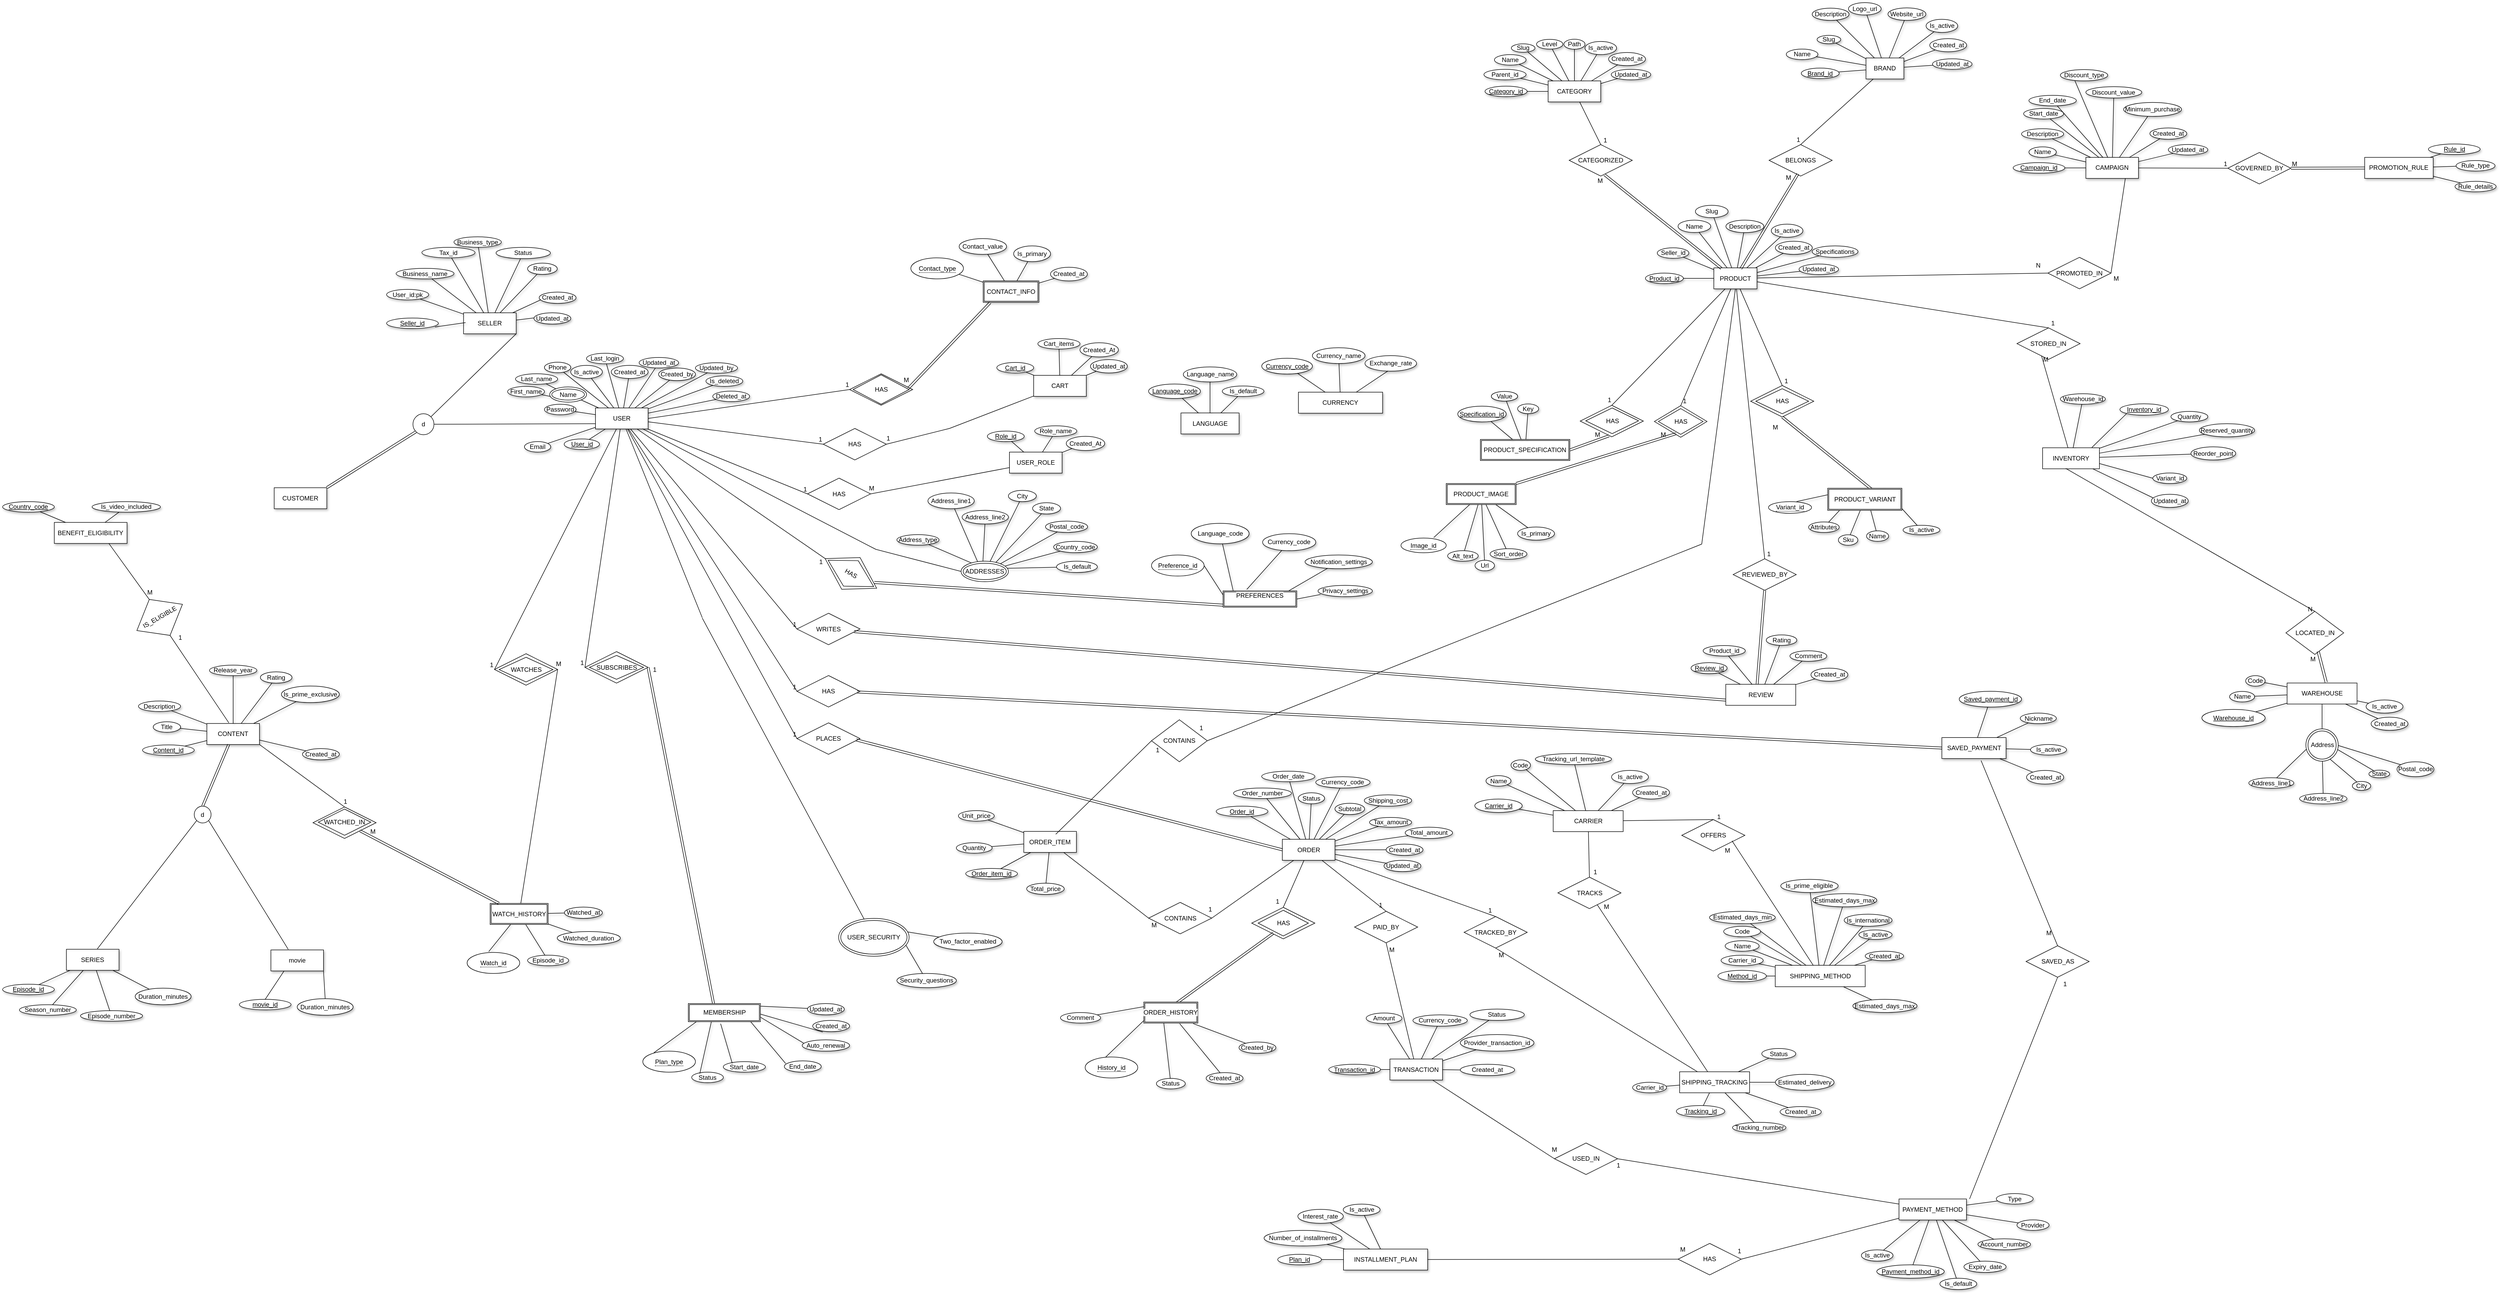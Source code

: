<mxfile version="26.0.5">
  <diagram name="Sayfa -1" id="4gkGpXhf723kidz8yNZF">
    <mxGraphModel grid="1" page="1" gridSize="10" guides="1" tooltips="1" connect="1" arrows="1" fold="1" pageScale="1" pageWidth="827" pageHeight="1169" math="0" shadow="0">
      <root>
        <mxCell id="0" />
        <mxCell id="1" parent="0" />
        <mxCell id="fXx959JxWYzW82OAG_l6-46" value="" style="rhombus;whiteSpace=wrap;html=1;rotation=30;" vertex="1" parent="1">
          <mxGeometry x="-253.94" y="1290.94" width="113" height="69.75" as="geometry" />
        </mxCell>
        <mxCell id="EmW0JIw0RQdSArshw1VZ-1" value="Currency_code" style="ellipse;whiteSpace=wrap;html=1;align=center;shadow=1;" vertex="1" parent="1">
          <mxGeometry x="686.25" y="1712.5" width="103.25" height="21.5" as="geometry" />
        </mxCell>
        <mxCell id="EmW0JIw0RQdSArshw1VZ-2" value="Subtotal" style="ellipse;whiteSpace=wrap;html=1;align=center;shadow=1;" vertex="1" parent="1">
          <mxGeometry x="722.75" y="1763" width="56.25" height="21.5" as="geometry" />
        </mxCell>
        <mxCell id="EmW0JIw0RQdSArshw1VZ-3" value="Shipping_cost" style="ellipse;whiteSpace=wrap;html=1;align=center;shadow=1;" vertex="1" parent="1">
          <mxGeometry x="778.5" y="1747" width="90" height="21.5" as="geometry" />
        </mxCell>
        <mxCell id="EmW0JIw0RQdSArshw1VZ-4" value="Updated_at" style="ellipse;whiteSpace=wrap;html=1;align=center;shadow=1;" vertex="1" parent="1">
          <mxGeometry x="816" y="1871.5" width="70" height="21.5" as="geometry" />
        </mxCell>
        <mxCell id="EmW0JIw0RQdSArshw1VZ-5" value="Created_at" style="ellipse;whiteSpace=wrap;html=1;align=center;shadow=1;" vertex="1" parent="1">
          <mxGeometry x="820" y="1840.75" width="70" height="21.5" as="geometry" />
        </mxCell>
        <mxCell id="EmW0JIw0RQdSArshw1VZ-6" value="Total_amount" style="ellipse;whiteSpace=wrap;html=1;align=center;shadow=1;" vertex="1" parent="1">
          <mxGeometry x="856.25" y="1808.5" width="90" height="21.5" as="geometry" />
        </mxCell>
        <mxCell id="EmW0JIw0RQdSArshw1VZ-7" value="Tax_amount" style="ellipse;whiteSpace=wrap;html=1;align=center;shadow=1;" vertex="1" parent="1">
          <mxGeometry x="788.5" y="1790" width="80" height="18.5" as="geometry" />
        </mxCell>
        <mxCell id="EmW0JIw0RQdSArshw1VZ-8" value="Total_price" style="ellipse;whiteSpace=wrap;html=1;align=center;shadow=1;" vertex="1" parent="1">
          <mxGeometry x="136.75" y="1915" width="71.25" height="21.5" as="geometry" />
        </mxCell>
        <mxCell id="EmW0JIw0RQdSArshw1VZ-9" value="Unit_price" style="ellipse;whiteSpace=wrap;html=1;align=center;shadow=1;" vertex="1" parent="1">
          <mxGeometry x="7" y="1777" width="68" height="20" as="geometry" />
        </mxCell>
        <mxCell id="EmW0JIw0RQdSArshw1VZ-10" value="Quantity" style="ellipse;whiteSpace=wrap;html=1;align=center;shadow=1;" vertex="1" parent="1">
          <mxGeometry x="3" y="1838" width="68" height="20" as="geometry" />
        </mxCell>
        <mxCell id="EmW0JIw0RQdSArshw1VZ-12" value="Order_item_id" style="ellipse;whiteSpace=wrap;html=1;align=center;fontStyle=4;shadow=1;" vertex="1" parent="1">
          <mxGeometry x="20.88" y="1887" width="98.25" height="20" as="geometry" />
        </mxCell>
        <mxCell id="EmW0JIw0RQdSArshw1VZ-13" value="ORDER_ITEM" style="whiteSpace=wrap;html=1;align=center;shadow=1;" vertex="1" parent="1">
          <mxGeometry x="131.25" y="1816.5" width="100" height="40" as="geometry" />
        </mxCell>
        <mxCell id="EmW0JIw0RQdSArshw1VZ-14" value="" style="endArrow=none;html=1;rounded=0;shadow=1;" edge="1" parent="1" source="EmW0JIw0RQdSArshw1VZ-12" target="EmW0JIw0RQdSArshw1VZ-13">
          <mxGeometry relative="1" as="geometry">
            <mxPoint x="-31.75" y="1866.5" as="sourcePoint" />
            <mxPoint x="128.25" y="1866.5" as="targetPoint" />
          </mxGeometry>
        </mxCell>
        <mxCell id="EmW0JIw0RQdSArshw1VZ-15" value="" style="endArrow=none;html=1;rounded=0;shadow=1;" edge="1" parent="1" source="EmW0JIw0RQdSArshw1VZ-10" target="EmW0JIw0RQdSArshw1VZ-13">
          <mxGeometry relative="1" as="geometry">
            <mxPoint x="178.25" y="1743.5" as="sourcePoint" />
            <mxPoint x="261.25" y="1796.5" as="targetPoint" />
          </mxGeometry>
        </mxCell>
        <mxCell id="EmW0JIw0RQdSArshw1VZ-17" value="" style="endArrow=none;html=1;rounded=0;shadow=1;" edge="1" parent="1" source="EmW0JIw0RQdSArshw1VZ-9" target="EmW0JIw0RQdSArshw1VZ-13">
          <mxGeometry relative="1" as="geometry">
            <mxPoint x="97.25" y="1793.5" as="sourcePoint" />
            <mxPoint x="180.25" y="1846.5" as="targetPoint" />
          </mxGeometry>
        </mxCell>
        <mxCell id="EmW0JIw0RQdSArshw1VZ-18" value="" style="endArrow=none;html=1;rounded=0;shadow=1;" edge="1" parent="1" source="EmW0JIw0RQdSArshw1VZ-8" target="EmW0JIw0RQdSArshw1VZ-13">
          <mxGeometry relative="1" as="geometry">
            <mxPoint x="142.25" y="1836" as="sourcePoint" />
            <mxPoint x="231.25" y="1848.5" as="targetPoint" />
          </mxGeometry>
        </mxCell>
        <mxCell id="EmW0JIw0RQdSArshw1VZ-19" value="Created_by" style="ellipse;whiteSpace=wrap;html=1;align=center;shadow=1;" vertex="1" parent="1">
          <mxGeometry x="540.38" y="2217.13" width="70" height="21.5" as="geometry" />
        </mxCell>
        <mxCell id="EmW0JIw0RQdSArshw1VZ-20" value="Created_at" style="ellipse;whiteSpace=wrap;html=1;align=center;shadow=1;" vertex="1" parent="1">
          <mxGeometry x="477.88" y="2275.38" width="70" height="21.5" as="geometry" />
        </mxCell>
        <mxCell id="EmW0JIw0RQdSArshw1VZ-21" value="Comment" style="ellipse;whiteSpace=wrap;html=1;align=center;shadow=1;" vertex="1" parent="1">
          <mxGeometry x="201" y="2161.13" width="76.25" height="20" as="geometry" />
        </mxCell>
        <mxCell id="EmW0JIw0RQdSArshw1VZ-22" value="Status" style="ellipse;whiteSpace=wrap;html=1;align=center;shadow=1;" vertex="1" parent="1">
          <mxGeometry x="383.38" y="2286.38" width="54.75" height="20" as="geometry" />
        </mxCell>
        <mxCell id="EmW0JIw0RQdSArshw1VZ-26" value="" style="endArrow=none;html=1;rounded=0;shadow=1;entryX=-0.002;entryY=0.887;entryDx=0;entryDy=0;entryPerimeter=0;exitX=0.391;exitY=0.004;exitDx=0;exitDy=0;exitPerimeter=0;" edge="1" parent="1" source="u_TR4m5mXYmLBz_CJBQ_-81" target="u_TR4m5mXYmLBz_CJBQ_-32">
          <mxGeometry relative="1" as="geometry">
            <mxPoint x="294.641" y="2192.243" as="sourcePoint" />
            <mxPoint x="305.507" y="2196.13" as="targetPoint" />
          </mxGeometry>
        </mxCell>
        <mxCell id="EmW0JIw0RQdSArshw1VZ-27" value="" style="endArrow=none;html=1;rounded=0;shadow=1;entryX=0.328;entryY=0.082;entryDx=0;entryDy=0;entryPerimeter=0;" edge="1" parent="1" source="EmW0JIw0RQdSArshw1VZ-22" target="u_TR4m5mXYmLBz_CJBQ_-32">
          <mxGeometry relative="1" as="geometry">
            <mxPoint x="362.88" y="2123.13" as="sourcePoint" />
            <mxPoint x="338.922" y="2196.13" as="targetPoint" />
          </mxGeometry>
        </mxCell>
        <mxCell id="EmW0JIw0RQdSArshw1VZ-29" value="" style="endArrow=none;html=1;rounded=0;shadow=1;entryX=0.431;entryY=0.024;entryDx=0;entryDy=0;entryPerimeter=0;" edge="1" parent="1" source="EmW0JIw0RQdSArshw1VZ-21" target="u_TR4m5mXYmLBz_CJBQ_-32">
          <mxGeometry relative="1" as="geometry">
            <mxPoint x="281.88" y="2173.13" as="sourcePoint" />
            <mxPoint x="351.879" y="2196.13" as="targetPoint" />
          </mxGeometry>
        </mxCell>
        <mxCell id="EmW0JIw0RQdSArshw1VZ-30" value="" style="endArrow=none;html=1;rounded=0;shadow=1;entryX=0.663;entryY=1.023;entryDx=0;entryDy=0;entryPerimeter=0;" edge="1" parent="1" source="EmW0JIw0RQdSArshw1VZ-20" target="u_TR4m5mXYmLBz_CJBQ_-32">
          <mxGeometry relative="1" as="geometry">
            <mxPoint x="396.88" y="2285.63" as="sourcePoint" />
            <mxPoint x="420.88" y="2236.13" as="targetPoint" />
          </mxGeometry>
        </mxCell>
        <mxCell id="EmW0JIw0RQdSArshw1VZ-31" value="" style="endArrow=none;html=1;rounded=0;shadow=1;entryX=0.913;entryY=1.023;entryDx=0;entryDy=0;entryPerimeter=0;" edge="1" parent="1" source="EmW0JIw0RQdSArshw1VZ-19" target="u_TR4m5mXYmLBz_CJBQ_-32">
          <mxGeometry relative="1" as="geometry">
            <mxPoint x="406.88" y="2295.63" as="sourcePoint" />
            <mxPoint x="374.088" y="2196.13" as="targetPoint" />
          </mxGeometry>
        </mxCell>
        <mxCell id="EmW0JIw0RQdSArshw1VZ-32" value="Order_date" style="ellipse;whiteSpace=wrap;html=1;align=center;shadow=1;" vertex="1" parent="1">
          <mxGeometry x="583.5" y="1702" width="101" height="20" as="geometry" />
        </mxCell>
        <mxCell id="EmW0JIw0RQdSArshw1VZ-33" value="Order_number" style="ellipse;whiteSpace=wrap;html=1;align=center;shadow=1;" vertex="1" parent="1">
          <mxGeometry x="530" y="1734" width="110" height="20" as="geometry" />
        </mxCell>
        <mxCell id="EmW0JIw0RQdSArshw1VZ-35" value="Order_id" style="ellipse;whiteSpace=wrap;html=1;align=center;fontStyle=4;shadow=1;" vertex="1" parent="1">
          <mxGeometry x="497" y="1768.5" width="98.25" height="20" as="geometry" />
        </mxCell>
        <mxCell id="EmW0JIw0RQdSArshw1VZ-36" value="ORDER" style="whiteSpace=wrap;html=1;align=center;shadow=1;" vertex="1" parent="1">
          <mxGeometry x="622.75" y="1831.5" width="100" height="40" as="geometry" />
        </mxCell>
        <mxCell id="EmW0JIw0RQdSArshw1VZ-37" value="" style="endArrow=none;html=1;rounded=0;shadow=1;" edge="1" parent="1" source="EmW0JIw0RQdSArshw1VZ-35" target="EmW0JIw0RQdSArshw1VZ-36">
          <mxGeometry relative="1" as="geometry">
            <mxPoint x="459.75" y="1881.5" as="sourcePoint" />
            <mxPoint x="619.75" y="1881.5" as="targetPoint" />
          </mxGeometry>
        </mxCell>
        <mxCell id="EmW0JIw0RQdSArshw1VZ-38" value="" style="endArrow=none;html=1;rounded=0;shadow=1;" edge="1" parent="1" source="EmW0JIw0RQdSArshw1VZ-33" target="EmW0JIw0RQdSArshw1VZ-36">
          <mxGeometry relative="1" as="geometry">
            <mxPoint x="669.75" y="1758.5" as="sourcePoint" />
            <mxPoint x="752.75" y="1811.5" as="targetPoint" />
          </mxGeometry>
        </mxCell>
        <mxCell id="EmW0JIw0RQdSArshw1VZ-40" value="" style="endArrow=none;html=1;rounded=0;shadow=1;" edge="1" parent="1" source="EmW0JIw0RQdSArshw1VZ-32" target="EmW0JIw0RQdSArshw1VZ-36">
          <mxGeometry relative="1" as="geometry">
            <mxPoint x="588.75" y="1808.5" as="sourcePoint" />
            <mxPoint x="671.75" y="1861.5" as="targetPoint" />
          </mxGeometry>
        </mxCell>
        <mxCell id="EmW0JIw0RQdSArshw1VZ-41" value="Status" style="ellipse;whiteSpace=wrap;html=1;align=center;shadow=1;" vertex="1" parent="1">
          <mxGeometry x="653" y="1743" width="50" height="21" as="geometry" />
        </mxCell>
        <mxCell id="EmW0JIw0RQdSArshw1VZ-42" value="" style="endArrow=none;html=1;rounded=0;shadow=1;" edge="1" parent="1" source="EmW0JIw0RQdSArshw1VZ-41" target="EmW0JIw0RQdSArshw1VZ-36">
          <mxGeometry relative="1" as="geometry">
            <mxPoint x="598.75" y="1818.5" as="sourcePoint" />
            <mxPoint x="732.75" y="1842.5" as="targetPoint" />
          </mxGeometry>
        </mxCell>
        <mxCell id="EmW0JIw0RQdSArshw1VZ-43" value="" style="endArrow=none;html=1;rounded=0;shadow=1;" edge="1" parent="1" source="EmW0JIw0RQdSArshw1VZ-1" target="EmW0JIw0RQdSArshw1VZ-36">
          <mxGeometry relative="1" as="geometry">
            <mxPoint x="633.75" y="1851" as="sourcePoint" />
            <mxPoint x="722.75" y="1863.5" as="targetPoint" />
          </mxGeometry>
        </mxCell>
        <mxCell id="EmW0JIw0RQdSArshw1VZ-44" value="" style="endArrow=none;html=1;rounded=0;shadow=1;" edge="1" parent="1" source="EmW0JIw0RQdSArshw1VZ-2" target="EmW0JIw0RQdSArshw1VZ-36">
          <mxGeometry relative="1" as="geometry">
            <mxPoint x="653.75" y="1871" as="sourcePoint" />
            <mxPoint x="716.75" y="1851" as="targetPoint" />
          </mxGeometry>
        </mxCell>
        <mxCell id="EmW0JIw0RQdSArshw1VZ-45" value="" style="endArrow=none;html=1;rounded=0;shadow=1;" edge="1" parent="1" source="EmW0JIw0RQdSArshw1VZ-3" target="EmW0JIw0RQdSArshw1VZ-36">
          <mxGeometry relative="1" as="geometry">
            <mxPoint x="673.75" y="1891" as="sourcePoint" />
            <mxPoint x="736.75" y="1871" as="targetPoint" />
          </mxGeometry>
        </mxCell>
        <mxCell id="EmW0JIw0RQdSArshw1VZ-46" value="" style="endArrow=none;html=1;rounded=0;shadow=1;" edge="1" parent="1" source="EmW0JIw0RQdSArshw1VZ-7" target="EmW0JIw0RQdSArshw1VZ-36">
          <mxGeometry relative="1" as="geometry">
            <mxPoint x="683.75" y="1901" as="sourcePoint" />
            <mxPoint x="722.5" y="1842" as="targetPoint" />
          </mxGeometry>
        </mxCell>
        <mxCell id="EmW0JIw0RQdSArshw1VZ-47" value="" style="endArrow=none;html=1;rounded=0;shadow=1;" edge="1" parent="1" source="EmW0JIw0RQdSArshw1VZ-6" target="EmW0JIw0RQdSArshw1VZ-36">
          <mxGeometry relative="1" as="geometry">
            <mxPoint x="693.75" y="1911" as="sourcePoint" />
            <mxPoint x="732.5" y="1852" as="targetPoint" />
          </mxGeometry>
        </mxCell>
        <mxCell id="EmW0JIw0RQdSArshw1VZ-48" value="" style="endArrow=none;html=1;rounded=0;shadow=1;" edge="1" parent="1" source="EmW0JIw0RQdSArshw1VZ-5" target="EmW0JIw0RQdSArshw1VZ-36">
          <mxGeometry relative="1" as="geometry">
            <mxPoint x="703.75" y="1921" as="sourcePoint" />
            <mxPoint x="742.5" y="1862" as="targetPoint" />
          </mxGeometry>
        </mxCell>
        <mxCell id="EmW0JIw0RQdSArshw1VZ-49" value="" style="endArrow=none;html=1;rounded=0;shadow=1;" edge="1" parent="1" source="EmW0JIw0RQdSArshw1VZ-4" target="EmW0JIw0RQdSArshw1VZ-36">
          <mxGeometry relative="1" as="geometry">
            <mxPoint x="713.75" y="1931" as="sourcePoint" />
            <mxPoint x="752.5" y="1872" as="targetPoint" />
          </mxGeometry>
        </mxCell>
        <mxCell id="EmW0JIw0RQdSArshw1VZ-101" value="Expiry_date" style="ellipse;whiteSpace=wrap;html=1;align=center;shadow=1;" vertex="1" parent="1">
          <mxGeometry x="1918.5" y="2634" width="80" height="21.5" as="geometry" />
        </mxCell>
        <mxCell id="EmW0JIw0RQdSArshw1VZ-102" value="Is_default" style="ellipse;whiteSpace=wrap;html=1;align=center;shadow=1;" vertex="1" parent="1">
          <mxGeometry x="1872.75" y="2666.5" width="70" height="21.5" as="geometry" />
        </mxCell>
        <mxCell id="EmW0JIw0RQdSArshw1VZ-103" value="Is_active" style="ellipse;whiteSpace=wrap;html=1;align=center;shadow=1;" vertex="1" parent="1">
          <mxGeometry x="1723.5" y="2612.5" width="60" height="21.5" as="geometry" />
        </mxCell>
        <mxCell id="EmW0JIw0RQdSArshw1VZ-104" value="Currency_code" style="ellipse;whiteSpace=wrap;html=1;align=center;shadow=1;" vertex="1" parent="1">
          <mxGeometry x="871" y="2165.5" width="103.25" height="21.5" as="geometry" />
        </mxCell>
        <mxCell id="EmW0JIw0RQdSArshw1VZ-105" value="Amount" style="ellipse;whiteSpace=wrap;html=1;align=center;shadow=1;" vertex="1" parent="1">
          <mxGeometry x="782.13" y="2162" width="68" height="20" as="geometry" />
        </mxCell>
        <mxCell id="EmW0JIw0RQdSArshw1VZ-108" value="Transaction_id" style="ellipse;whiteSpace=wrap;html=1;align=center;fontStyle=4;shadow=1;" vertex="1" parent="1">
          <mxGeometry x="711" y="2259.5" width="98.25" height="20" as="geometry" />
        </mxCell>
        <mxCell id="EmW0JIw0RQdSArshw1VZ-109" value="TRANSACTION" style="whiteSpace=wrap;html=1;align=center;shadow=1;" vertex="1" parent="1">
          <mxGeometry x="827.25" y="2249.5" width="100" height="40" as="geometry" />
        </mxCell>
        <mxCell id="EmW0JIw0RQdSArshw1VZ-110" value="" style="endArrow=none;html=1;rounded=0;shadow=1;" edge="1" parent="1" source="EmW0JIw0RQdSArshw1VZ-108" target="EmW0JIw0RQdSArshw1VZ-109">
          <mxGeometry relative="1" as="geometry">
            <mxPoint x="664.25" y="2299.5" as="sourcePoint" />
            <mxPoint x="824.25" y="2299.5" as="targetPoint" />
          </mxGeometry>
        </mxCell>
        <mxCell id="EmW0JIw0RQdSArshw1VZ-113" value="" style="endArrow=none;html=1;rounded=0;shadow=1;" edge="1" parent="1" source="EmW0JIw0RQdSArshw1VZ-105" target="EmW0JIw0RQdSArshw1VZ-109">
          <mxGeometry relative="1" as="geometry">
            <mxPoint x="793.25" y="2226.5" as="sourcePoint" />
            <mxPoint x="876.25" y="2279.5" as="targetPoint" />
          </mxGeometry>
        </mxCell>
        <mxCell id="EmW0JIw0RQdSArshw1VZ-114" value="" style="endArrow=none;html=1;rounded=0;shadow=1;" edge="1" parent="1" source="EmW0JIw0RQdSArshw1VZ-104" target="EmW0JIw0RQdSArshw1VZ-109">
          <mxGeometry relative="1" as="geometry">
            <mxPoint x="838.25" y="2269" as="sourcePoint" />
            <mxPoint x="927.25" y="2281.5" as="targetPoint" />
          </mxGeometry>
        </mxCell>
        <mxCell id="EmW0JIw0RQdSArshw1VZ-115" value="Is_active" style="ellipse;whiteSpace=wrap;html=1;align=center;shadow=1;" vertex="1" parent="1">
          <mxGeometry x="738.5" y="2525.5" width="70" height="21.5" as="geometry" />
        </mxCell>
        <mxCell id="EmW0JIw0RQdSArshw1VZ-116" value="Interest_rate" style="ellipse;whiteSpace=wrap;html=1;align=center;shadow=1;" vertex="1" parent="1">
          <mxGeometry x="652.25" y="2535.5" width="86.25" height="26.5" as="geometry" />
        </mxCell>
        <mxCell id="EmW0JIw0RQdSArshw1VZ-117" value="Number_of_installments" style="ellipse;whiteSpace=wrap;html=1;align=center;shadow=1;" vertex="1" parent="1">
          <mxGeometry x="588" y="2575.5" width="148" height="29.5" as="geometry" />
        </mxCell>
        <mxCell id="EmW0JIw0RQdSArshw1VZ-119" value="Plan_id" style="ellipse;whiteSpace=wrap;html=1;align=center;fontStyle=4;shadow=1;" vertex="1" parent="1">
          <mxGeometry x="614" y="2621" width="83" height="20" as="geometry" />
        </mxCell>
        <mxCell id="EmW0JIw0RQdSArshw1VZ-120" value="INSTALLMENT_PLAN" style="whiteSpace=wrap;html=1;align=center;shadow=1;" vertex="1" parent="1">
          <mxGeometry x="739" y="2611" width="160" height="40" as="geometry" />
        </mxCell>
        <mxCell id="EmW0JIw0RQdSArshw1VZ-121" value="" style="endArrow=none;html=1;rounded=0;shadow=1;" edge="1" parent="1" source="EmW0JIw0RQdSArshw1VZ-119" target="EmW0JIw0RQdSArshw1VZ-120">
          <mxGeometry relative="1" as="geometry">
            <mxPoint x="599" y="2661" as="sourcePoint" />
            <mxPoint x="759" y="2661" as="targetPoint" />
          </mxGeometry>
        </mxCell>
        <mxCell id="EmW0JIw0RQdSArshw1VZ-122" value="" style="endArrow=none;html=1;rounded=0;shadow=1;" edge="1" parent="1" source="EmW0JIw0RQdSArshw1VZ-117" target="EmW0JIw0RQdSArshw1VZ-120">
          <mxGeometry relative="1" as="geometry">
            <mxPoint x="809" y="2538" as="sourcePoint" />
            <mxPoint x="892" y="2591" as="targetPoint" />
          </mxGeometry>
        </mxCell>
        <mxCell id="EmW0JIw0RQdSArshw1VZ-124" value="" style="endArrow=none;html=1;rounded=0;shadow=1;" edge="1" parent="1" source="EmW0JIw0RQdSArshw1VZ-116" target="EmW0JIw0RQdSArshw1VZ-120">
          <mxGeometry relative="1" as="geometry">
            <mxPoint x="728" y="2588" as="sourcePoint" />
            <mxPoint x="811" y="2641" as="targetPoint" />
          </mxGeometry>
        </mxCell>
        <mxCell id="EmW0JIw0RQdSArshw1VZ-125" value="" style="endArrow=none;html=1;rounded=0;shadow=1;" edge="1" parent="1" source="EmW0JIw0RQdSArshw1VZ-115" target="EmW0JIw0RQdSArshw1VZ-120">
          <mxGeometry relative="1" as="geometry">
            <mxPoint x="853" y="2710.5" as="sourcePoint" />
            <mxPoint x="891.75" y="2651.5" as="targetPoint" />
          </mxGeometry>
        </mxCell>
        <mxCell id="EmW0JIw0RQdSArshw1VZ-126" value="Type" style="ellipse;whiteSpace=wrap;html=1;align=center;shadow=1;" vertex="1" parent="1">
          <mxGeometry x="1980" y="2505.5" width="70" height="20" as="geometry" />
        </mxCell>
        <mxCell id="EmW0JIw0RQdSArshw1VZ-128" value="Provider" style="ellipse;whiteSpace=wrap;html=1;align=center;shadow=1;" vertex="1" parent="1">
          <mxGeometry x="2019.25" y="2555.5" width="61" height="20" as="geometry" />
        </mxCell>
        <mxCell id="EmW0JIw0RQdSArshw1VZ-129" value="Account_number" style="ellipse;whiteSpace=wrap;html=1;align=center;shadow=1;" vertex="1" parent="1">
          <mxGeometry x="1945" y="2591.5" width="100" height="21" as="geometry" />
        </mxCell>
        <mxCell id="EmW0JIw0RQdSArshw1VZ-130" value="Payment_method_id" style="ellipse;whiteSpace=wrap;html=1;align=center;fontStyle=4;shadow=1;" vertex="1" parent="1">
          <mxGeometry x="1752.75" y="2641" width="128.25" height="25.5" as="geometry" />
        </mxCell>
        <mxCell id="EmW0JIw0RQdSArshw1VZ-131" value="Created_at" style="ellipse;whiteSpace=wrap;html=1;align=center;shadow=1;" vertex="1" parent="1">
          <mxGeometry x="961" y="2259.5" width="103.25" height="21.5" as="geometry" />
        </mxCell>
        <mxCell id="EmW0JIw0RQdSArshw1VZ-132" value="" style="endArrow=none;html=1;rounded=0;shadow=1;" edge="1" parent="1" source="EmW0JIw0RQdSArshw1VZ-131" target="EmW0JIw0RQdSArshw1VZ-109">
          <mxGeometry relative="1" as="geometry">
            <mxPoint x="928.25" y="2348" as="sourcePoint" />
            <mxPoint x="977" y="2328.5" as="targetPoint" />
          </mxGeometry>
        </mxCell>
        <mxCell id="EmW0JIw0RQdSArshw1VZ-133" value="Provider_transaction_id" style="ellipse;whiteSpace=wrap;html=1;align=center;shadow=1;" vertex="1" parent="1">
          <mxGeometry x="961" y="2203" width="140" height="31.5" as="geometry" />
        </mxCell>
        <mxCell id="EmW0JIw0RQdSArshw1VZ-134" value="Status" style="ellipse;whiteSpace=wrap;html=1;align=center;shadow=1;" vertex="1" parent="1">
          <mxGeometry x="979.38" y="2154.5" width="103.25" height="21.5" as="geometry" />
        </mxCell>
        <mxCell id="EmW0JIw0RQdSArshw1VZ-135" value="" style="endArrow=none;html=1;rounded=0;shadow=1;" edge="1" parent="1" source="EmW0JIw0RQdSArshw1VZ-133" target="EmW0JIw0RQdSArshw1VZ-109">
          <mxGeometry relative="1" as="geometry">
            <mxPoint x="858.25" y="2289" as="sourcePoint" />
            <mxPoint x="907" y="2269.5" as="targetPoint" />
          </mxGeometry>
        </mxCell>
        <mxCell id="EmW0JIw0RQdSArshw1VZ-136" value="" style="endArrow=none;html=1;rounded=0;shadow=1;" edge="1" parent="1" source="EmW0JIw0RQdSArshw1VZ-134" target="EmW0JIw0RQdSArshw1VZ-109">
          <mxGeometry relative="1" as="geometry">
            <mxPoint x="848.25" y="2279" as="sourcePoint" />
            <mxPoint x="897" y="2259.5" as="targetPoint" />
          </mxGeometry>
        </mxCell>
        <mxCell id="EmW0JIw0RQdSArshw1VZ-137" value="Exchange_rate" style="ellipse;whiteSpace=wrap;html=1;align=center;shadow=1;" vertex="1" parent="1">
          <mxGeometry x="779.84" y="911.5" width="98" height="29.5" as="geometry" />
        </mxCell>
        <mxCell id="EmW0JIw0RQdSArshw1VZ-138" value="Currency_name" style="ellipse;whiteSpace=wrap;html=1;align=center;shadow=1;" vertex="1" parent="1">
          <mxGeometry x="679.84" y="896.5" width="100" height="30" as="geometry" />
        </mxCell>
        <mxCell id="EmW0JIw0RQdSArshw1VZ-139" value="Currency_code" style="ellipse;whiteSpace=wrap;html=1;align=center;fontStyle=4;shadow=1;" vertex="1" parent="1">
          <mxGeometry x="583.59" y="916.5" width="96.25" height="30" as="geometry" />
        </mxCell>
        <mxCell id="EmW0JIw0RQdSArshw1VZ-140" value="CURRENCY" style="whiteSpace=wrap;html=1;align=center;shadow=1;" vertex="1" parent="1">
          <mxGeometry x="653.34" y="981" width="160" height="40" as="geometry" />
        </mxCell>
        <mxCell id="EmW0JIw0RQdSArshw1VZ-141" value="" style="endArrow=none;html=1;rounded=0;shadow=1;" edge="1" parent="1" source="EmW0JIw0RQdSArshw1VZ-139" target="EmW0JIw0RQdSArshw1VZ-140">
          <mxGeometry relative="1" as="geometry">
            <mxPoint x="509.84" y="1022" as="sourcePoint" />
            <mxPoint x="669.84" y="1022" as="targetPoint" />
          </mxGeometry>
        </mxCell>
        <mxCell id="EmW0JIw0RQdSArshw1VZ-142" value="" style="endArrow=none;html=1;rounded=0;shadow=1;exitX=0.449;exitY=0.98;exitDx=0;exitDy=0;exitPerimeter=0;" edge="1" parent="1" source="EmW0JIw0RQdSArshw1VZ-137" target="EmW0JIw0RQdSArshw1VZ-140">
          <mxGeometry relative="1" as="geometry">
            <mxPoint x="818.496" y="944.669" as="sourcePoint" />
            <mxPoint x="802.84" y="952" as="targetPoint" />
          </mxGeometry>
        </mxCell>
        <mxCell id="EmW0JIw0RQdSArshw1VZ-143" value="" style="endArrow=none;html=1;rounded=0;shadow=1;" edge="1" parent="1" source="EmW0JIw0RQdSArshw1VZ-138" target="EmW0JIw0RQdSArshw1VZ-140">
          <mxGeometry relative="1" as="geometry">
            <mxPoint x="672.84" y="899" as="sourcePoint" />
            <mxPoint x="755.84" y="952" as="targetPoint" />
          </mxGeometry>
        </mxCell>
        <mxCell id="EmW0JIw0RQdSArshw1VZ-144" value="PAYMENT_METHOD" style="whiteSpace=wrap;html=1;align=center;shadow=1;" vertex="1" parent="1">
          <mxGeometry x="1795" y="2515.75" width="128.25" height="40" as="geometry" />
        </mxCell>
        <mxCell id="EmW0JIw0RQdSArshw1VZ-145" value="" style="endArrow=none;html=1;rounded=0;shadow=1;" edge="1" parent="1" source="EmW0JIw0RQdSArshw1VZ-130" target="EmW0JIw0RQdSArshw1VZ-144">
          <mxGeometry relative="1" as="geometry">
            <mxPoint x="1660.25" y="2565.75" as="sourcePoint" />
            <mxPoint x="1820.25" y="2565.75" as="targetPoint" />
          </mxGeometry>
        </mxCell>
        <mxCell id="EmW0JIw0RQdSArshw1VZ-146" value="" style="endArrow=none;html=1;rounded=0;shadow=1;" edge="1" parent="1" source="EmW0JIw0RQdSArshw1VZ-126" target="EmW0JIw0RQdSArshw1VZ-144">
          <mxGeometry relative="1" as="geometry">
            <mxPoint x="1870.25" y="2442.75" as="sourcePoint" />
            <mxPoint x="1953.25" y="2495.75" as="targetPoint" />
          </mxGeometry>
        </mxCell>
        <mxCell id="EmW0JIw0RQdSArshw1VZ-148" value="" style="endArrow=none;html=1;rounded=0;shadow=1;" edge="1" parent="1" source="EmW0JIw0RQdSArshw1VZ-128" target="EmW0JIw0RQdSArshw1VZ-144">
          <mxGeometry relative="1" as="geometry">
            <mxPoint x="1789.25" y="2492.75" as="sourcePoint" />
            <mxPoint x="1872.25" y="2545.75" as="targetPoint" />
          </mxGeometry>
        </mxCell>
        <mxCell id="EmW0JIw0RQdSArshw1VZ-149" value="" style="endArrow=none;html=1;rounded=0;shadow=1;" edge="1" parent="1" source="EmW0JIw0RQdSArshw1VZ-129" target="EmW0JIw0RQdSArshw1VZ-144">
          <mxGeometry relative="1" as="geometry">
            <mxPoint x="1799.25" y="2502.75" as="sourcePoint" />
            <mxPoint x="1933.25" y="2526.75" as="targetPoint" />
          </mxGeometry>
        </mxCell>
        <mxCell id="EmW0JIw0RQdSArshw1VZ-150" value="" style="endArrow=none;html=1;rounded=0;shadow=1;" edge="1" parent="1" source="EmW0JIw0RQdSArshw1VZ-101" target="EmW0JIw0RQdSArshw1VZ-144">
          <mxGeometry relative="1" as="geometry">
            <mxPoint x="1834.25" y="2535.25" as="sourcePoint" />
            <mxPoint x="1923.25" y="2547.75" as="targetPoint" />
          </mxGeometry>
        </mxCell>
        <mxCell id="EmW0JIw0RQdSArshw1VZ-151" value="" style="endArrow=none;html=1;rounded=0;shadow=1;" edge="1" parent="1" source="EmW0JIw0RQdSArshw1VZ-102" target="EmW0JIw0RQdSArshw1VZ-144">
          <mxGeometry relative="1" as="geometry">
            <mxPoint x="1854.25" y="2555.25" as="sourcePoint" />
            <mxPoint x="1917.25" y="2535.25" as="targetPoint" />
          </mxGeometry>
        </mxCell>
        <mxCell id="EmW0JIw0RQdSArshw1VZ-152" value="" style="endArrow=none;html=1;rounded=0;shadow=1;" edge="1" parent="1" source="EmW0JIw0RQdSArshw1VZ-103" target="EmW0JIw0RQdSArshw1VZ-144">
          <mxGeometry relative="1" as="geometry">
            <mxPoint x="1874.25" y="2575.25" as="sourcePoint" />
            <mxPoint x="1937.25" y="2555.25" as="targetPoint" />
          </mxGeometry>
        </mxCell>
        <mxCell id="EmW0JIw0RQdSArshw1VZ-205" value="Deleted_at" style="ellipse;whiteSpace=wrap;html=1;align=center;shadow=1;" vertex="1" parent="1">
          <mxGeometry x="-460" y="979" width="70" height="20" as="geometry" />
        </mxCell>
        <mxCell id="EmW0JIw0RQdSArshw1VZ-207" value="Password" style="ellipse;whiteSpace=wrap;html=1;align=center;shadow=1;" vertex="1" parent="1">
          <mxGeometry x="-780" y="1004" width="60" height="20" as="geometry" />
        </mxCell>
        <mxCell id="EmW0JIw0RQdSArshw1VZ-208" value="Email" style="ellipse;whiteSpace=wrap;html=1;align=center;shadow=1;" vertex="1" parent="1">
          <mxGeometry x="-818" y="1075" width="50" height="20" as="geometry" />
        </mxCell>
        <mxCell id="EmW0JIw0RQdSArshw1VZ-209" value="User_id" style="ellipse;whiteSpace=wrap;html=1;align=center;fontStyle=4;shadow=1;" vertex="1" parent="1">
          <mxGeometry x="-742.5" y="1070" width="67" height="20" as="geometry" />
        </mxCell>
        <mxCell id="EmW0JIw0RQdSArshw1VZ-210" value="USER" style="whiteSpace=wrap;html=1;align=center;verticalAlign=middle;shadow=1;" vertex="1" parent="1">
          <mxGeometry x="-683" y="1011" width="100" height="40" as="geometry" />
        </mxCell>
        <mxCell id="EmW0JIw0RQdSArshw1VZ-211" value="" style="endArrow=none;html=1;rounded=0;shadow=1;" edge="1" parent="1" source="EmW0JIw0RQdSArshw1VZ-210" target="EmW0JIw0RQdSArshw1VZ-231">
          <mxGeometry relative="1" as="geometry">
            <mxPoint x="-563" y="1009" as="sourcePoint" />
            <mxPoint x="-403" y="1009" as="targetPoint" />
          </mxGeometry>
        </mxCell>
        <mxCell id="EmW0JIw0RQdSArshw1VZ-212" value="" style="endArrow=none;html=1;rounded=0;shadow=1;" edge="1" parent="1" source="EmW0JIw0RQdSArshw1VZ-209" target="EmW0JIw0RQdSArshw1VZ-210">
          <mxGeometry relative="1" as="geometry">
            <mxPoint x="-846" y="1061" as="sourcePoint" />
            <mxPoint x="-686" y="1061" as="targetPoint" />
          </mxGeometry>
        </mxCell>
        <mxCell id="EmW0JIw0RQdSArshw1VZ-213" value="" style="endArrow=none;html=1;rounded=0;shadow=1;" edge="1" parent="1" source="EmW0JIw0RQdSArshw1VZ-207" target="EmW0JIw0RQdSArshw1VZ-210">
          <mxGeometry relative="1" as="geometry">
            <mxPoint x="-636" y="938" as="sourcePoint" />
            <mxPoint x="-553" y="991" as="targetPoint" />
          </mxGeometry>
        </mxCell>
        <mxCell id="EmW0JIw0RQdSArshw1VZ-214" value="" style="endArrow=none;html=1;rounded=0;shadow=1;" edge="1" parent="1" source="EmW0JIw0RQdSArshw1VZ-208" target="EmW0JIw0RQdSArshw1VZ-210">
          <mxGeometry relative="1" as="geometry">
            <mxPoint x="-683" y="938" as="sourcePoint" />
            <mxPoint x="-600" y="991" as="targetPoint" />
          </mxGeometry>
        </mxCell>
        <mxCell id="EmW0JIw0RQdSArshw1VZ-215" value="" style="endArrow=none;html=1;rounded=0;shadow=1;exitX=1;exitY=1;exitDx=0;exitDy=0;" edge="1" parent="1" source="u_TR4m5mXYmLBz_CJBQ_-20" target="EmW0JIw0RQdSArshw1VZ-210">
          <mxGeometry relative="1" as="geometry">
            <mxPoint x="-726.424" y="988.486" as="sourcePoint" />
            <mxPoint x="-634" y="1041" as="targetPoint" />
          </mxGeometry>
        </mxCell>
        <mxCell id="EmW0JIw0RQdSArshw1VZ-216" value="Is_primary" style="ellipse;whiteSpace=wrap;html=1;align=center;shadow=1;" vertex="1" parent="1">
          <mxGeometry x="112" y="702.75" width="70" height="30" as="geometry" />
        </mxCell>
        <mxCell id="EmW0JIw0RQdSArshw1VZ-217" value="Contact_value" style="ellipse;whiteSpace=wrap;html=1;align=center;shadow=1;" vertex="1" parent="1">
          <mxGeometry x="8.37" y="688.88" width="90" height="30" as="geometry" />
        </mxCell>
        <mxCell id="EmW0JIw0RQdSArshw1VZ-220" value="CONTACT_INFO" style="whiteSpace=wrap;html=1;align=center;shadow=1;" vertex="1" parent="1">
          <mxGeometry x="57" y="769.38" width="100" height="40" as="geometry" />
        </mxCell>
        <mxCell id="EmW0JIw0RQdSArshw1VZ-222" value="" style="endArrow=none;html=1;rounded=0;shadow=1;" edge="1" parent="1" source="EmW0JIw0RQdSArshw1VZ-217" target="EmW0JIw0RQdSArshw1VZ-220">
          <mxGeometry relative="1" as="geometry">
            <mxPoint x="109" y="700.38" as="sourcePoint" />
            <mxPoint x="192" y="753.38" as="targetPoint" />
          </mxGeometry>
        </mxCell>
        <mxCell id="EmW0JIw0RQdSArshw1VZ-223" value="" style="endArrow=none;html=1;rounded=0;shadow=1;exitX=0.911;exitY=0.776;exitDx=0;exitDy=0;exitPerimeter=0;" edge="1" parent="1" source="u_TR4m5mXYmLBz_CJBQ_-62" target="EmW0JIw0RQdSArshw1VZ-220">
          <mxGeometry relative="1" as="geometry">
            <mxPoint x="16.979" y="759.41" as="sourcePoint" />
            <mxPoint x="145" y="753.38" as="targetPoint" />
          </mxGeometry>
        </mxCell>
        <mxCell id="EmW0JIw0RQdSArshw1VZ-224" value="" style="endArrow=none;html=1;rounded=0;shadow=1;" edge="1" parent="1" source="EmW0JIw0RQdSArshw1VZ-216" target="EmW0JIw0RQdSArshw1VZ-220">
          <mxGeometry relative="1" as="geometry">
            <mxPoint x="28" y="750.38" as="sourcePoint" />
            <mxPoint x="111" y="803.38" as="targetPoint" />
          </mxGeometry>
        </mxCell>
        <mxCell id="EmW0JIw0RQdSArshw1VZ-225" value="First_name" style="ellipse;whiteSpace=wrap;html=1;align=center;shadow=1;" vertex="1" parent="1">
          <mxGeometry x="-850" y="970" width="70" height="20" as="geometry" />
        </mxCell>
        <mxCell id="EmW0JIw0RQdSArshw1VZ-226" value="" style="endArrow=none;html=1;rounded=0;shadow=1;entryX=0.106;entryY=0.669;entryDx=0;entryDy=0;entryPerimeter=0;" edge="1" parent="1" source="EmW0JIw0RQdSArshw1VZ-225" target="u_TR4m5mXYmLBz_CJBQ_-20">
          <mxGeometry relative="1" as="geometry">
            <mxPoint x="-707" y="998" as="sourcePoint" />
            <mxPoint x="-768" y="981" as="targetPoint" />
          </mxGeometry>
        </mxCell>
        <mxCell id="EmW0JIw0RQdSArshw1VZ-227" value="Last_name" style="ellipse;whiteSpace=wrap;html=1;align=center;shadow=1;" vertex="1" parent="1">
          <mxGeometry x="-835" y="946" width="80" height="20" as="geometry" />
        </mxCell>
        <mxCell id="EmW0JIw0RQdSArshw1VZ-228" value="" style="endArrow=none;html=1;rounded=0;shadow=1;entryX=0.25;entryY=0.23;entryDx=0;entryDy=0;entryPerimeter=0;" edge="1" parent="1" source="EmW0JIw0RQdSArshw1VZ-227" target="u_TR4m5mXYmLBz_CJBQ_-20">
          <mxGeometry relative="1" as="geometry">
            <mxPoint x="-667" y="888" as="sourcePoint" />
            <mxPoint x="-759.215" y="973.389" as="targetPoint" />
          </mxGeometry>
        </mxCell>
        <mxCell id="EmW0JIw0RQdSArshw1VZ-229" value="Created_at" style="ellipse;whiteSpace=wrap;html=1;align=center;shadow=1;" vertex="1" parent="1">
          <mxGeometry x="-653" y="930" width="70" height="25" as="geometry" />
        </mxCell>
        <mxCell id="EmW0JIw0RQdSArshw1VZ-230" value="Last_login" style="ellipse;whiteSpace=wrap;html=1;align=center;shadow=1;" vertex="1" parent="1">
          <mxGeometry x="-700" y="907" width="70" height="20" as="geometry" />
        </mxCell>
        <mxCell id="EmW0JIw0RQdSArshw1VZ-231" value="Phone" style="ellipse;whiteSpace=wrap;html=1;align=center;shadow=1;" vertex="1" parent="1">
          <mxGeometry x="-780" y="924" width="50" height="20" as="geometry" />
        </mxCell>
        <mxCell id="EmW0JIw0RQdSArshw1VZ-232" value="Is_active" style="ellipse;whiteSpace=wrap;html=1;align=center;shadow=1;" vertex="1" parent="1">
          <mxGeometry x="-730" y="930" width="60" height="25" as="geometry" />
        </mxCell>
        <mxCell id="EmW0JIw0RQdSArshw1VZ-233" value="Is_deleted" style="ellipse;whiteSpace=wrap;html=1;align=center;shadow=1;" vertex="1" parent="1">
          <mxGeometry x="-473" y="950" width="70" height="20" as="geometry" />
        </mxCell>
        <mxCell id="EmW0JIw0RQdSArshw1VZ-234" value="Updated_by" style="ellipse;whiteSpace=wrap;html=1;align=center;shadow=1;" vertex="1" parent="1">
          <mxGeometry x="-493" y="925" width="80" height="20" as="geometry" />
        </mxCell>
        <mxCell id="EmW0JIw0RQdSArshw1VZ-235" value="Created_by" style="ellipse;whiteSpace=wrap;html=1;align=center;shadow=1;" vertex="1" parent="1">
          <mxGeometry x="-563" y="935" width="70" height="24" as="geometry" />
        </mxCell>
        <mxCell id="EmW0JIw0RQdSArshw1VZ-236" value="Updated_at" style="ellipse;whiteSpace=wrap;html=1;align=center;shadow=1;" vertex="1" parent="1">
          <mxGeometry x="-600" y="915" width="75" height="20" as="geometry" />
        </mxCell>
        <mxCell id="EmW0JIw0RQdSArshw1VZ-237" value="" style="endArrow=none;html=1;rounded=0;shadow=1;" edge="1" parent="1" source="EmW0JIw0RQdSArshw1VZ-210" target="EmW0JIw0RQdSArshw1VZ-205">
          <mxGeometry relative="1" as="geometry">
            <mxPoint x="-553" y="1019" as="sourcePoint" />
            <mxPoint x="-393" y="1019" as="targetPoint" />
          </mxGeometry>
        </mxCell>
        <mxCell id="EmW0JIw0RQdSArshw1VZ-238" value="" style="endArrow=none;html=1;rounded=0;shadow=1;" edge="1" parent="1" source="EmW0JIw0RQdSArshw1VZ-210" target="EmW0JIw0RQdSArshw1VZ-229">
          <mxGeometry relative="1" as="geometry">
            <mxPoint x="-543" y="1029" as="sourcePoint" />
            <mxPoint x="-383" y="1029" as="targetPoint" />
          </mxGeometry>
        </mxCell>
        <mxCell id="EmW0JIw0RQdSArshw1VZ-239" value="" style="endArrow=none;html=1;rounded=0;shadow=1;" edge="1" parent="1" source="EmW0JIw0RQdSArshw1VZ-210" target="EmW0JIw0RQdSArshw1VZ-232">
          <mxGeometry relative="1" as="geometry">
            <mxPoint x="-533" y="1039" as="sourcePoint" />
            <mxPoint x="-373" y="1039" as="targetPoint" />
          </mxGeometry>
        </mxCell>
        <mxCell id="EmW0JIw0RQdSArshw1VZ-240" value="" style="endArrow=none;html=1;rounded=0;shadow=1;" edge="1" parent="1" source="EmW0JIw0RQdSArshw1VZ-210" target="EmW0JIw0RQdSArshw1VZ-230">
          <mxGeometry relative="1" as="geometry">
            <mxPoint x="-523" y="1049" as="sourcePoint" />
            <mxPoint x="-363" y="1049" as="targetPoint" />
          </mxGeometry>
        </mxCell>
        <mxCell id="EmW0JIw0RQdSArshw1VZ-241" value="" style="endArrow=none;html=1;rounded=0;shadow=1;" edge="1" parent="1" source="EmW0JIw0RQdSArshw1VZ-210" target="EmW0JIw0RQdSArshw1VZ-236">
          <mxGeometry relative="1" as="geometry">
            <mxPoint x="-513" y="1059" as="sourcePoint" />
            <mxPoint x="-673" y="1081" as="targetPoint" />
          </mxGeometry>
        </mxCell>
        <mxCell id="EmW0JIw0RQdSArshw1VZ-242" value="" style="endArrow=none;html=1;rounded=0;shadow=1;" edge="1" parent="1" source="EmW0JIw0RQdSArshw1VZ-210" target="EmW0JIw0RQdSArshw1VZ-235">
          <mxGeometry relative="1" as="geometry">
            <mxPoint x="-592" y="1021" as="sourcePoint" />
            <mxPoint x="-482" y="950" as="targetPoint" />
          </mxGeometry>
        </mxCell>
        <mxCell id="EmW0JIw0RQdSArshw1VZ-243" value="" style="endArrow=none;html=1;rounded=0;shadow=1;" edge="1" parent="1" source="EmW0JIw0RQdSArshw1VZ-210" target="EmW0JIw0RQdSArshw1VZ-233">
          <mxGeometry relative="1" as="geometry">
            <mxPoint x="-582" y="1031" as="sourcePoint" />
            <mxPoint x="-463" y="1001" as="targetPoint" />
          </mxGeometry>
        </mxCell>
        <mxCell id="EmW0JIw0RQdSArshw1VZ-244" value="" style="endArrow=none;html=1;rounded=0;shadow=1;" edge="1" parent="1" source="EmW0JIw0RQdSArshw1VZ-210" target="EmW0JIw0RQdSArshw1VZ-234">
          <mxGeometry relative="1" as="geometry">
            <mxPoint x="-563" y="1031" as="sourcePoint" />
            <mxPoint x="-462" y="970" as="targetPoint" />
          </mxGeometry>
        </mxCell>
        <mxCell id="EmW0JIw0RQdSArshw1VZ-245" value="Created_at" style="ellipse;whiteSpace=wrap;html=1;align=center;shadow=1;" vertex="1" parent="1">
          <mxGeometry x="182" y="743.38" width="70" height="26" as="geometry" />
        </mxCell>
        <mxCell id="EmW0JIw0RQdSArshw1VZ-246" value="" style="endArrow=none;html=1;rounded=0;shadow=1;" edge="1" parent="1" source="EmW0JIw0RQdSArshw1VZ-245" target="EmW0JIw0RQdSArshw1VZ-220">
          <mxGeometry relative="1" as="geometry">
            <mxPoint x="38" y="760.38" as="sourcePoint" />
            <mxPoint x="172" y="784.38" as="targetPoint" />
          </mxGeometry>
        </mxCell>
        <mxCell id="EmW0JIw0RQdSArshw1VZ-249" value="Updated_at" style="ellipse;whiteSpace=wrap;html=1;align=center;shadow=1;" vertex="1" parent="1">
          <mxGeometry x="258" y="919" width="70" height="25.5" as="geometry" />
        </mxCell>
        <mxCell id="EmW0JIw0RQdSArshw1VZ-250" value="Created_At" style="ellipse;whiteSpace=wrap;html=1;align=center;shadow=1;" vertex="1" parent="1">
          <mxGeometry x="238" y="887" width="73" height="27" as="geometry" />
        </mxCell>
        <mxCell id="EmW0JIw0RQdSArshw1VZ-251" value="Cart_items" style="ellipse;whiteSpace=wrap;html=1;align=center;shadow=1;" vertex="1" parent="1">
          <mxGeometry x="158" y="879" width="80" height="20" as="geometry" />
        </mxCell>
        <mxCell id="EmW0JIw0RQdSArshw1VZ-252" value="Cart_id" style="ellipse;whiteSpace=wrap;html=1;align=center;fontStyle=4;shadow=1;" vertex="1" parent="1">
          <mxGeometry x="80" y="924.5" width="70" height="20" as="geometry" />
        </mxCell>
        <mxCell id="EmW0JIw0RQdSArshw1VZ-253" value="CART" style="whiteSpace=wrap;html=1;align=center;shadow=1;" vertex="1" parent="1">
          <mxGeometry x="150" y="949" width="100" height="40" as="geometry" />
        </mxCell>
        <mxCell id="EmW0JIw0RQdSArshw1VZ-254" value="" style="endArrow=none;html=1;rounded=0;shadow=1;" edge="1" parent="1" source="EmW0JIw0RQdSArshw1VZ-252" target="EmW0JIw0RQdSArshw1VZ-253">
          <mxGeometry relative="1" as="geometry">
            <mxPoint x="-13" y="999" as="sourcePoint" />
            <mxPoint x="147" y="999" as="targetPoint" />
          </mxGeometry>
        </mxCell>
        <mxCell id="EmW0JIw0RQdSArshw1VZ-255" value="" style="endArrow=none;html=1;rounded=0;shadow=1;" edge="1" parent="1" source="EmW0JIw0RQdSArshw1VZ-250" target="EmW0JIw0RQdSArshw1VZ-253">
          <mxGeometry relative="1" as="geometry">
            <mxPoint x="197" y="876" as="sourcePoint" />
            <mxPoint x="280" y="929" as="targetPoint" />
          </mxGeometry>
        </mxCell>
        <mxCell id="EmW0JIw0RQdSArshw1VZ-256" value="" style="endArrow=none;html=1;rounded=0;shadow=1;" edge="1" parent="1" source="EmW0JIw0RQdSArshw1VZ-251" target="EmW0JIw0RQdSArshw1VZ-253">
          <mxGeometry relative="1" as="geometry">
            <mxPoint x="150" y="876" as="sourcePoint" />
            <mxPoint x="233" y="929" as="targetPoint" />
          </mxGeometry>
        </mxCell>
        <mxCell id="EmW0JIw0RQdSArshw1VZ-257" value="" style="endArrow=none;html=1;rounded=0;shadow=1;" edge="1" parent="1" source="EmW0JIw0RQdSArshw1VZ-249" target="EmW0JIw0RQdSArshw1VZ-253">
          <mxGeometry relative="1" as="geometry">
            <mxPoint x="116" y="926" as="sourcePoint" />
            <mxPoint x="199" y="979" as="targetPoint" />
          </mxGeometry>
        </mxCell>
        <mxCell id="EmW0JIw0RQdSArshw1VZ-260" value="Created_At" style="ellipse;whiteSpace=wrap;html=1;align=center;shadow=1;" vertex="1" parent="1">
          <mxGeometry x="212" y="1065" width="73" height="27" as="geometry" />
        </mxCell>
        <mxCell id="EmW0JIw0RQdSArshw1VZ-261" value="Role_name" style="ellipse;whiteSpace=wrap;html=1;align=center;shadow=1;" vertex="1" parent="1">
          <mxGeometry x="152" y="1045" width="80" height="20" as="geometry" />
        </mxCell>
        <mxCell id="EmW0JIw0RQdSArshw1VZ-262" value="Role_id" style="ellipse;whiteSpace=wrap;html=1;align=center;fontStyle=4;shadow=1;" vertex="1" parent="1">
          <mxGeometry x="62" y="1055" width="70" height="20" as="geometry" />
        </mxCell>
        <mxCell id="EmW0JIw0RQdSArshw1VZ-263" value="USER_ROLE" style="whiteSpace=wrap;html=1;align=center;shadow=1;" vertex="1" parent="1">
          <mxGeometry x="104" y="1095" width="100" height="40" as="geometry" />
        </mxCell>
        <mxCell id="EmW0JIw0RQdSArshw1VZ-264" value="" style="endArrow=none;html=1;rounded=0;shadow=1;" edge="1" parent="1" source="EmW0JIw0RQdSArshw1VZ-262" target="EmW0JIw0RQdSArshw1VZ-263">
          <mxGeometry relative="1" as="geometry">
            <mxPoint x="-59" y="1145" as="sourcePoint" />
            <mxPoint x="101" y="1145" as="targetPoint" />
          </mxGeometry>
        </mxCell>
        <mxCell id="EmW0JIw0RQdSArshw1VZ-265" value="" style="endArrow=none;html=1;rounded=0;shadow=1;" edge="1" parent="1" source="EmW0JIw0RQdSArshw1VZ-260" target="EmW0JIw0RQdSArshw1VZ-263">
          <mxGeometry relative="1" as="geometry">
            <mxPoint x="151" y="1022" as="sourcePoint" />
            <mxPoint x="234" y="1075" as="targetPoint" />
          </mxGeometry>
        </mxCell>
        <mxCell id="EmW0JIw0RQdSArshw1VZ-266" value="" style="endArrow=none;html=1;rounded=0;shadow=1;" edge="1" parent="1" source="EmW0JIw0RQdSArshw1VZ-261" target="EmW0JIw0RQdSArshw1VZ-263">
          <mxGeometry relative="1" as="geometry">
            <mxPoint x="104" y="1022" as="sourcePoint" />
            <mxPoint x="187" y="1075" as="targetPoint" />
          </mxGeometry>
        </mxCell>
        <mxCell id="EmW0JIw0RQdSArshw1VZ-269" value="Address_line1" style="ellipse;whiteSpace=wrap;html=1;align=center;shadow=1;" vertex="1" parent="1">
          <mxGeometry x="-51" y="1172.77" width="88" height="30" as="geometry" />
        </mxCell>
        <mxCell id="EmW0JIw0RQdSArshw1VZ-271" value="Address_type" style="ellipse;whiteSpace=wrap;html=1;align=center;shadow=1;" vertex="1" parent="1">
          <mxGeometry x="-110" y="1252.02" width="80" height="20" as="geometry" />
        </mxCell>
        <mxCell id="EmW0JIw0RQdSArshw1VZ-276" value="" style="endArrow=none;html=1;rounded=0;shadow=1;entryX=0.236;entryY=0.104;entryDx=0;entryDy=0;entryPerimeter=0;" edge="1" parent="1" source="EmW0JIw0RQdSArshw1VZ-271" target="g-zTzgUS4uHoFK4Dc0Hd-8">
          <mxGeometry relative="1" as="geometry">
            <mxPoint x="2" y="1266.02" as="sourcePoint" />
            <mxPoint x="23.352" y="1337.77" as="targetPoint" />
          </mxGeometry>
        </mxCell>
        <mxCell id="EmW0JIw0RQdSArshw1VZ-277" value="" style="endArrow=none;html=1;rounded=0;shadow=1;entryX=0.364;entryY=0.104;entryDx=0;entryDy=0;entryPerimeter=0;" edge="1" parent="1" source="EmW0JIw0RQdSArshw1VZ-269" target="g-zTzgUS4uHoFK4Dc0Hd-8">
          <mxGeometry relative="1" as="geometry">
            <mxPoint x="-32" y="1316.02" as="sourcePoint" />
            <mxPoint x="41.529" y="1337.77" as="targetPoint" />
          </mxGeometry>
        </mxCell>
        <mxCell id="EmW0JIw0RQdSArshw1VZ-278" value="Address_line2" style="ellipse;whiteSpace=wrap;html=1;align=center;shadow=1;" vertex="1" parent="1">
          <mxGeometry x="14" y="1205.77" width="88" height="26" as="geometry" />
        </mxCell>
        <mxCell id="EmW0JIw0RQdSArshw1VZ-279" value="" style="endArrow=none;html=1;rounded=0;shadow=1;entryX=0.456;entryY=0.231;entryDx=0;entryDy=0;entryPerimeter=0;" edge="1" parent="1" source="EmW0JIw0RQdSArshw1VZ-278" target="g-zTzgUS4uHoFK4Dc0Hd-8">
          <mxGeometry relative="1" as="geometry">
            <mxPoint x="-22" y="1326.02" as="sourcePoint" />
            <mxPoint x="49" y="1333.27" as="targetPoint" />
          </mxGeometry>
        </mxCell>
        <mxCell id="EmW0JIw0RQdSArshw1VZ-282" value="City" style="ellipse;whiteSpace=wrap;html=1;align=center;shadow=1;" vertex="1" parent="1">
          <mxGeometry x="102" y="1167.77" width="53" height="21.5" as="geometry" />
        </mxCell>
        <mxCell id="EmW0JIw0RQdSArshw1VZ-283" value="" style="endArrow=none;html=1;rounded=0;shadow=1;entryX=0.587;entryY=0.131;entryDx=0;entryDy=0;entryPerimeter=0;" edge="1" parent="1" source="EmW0JIw0RQdSArshw1VZ-282" target="g-zTzgUS4uHoFK4Dc0Hd-8">
          <mxGeometry relative="1" as="geometry">
            <mxPoint x="13" y="1358.52" as="sourcePoint" />
            <mxPoint x="56.982" y="1337.77" as="targetPoint" />
          </mxGeometry>
        </mxCell>
        <mxCell id="EmW0JIw0RQdSArshw1VZ-286" value="State" style="ellipse;whiteSpace=wrap;html=1;align=center;shadow=1;" vertex="1" parent="1">
          <mxGeometry x="148" y="1191.27" width="53" height="21.5" as="geometry" />
        </mxCell>
        <mxCell id="EmW0JIw0RQdSArshw1VZ-287" value="" style="endArrow=none;html=1;rounded=0;shadow=1;entryX=0.727;entryY=0.077;entryDx=0;entryDy=0;entryPerimeter=0;" edge="1" parent="1" source="EmW0JIw0RQdSArshw1VZ-286" target="g-zTzgUS4uHoFK4Dc0Hd-8">
          <mxGeometry relative="1" as="geometry">
            <mxPoint x="33" y="1378.52" as="sourcePoint" />
            <mxPoint x="64.244" y="1337.77" as="targetPoint" />
          </mxGeometry>
        </mxCell>
        <mxCell id="EmW0JIw0RQdSArshw1VZ-288" value="Postal_code" style="ellipse;whiteSpace=wrap;html=1;align=center;shadow=1;" vertex="1" parent="1">
          <mxGeometry x="172.5" y="1226.27" width="80" height="21.5" as="geometry" />
        </mxCell>
        <mxCell id="EmW0JIw0RQdSArshw1VZ-289" value="" style="endArrow=none;html=1;rounded=0;shadow=1;entryX=0.785;entryY=0.185;entryDx=0;entryDy=0;entryPerimeter=0;" edge="1" parent="1" source="EmW0JIw0RQdSArshw1VZ-288" target="g-zTzgUS4uHoFK4Dc0Hd-8">
          <mxGeometry relative="1" as="geometry">
            <mxPoint x="43" y="1388.52" as="sourcePoint" />
            <mxPoint x="75.246" y="1337.77" as="targetPoint" />
          </mxGeometry>
        </mxCell>
        <mxCell id="EmW0JIw0RQdSArshw1VZ-290" value="Country_code" style="ellipse;whiteSpace=wrap;html=1;align=center;shadow=1;" vertex="1" parent="1">
          <mxGeometry x="188" y="1264.77" width="83" height="21.5" as="geometry" />
        </mxCell>
        <mxCell id="EmW0JIw0RQdSArshw1VZ-291" value="" style="endArrow=none;html=1;rounded=0;shadow=1;entryX=0.935;entryY=0.231;entryDx=0;entryDy=0;entryPerimeter=0;" edge="1" parent="1" source="EmW0JIw0RQdSArshw1VZ-290" target="g-zTzgUS4uHoFK4Dc0Hd-8">
          <mxGeometry relative="1" as="geometry">
            <mxPoint x="53" y="1398.52" as="sourcePoint" />
            <mxPoint x="92.134" y="1337.77" as="targetPoint" />
          </mxGeometry>
        </mxCell>
        <mxCell id="EmW0JIw0RQdSArshw1VZ-292" value="Is_default" style="ellipse;whiteSpace=wrap;html=1;align=center;shadow=1;" vertex="1" parent="1">
          <mxGeometry x="193.5" y="1302.52" width="77.5" height="21.5" as="geometry" />
        </mxCell>
        <mxCell id="EmW0JIw0RQdSArshw1VZ-293" value="" style="endArrow=none;html=1;rounded=0;shadow=1;entryX=0.984;entryY=0.347;entryDx=0;entryDy=0;entryPerimeter=0;" edge="1" parent="1" source="EmW0JIw0RQdSArshw1VZ-292" target="g-zTzgUS4uHoFK4Dc0Hd-8">
          <mxGeometry relative="1" as="geometry">
            <mxPoint x="63" y="1408.52" as="sourcePoint" />
            <mxPoint x="98" y="1345.694" as="targetPoint" />
          </mxGeometry>
        </mxCell>
        <mxCell id="EmW0JIw0RQdSArshw1VZ-296" value="Currency_code" style="ellipse;whiteSpace=wrap;html=1;align=center;shadow=1;" vertex="1" parent="1">
          <mxGeometry x="585.25" y="1250.27" width="101" height="32.25" as="geometry" />
        </mxCell>
        <mxCell id="EmW0JIw0RQdSArshw1VZ-297" value="Language_code" style="ellipse;whiteSpace=wrap;html=1;align=center;shadow=1;" vertex="1" parent="1">
          <mxGeometry x="449.5" y="1230.56" width="110" height="38.91" as="geometry" />
        </mxCell>
        <mxCell id="EmW0JIw0RQdSArshw1VZ-302" value="" style="endArrow=none;html=1;rounded=0;shadow=1;" edge="1" parent="1">
          <mxGeometry relative="1" as="geometry">
            <mxPoint x="519.34" y="1377.243" as="sourcePoint" />
            <mxPoint x="525.863" y="1376.75" as="targetPoint" />
          </mxGeometry>
        </mxCell>
        <mxCell id="EmW0JIw0RQdSArshw1VZ-304" value="" style="endArrow=none;html=1;rounded=0;shadow=1;entryX=0.321;entryY=-0.085;entryDx=0;entryDy=0;entryPerimeter=0;" edge="1" parent="1" source="EmW0JIw0RQdSArshw1VZ-296" target="u_TR4m5mXYmLBz_CJBQ_-45">
          <mxGeometry relative="1" as="geometry">
            <mxPoint x="444.25" y="1353.75" as="sourcePoint" />
            <mxPoint x="582.282" y="1351.513" as="targetPoint" />
          </mxGeometry>
        </mxCell>
        <mxCell id="EmW0JIw0RQdSArshw1VZ-305" value="Notification_settings" style="ellipse;whiteSpace=wrap;html=1;align=center;shadow=1;" vertex="1" parent="1">
          <mxGeometry x="665.84" y="1290.81" width="128" height="26" as="geometry" />
        </mxCell>
        <mxCell id="EmW0JIw0RQdSArshw1VZ-306" value="" style="endArrow=none;html=1;rounded=0;shadow=1;entryX=0.841;entryY=0.128;entryDx=0;entryDy=0;entryPerimeter=0;" edge="1" parent="1" source="EmW0JIw0RQdSArshw1VZ-305" target="u_TR4m5mXYmLBz_CJBQ_-45">
          <mxGeometry relative="1" as="geometry">
            <mxPoint x="454.25" y="1363.75" as="sourcePoint" />
            <mxPoint x="610.034" y="1358.502" as="targetPoint" />
          </mxGeometry>
        </mxCell>
        <mxCell id="EmW0JIw0RQdSArshw1VZ-307" value="Privacy_settings" style="ellipse;whiteSpace=wrap;html=1;align=center;shadow=1;" vertex="1" parent="1">
          <mxGeometry x="690.59" y="1348.5" width="103.25" height="21.5" as="geometry" />
        </mxCell>
        <mxCell id="EmW0JIw0RQdSArshw1VZ-324" value="Is_default" style="ellipse;whiteSpace=wrap;html=1;align=center;shadow=1;" vertex="1" parent="1">
          <mxGeometry x="508.5" y="969.25" width="79.25" height="20" as="geometry" />
        </mxCell>
        <mxCell id="EmW0JIw0RQdSArshw1VZ-325" value="Language_code" style="ellipse;whiteSpace=wrap;html=1;align=center;fontStyle=4;shadow=1;" vertex="1" parent="1">
          <mxGeometry x="368.5" y="965.5" width="98.5" height="27.5" as="geometry" />
        </mxCell>
        <mxCell id="EmW0JIw0RQdSArshw1VZ-326" value="LANGUAGE" style="whiteSpace=wrap;html=1;align=center;shadow=1;" vertex="1" parent="1">
          <mxGeometry x="430" y="1020.5" width="110.5" height="40" as="geometry" />
        </mxCell>
        <mxCell id="EmW0JIw0RQdSArshw1VZ-327" value="" style="endArrow=none;html=1;rounded=0;shadow=1;" edge="1" parent="1" source="EmW0JIw0RQdSArshw1VZ-325" target="EmW0JIw0RQdSArshw1VZ-326">
          <mxGeometry relative="1" as="geometry">
            <mxPoint x="277.5" y="1070.5" as="sourcePoint" />
            <mxPoint x="437.5" y="1070.5" as="targetPoint" />
          </mxGeometry>
        </mxCell>
        <mxCell id="EmW0JIw0RQdSArshw1VZ-328" value="" style="endArrow=none;html=1;rounded=0;shadow=1;" edge="1" parent="1" source="EmW0JIw0RQdSArshw1VZ-324" target="EmW0JIw0RQdSArshw1VZ-326">
          <mxGeometry relative="1" as="geometry">
            <mxPoint x="440.5" y="947.5" as="sourcePoint" />
            <mxPoint x="523.5" y="1000.5" as="targetPoint" />
          </mxGeometry>
        </mxCell>
        <mxCell id="EmW0JIw0RQdSArshw1VZ-329" value="Language_name" style="ellipse;whiteSpace=wrap;html=1;align=center;shadow=1;" vertex="1" parent="1">
          <mxGeometry x="434.5" y="933" width="101.5" height="28.5" as="geometry" />
        </mxCell>
        <mxCell id="EmW0JIw0RQdSArshw1VZ-330" value="" style="endArrow=none;html=1;rounded=0;shadow=1;" edge="1" parent="1" source="EmW0JIw0RQdSArshw1VZ-329" target="EmW0JIw0RQdSArshw1VZ-326">
          <mxGeometry relative="1" as="geometry">
            <mxPoint x="358.5" y="957.5" as="sourcePoint" />
            <mxPoint x="390.5" y="1030.5" as="targetPoint" />
          </mxGeometry>
        </mxCell>
        <mxCell id="EmW0JIw0RQdSArshw1VZ-331" value="Nickname" style="ellipse;whiteSpace=wrap;html=1;align=center;shadow=1;" vertex="1" parent="1">
          <mxGeometry x="2025.5" y="1591.52" width="68.5" height="20" as="geometry" />
        </mxCell>
        <mxCell id="EmW0JIw0RQdSArshw1VZ-333" value="SAVED_PAYMENT" style="whiteSpace=wrap;html=1;align=center;shadow=1;" vertex="1" parent="1">
          <mxGeometry x="1876.5" y="1638" width="122" height="40" as="geometry" />
        </mxCell>
        <mxCell id="EmW0JIw0RQdSArshw1VZ-334" value="" style="endArrow=none;html=1;rounded=0;shadow=1;" edge="1" parent="1" source="EmW0JIw0RQdSArshw1VZ-343" target="EmW0JIw0RQdSArshw1VZ-333">
          <mxGeometry relative="1" as="geometry">
            <mxPoint x="1704.75" y="1684.25" as="sourcePoint" />
            <mxPoint x="1864.75" y="1684.25" as="targetPoint" />
          </mxGeometry>
        </mxCell>
        <mxCell id="EmW0JIw0RQdSArshw1VZ-335" value="" style="endArrow=none;html=1;rounded=0;shadow=1;" edge="1" parent="1" source="EmW0JIw0RQdSArshw1VZ-331" target="EmW0JIw0RQdSArshw1VZ-333">
          <mxGeometry relative="1" as="geometry">
            <mxPoint x="1914.75" y="1561.25" as="sourcePoint" />
            <mxPoint x="1997.75" y="1614.25" as="targetPoint" />
          </mxGeometry>
        </mxCell>
        <mxCell id="EmW0JIw0RQdSArshw1VZ-339" value="Is_active" style="ellipse;whiteSpace=wrap;html=1;align=center;shadow=1;" vertex="1" parent="1">
          <mxGeometry x="2045" y="1651.25" width="68.5" height="20" as="geometry" />
        </mxCell>
        <mxCell id="EmW0JIw0RQdSArshw1VZ-340" value="" style="endArrow=none;html=1;rounded=0;shadow=1;" edge="1" parent="1" source="EmW0JIw0RQdSArshw1VZ-339" target="EmW0JIw0RQdSArshw1VZ-333">
          <mxGeometry relative="1" as="geometry">
            <mxPoint x="1974.75" y="1591.25" as="sourcePoint" />
            <mxPoint x="1992.25" y="1664.25" as="targetPoint" />
          </mxGeometry>
        </mxCell>
        <mxCell id="EmW0JIw0RQdSArshw1VZ-341" value="Created_at" style="ellipse;whiteSpace=wrap;html=1;align=center;shadow=1;" vertex="1" parent="1">
          <mxGeometry x="2037.5" y="1700.5" width="70.5" height="26" as="geometry" />
        </mxCell>
        <mxCell id="EmW0JIw0RQdSArshw1VZ-342" value="" style="endArrow=none;html=1;rounded=0;shadow=1;" edge="1" parent="1" source="EmW0JIw0RQdSArshw1VZ-341" target="EmW0JIw0RQdSArshw1VZ-333">
          <mxGeometry relative="1" as="geometry">
            <mxPoint x="1992.75" y="1625.25" as="sourcePoint" />
            <mxPoint x="1985.75" y="1674.25" as="targetPoint" />
          </mxGeometry>
        </mxCell>
        <mxCell id="EmW0JIw0RQdSArshw1VZ-343" value="Saved_payment_id" style="ellipse;whiteSpace=wrap;html=1;align=center;fontStyle=4;shadow=1;" vertex="1" parent="1">
          <mxGeometry x="1909.5" y="1550" width="118.5" height="30" as="geometry" />
        </mxCell>
        <mxCell id="EmW0JIw0RQdSArshw1VZ-344" value="Discount_type" style="ellipse;whiteSpace=wrap;html=1;align=center;shadow=1;" vertex="1" parent="1">
          <mxGeometry x="2101.75" y="367.38" width="90" height="21.5" as="geometry" />
        </mxCell>
        <mxCell id="EmW0JIw0RQdSArshw1VZ-345" value="Discount_value" style="ellipse;whiteSpace=wrap;html=1;align=center;shadow=1;" vertex="1" parent="1">
          <mxGeometry x="2150.25" y="399.88" width="106.25" height="21.5" as="geometry" />
        </mxCell>
        <mxCell id="EmW0JIw0RQdSArshw1VZ-346" value="Minimum_purchase" style="ellipse;whiteSpace=wrap;html=1;align=center;shadow=1;" vertex="1" parent="1">
          <mxGeometry x="2222" y="429.88" width="110" height="26.5" as="geometry" />
        </mxCell>
        <mxCell id="EmW0JIw0RQdSArshw1VZ-347" value="Created_at" style="ellipse;whiteSpace=wrap;html=1;align=center;shadow=1;" vertex="1" parent="1">
          <mxGeometry x="2272" y="478.38" width="70" height="21.5" as="geometry" />
        </mxCell>
        <mxCell id="EmW0JIw0RQdSArshw1VZ-348" value="Name" style="ellipse;whiteSpace=wrap;html=1;align=center;shadow=1;" vertex="1" parent="1">
          <mxGeometry x="2042" y="514.38" width="52" height="20" as="geometry" />
        </mxCell>
        <mxCell id="EmW0JIw0RQdSArshw1VZ-349" value="Description" style="ellipse;whiteSpace=wrap;html=1;align=center;shadow=1;" vertex="1" parent="1">
          <mxGeometry x="2028" y="479.88" width="80" height="20" as="geometry" />
        </mxCell>
        <mxCell id="EmW0JIw0RQdSArshw1VZ-350" value="Start_date" style="ellipse;whiteSpace=wrap;html=1;align=center;shadow=1;" vertex="1" parent="1">
          <mxGeometry x="2032" y="441.38" width="76" height="20" as="geometry" />
        </mxCell>
        <mxCell id="EmW0JIw0RQdSArshw1VZ-351" value="End_date" style="ellipse;whiteSpace=wrap;html=1;align=center;shadow=1;" vertex="1" parent="1">
          <mxGeometry x="2042" y="416.38" width="90" height="20" as="geometry" />
        </mxCell>
        <mxCell id="EmW0JIw0RQdSArshw1VZ-356" value="Rule_details" style="ellipse;whiteSpace=wrap;html=1;align=center;shadow=1;" vertex="1" parent="1">
          <mxGeometry x="2852" y="579.88" width="78" height="20" as="geometry" />
        </mxCell>
        <mxCell id="EmW0JIw0RQdSArshw1VZ-357" value="Rule_type" style="ellipse;whiteSpace=wrap;html=1;align=center;shadow=1;" vertex="1" parent="1">
          <mxGeometry x="2854" y="540.38" width="74" height="20" as="geometry" />
        </mxCell>
        <mxCell id="EmW0JIw0RQdSArshw1VZ-358" value="Rule_id" style="ellipse;whiteSpace=wrap;html=1;align=center;fontStyle=4;shadow=1;" vertex="1" parent="1">
          <mxGeometry x="2801.5" y="508.88" width="98.25" height="20" as="geometry" />
        </mxCell>
        <mxCell id="EmW0JIw0RQdSArshw1VZ-359" value="Updated_at" style="ellipse;whiteSpace=wrap;html=1;align=center;shadow=1;" vertex="1" parent="1">
          <mxGeometry x="2307" y="509.88" width="75" height="20" as="geometry" />
        </mxCell>
        <mxCell id="EmW0JIw0RQdSArshw1VZ-360" value="Campaign_id" style="ellipse;whiteSpace=wrap;html=1;align=center;fontStyle=4;shadow=1;" vertex="1" parent="1">
          <mxGeometry x="2012" y="544.38" width="98.25" height="20" as="geometry" />
        </mxCell>
        <mxCell id="EmW0JIw0RQdSArshw1VZ-361" value="CAMPAIGN" style="whiteSpace=wrap;html=1;align=center;shadow=1;" vertex="1" parent="1">
          <mxGeometry x="2150.25" y="534.38" width="100" height="40" as="geometry" />
        </mxCell>
        <mxCell id="EmW0JIw0RQdSArshw1VZ-362" value="" style="endArrow=none;html=1;rounded=0;shadow=1;" edge="1" parent="1" source="EmW0JIw0RQdSArshw1VZ-360" target="EmW0JIw0RQdSArshw1VZ-361">
          <mxGeometry relative="1" as="geometry">
            <mxPoint x="1987.25" y="584.38" as="sourcePoint" />
            <mxPoint x="2147.25" y="584.38" as="targetPoint" />
          </mxGeometry>
        </mxCell>
        <mxCell id="EmW0JIw0RQdSArshw1VZ-363" value="" style="endArrow=none;html=1;rounded=0;shadow=1;" edge="1" parent="1" source="EmW0JIw0RQdSArshw1VZ-349" target="EmW0JIw0RQdSArshw1VZ-361">
          <mxGeometry relative="1" as="geometry">
            <mxPoint x="2197.25" y="461.38" as="sourcePoint" />
            <mxPoint x="2280.25" y="514.38" as="targetPoint" />
          </mxGeometry>
        </mxCell>
        <mxCell id="EmW0JIw0RQdSArshw1VZ-364" value="" style="endArrow=none;html=1;rounded=0;shadow=1;" edge="1" parent="1" source="EmW0JIw0RQdSArshw1VZ-348" target="EmW0JIw0RQdSArshw1VZ-361">
          <mxGeometry relative="1" as="geometry">
            <mxPoint x="2150.25" y="461.38" as="sourcePoint" />
            <mxPoint x="2233.25" y="514.38" as="targetPoint" />
          </mxGeometry>
        </mxCell>
        <mxCell id="EmW0JIw0RQdSArshw1VZ-365" value="" style="endArrow=none;html=1;rounded=0;shadow=1;" edge="1" parent="1" source="EmW0JIw0RQdSArshw1VZ-350" target="EmW0JIw0RQdSArshw1VZ-361">
          <mxGeometry relative="1" as="geometry">
            <mxPoint x="2116.25" y="511.38" as="sourcePoint" />
            <mxPoint x="2199.25" y="564.38" as="targetPoint" />
          </mxGeometry>
        </mxCell>
        <mxCell id="EmW0JIw0RQdSArshw1VZ-366" value="" style="endArrow=none;html=1;rounded=0;shadow=1;" edge="1" parent="1" source="EmW0JIw0RQdSArshw1VZ-351" target="EmW0JIw0RQdSArshw1VZ-361">
          <mxGeometry relative="1" as="geometry">
            <mxPoint x="2126.25" y="521.38" as="sourcePoint" />
            <mxPoint x="2260.25" y="545.38" as="targetPoint" />
          </mxGeometry>
        </mxCell>
        <mxCell id="EmW0JIw0RQdSArshw1VZ-367" value="" style="endArrow=none;html=1;rounded=0;shadow=1;exitX=0.308;exitY=0.995;exitDx=0;exitDy=0;exitPerimeter=0;" edge="1" parent="1" source="EmW0JIw0RQdSArshw1VZ-344" target="EmW0JIw0RQdSArshw1VZ-361">
          <mxGeometry relative="1" as="geometry">
            <mxPoint x="2119.24" y="390.307" as="sourcePoint" />
            <mxPoint x="2250.25" y="566.38" as="targetPoint" />
          </mxGeometry>
        </mxCell>
        <mxCell id="EmW0JIw0RQdSArshw1VZ-368" value="" style="endArrow=none;html=1;rounded=0;shadow=1;" edge="1" parent="1" source="EmW0JIw0RQdSArshw1VZ-345" target="EmW0JIw0RQdSArshw1VZ-361">
          <mxGeometry relative="1" as="geometry">
            <mxPoint x="2181.25" y="573.88" as="sourcePoint" />
            <mxPoint x="2244.25" y="553.88" as="targetPoint" />
          </mxGeometry>
        </mxCell>
        <mxCell id="EmW0JIw0RQdSArshw1VZ-369" value="" style="endArrow=none;html=1;rounded=0;shadow=1;" edge="1" parent="1" source="EmW0JIw0RQdSArshw1VZ-347" target="EmW0JIw0RQdSArshw1VZ-361">
          <mxGeometry relative="1" as="geometry">
            <mxPoint x="2231.25" y="623.88" as="sourcePoint" />
            <mxPoint x="2270" y="564.88" as="targetPoint" />
          </mxGeometry>
        </mxCell>
        <mxCell id="EmW0JIw0RQdSArshw1VZ-370" value="" style="endArrow=none;html=1;rounded=0;shadow=1;" edge="1" parent="1" source="EmW0JIw0RQdSArshw1VZ-346" target="EmW0JIw0RQdSArshw1VZ-361">
          <mxGeometry relative="1" as="geometry">
            <mxPoint x="2241.25" y="633.88" as="sourcePoint" />
            <mxPoint x="2280" y="574.88" as="targetPoint" />
          </mxGeometry>
        </mxCell>
        <mxCell id="EmW0JIw0RQdSArshw1VZ-375" value="PROMOTION_RULE" style="whiteSpace=wrap;html=1;align=center;shadow=1;" vertex="1" parent="1">
          <mxGeometry x="2680.25" y="534.38" width="130.25" height="40" as="geometry" />
        </mxCell>
        <mxCell id="EmW0JIw0RQdSArshw1VZ-376" value="" style="endArrow=none;html=1;rounded=0;shadow=1;" edge="1" parent="1" source="EmW0JIw0RQdSArshw1VZ-358" target="EmW0JIw0RQdSArshw1VZ-375">
          <mxGeometry relative="1" as="geometry">
            <mxPoint x="2555.5" y="590.38" as="sourcePoint" />
            <mxPoint x="2715.5" y="590.38" as="targetPoint" />
          </mxGeometry>
        </mxCell>
        <mxCell id="EmW0JIw0RQdSArshw1VZ-378" value="" style="endArrow=none;html=1;rounded=0;shadow=1;" edge="1" parent="1" source="EmW0JIw0RQdSArshw1VZ-357" target="EmW0JIw0RQdSArshw1VZ-375">
          <mxGeometry relative="1" as="geometry">
            <mxPoint x="2718.5" y="467.38" as="sourcePoint" />
            <mxPoint x="2801.5" y="520.38" as="targetPoint" />
          </mxGeometry>
        </mxCell>
        <mxCell id="EmW0JIw0RQdSArshw1VZ-379" value="" style="endArrow=none;html=1;rounded=0;shadow=1;" edge="1" parent="1" source="EmW0JIw0RQdSArshw1VZ-356" target="EmW0JIw0RQdSArshw1VZ-375">
          <mxGeometry relative="1" as="geometry">
            <mxPoint x="2684.5" y="517.38" as="sourcePoint" />
            <mxPoint x="2767.5" y="570.38" as="targetPoint" />
          </mxGeometry>
        </mxCell>
        <mxCell id="EmW0JIw0RQdSArshw1VZ-381" value="" style="endArrow=none;html=1;rounded=0;shadow=1;" edge="1" parent="1" source="EmW0JIw0RQdSArshw1VZ-361" target="EmW0JIw0RQdSArshw1VZ-359">
          <mxGeometry relative="1" as="geometry">
            <mxPoint x="2276" y="562.88" as="sourcePoint" />
            <mxPoint x="2185.5" y="632.88" as="targetPoint" />
          </mxGeometry>
        </mxCell>
        <mxCell id="EmW0JIw0RQdSArshw1VZ-419" value="Category_id" style="ellipse;whiteSpace=wrap;html=1;align=center;fontStyle=4;shadow=1;" vertex="1" parent="1">
          <mxGeometry x="1008" y="398.88" width="80" height="20" as="geometry" />
        </mxCell>
        <mxCell id="EmW0JIw0RQdSArshw1VZ-420" value="CATEGORY" style="whiteSpace=wrap;html=1;align=center;shadow=1;" vertex="1" parent="1">
          <mxGeometry x="1128" y="388.88" width="100" height="40" as="geometry" />
        </mxCell>
        <mxCell id="EmW0JIw0RQdSArshw1VZ-421" value="" style="endArrow=none;html=1;rounded=0;shadow=1;" edge="1" parent="1" source="EmW0JIw0RQdSArshw1VZ-419" target="EmW0JIw0RQdSArshw1VZ-420">
          <mxGeometry relative="1" as="geometry">
            <mxPoint x="965" y="438.88" as="sourcePoint" />
            <mxPoint x="1125" y="438.88" as="targetPoint" />
          </mxGeometry>
        </mxCell>
        <mxCell id="EmW0JIw0RQdSArshw1VZ-422" value="" style="endArrow=none;html=1;rounded=0;shadow=1;" edge="1" parent="1" source="EmW0JIw0RQdSArshw1VZ-432" target="EmW0JIw0RQdSArshw1VZ-420">
          <mxGeometry relative="1" as="geometry">
            <mxPoint x="1175" y="315.88" as="sourcePoint" />
            <mxPoint x="1258" y="368.88" as="targetPoint" />
          </mxGeometry>
        </mxCell>
        <mxCell id="EmW0JIw0RQdSArshw1VZ-423" value="" style="endArrow=none;html=1;rounded=0;shadow=1;" edge="1" parent="1" source="EmW0JIw0RQdSArshw1VZ-431" target="EmW0JIw0RQdSArshw1VZ-420">
          <mxGeometry relative="1" as="geometry">
            <mxPoint x="1128" y="315.88" as="sourcePoint" />
            <mxPoint x="1211" y="368.88" as="targetPoint" />
          </mxGeometry>
        </mxCell>
        <mxCell id="EmW0JIw0RQdSArshw1VZ-424" value="" style="endArrow=none;html=1;rounded=0;shadow=1;" edge="1" parent="1" source="EmW0JIw0RQdSArshw1VZ-433" target="EmW0JIw0RQdSArshw1VZ-420">
          <mxGeometry relative="1" as="geometry">
            <mxPoint x="1094" y="365.88" as="sourcePoint" />
            <mxPoint x="1177" y="418.88" as="targetPoint" />
          </mxGeometry>
        </mxCell>
        <mxCell id="EmW0JIw0RQdSArshw1VZ-425" value="" style="endArrow=none;html=1;rounded=0;shadow=1;" edge="1" parent="1" source="EmW0JIw0RQdSArshw1VZ-434" target="EmW0JIw0RQdSArshw1VZ-420">
          <mxGeometry relative="1" as="geometry">
            <mxPoint x="1104" y="375.88" as="sourcePoint" />
            <mxPoint x="1238" y="399.88" as="targetPoint" />
          </mxGeometry>
        </mxCell>
        <mxCell id="EmW0JIw0RQdSArshw1VZ-426" value="" style="endArrow=none;html=1;rounded=0;shadow=1;" edge="1" parent="1" source="EmW0JIw0RQdSArshw1VZ-430" target="EmW0JIw0RQdSArshw1VZ-420">
          <mxGeometry relative="1" as="geometry">
            <mxPoint x="1046" y="325.88" as="sourcePoint" />
            <mxPoint x="1078" y="398.88" as="targetPoint" />
          </mxGeometry>
        </mxCell>
        <mxCell id="EmW0JIw0RQdSArshw1VZ-427" value="Created_at" style="ellipse;whiteSpace=wrap;html=1;align=center;shadow=1;" vertex="1" parent="1">
          <mxGeometry x="1243" y="334.88" width="70" height="25" as="geometry" />
        </mxCell>
        <mxCell id="EmW0JIw0RQdSArshw1VZ-428" value="Is_active" style="ellipse;whiteSpace=wrap;html=1;align=center;shadow=1;" vertex="1" parent="1">
          <mxGeometry x="1198" y="313.88" width="60" height="25" as="geometry" />
        </mxCell>
        <mxCell id="EmW0JIw0RQdSArshw1VZ-429" value="Updated_at" style="ellipse;whiteSpace=wrap;html=1;align=center;shadow=1;" vertex="1" parent="1">
          <mxGeometry x="1248" y="366.88" width="75" height="20" as="geometry" />
        </mxCell>
        <mxCell id="EmW0JIw0RQdSArshw1VZ-430" value="Parent_id" style="ellipse;whiteSpace=wrap;html=1;align=center;shadow=1;" vertex="1" parent="1">
          <mxGeometry x="1006" y="366.88" width="80" height="20" as="geometry" />
        </mxCell>
        <mxCell id="EmW0JIw0RQdSArshw1VZ-431" value="Name" style="ellipse;whiteSpace=wrap;html=1;align=center;shadow=1;" vertex="1" parent="1">
          <mxGeometry x="1026" y="338.88" width="60" height="20" as="geometry" />
        </mxCell>
        <mxCell id="EmW0JIw0RQdSArshw1VZ-432" value="Slug" style="ellipse;whiteSpace=wrap;html=1;align=center;shadow=1;" vertex="1" parent="1">
          <mxGeometry x="1058" y="318.38" width="45" height="16" as="geometry" />
        </mxCell>
        <mxCell id="EmW0JIw0RQdSArshw1VZ-433" value="Level" style="ellipse;whiteSpace=wrap;html=1;align=center;shadow=1;" vertex="1" parent="1">
          <mxGeometry x="1106" y="309.88" width="50" height="18.5" as="geometry" />
        </mxCell>
        <mxCell id="EmW0JIw0RQdSArshw1VZ-434" value="Path" style="ellipse;whiteSpace=wrap;html=1;align=center;shadow=1;" vertex="1" parent="1">
          <mxGeometry x="1158" y="309.63" width="40" height="19" as="geometry" />
        </mxCell>
        <mxCell id="EmW0JIw0RQdSArshw1VZ-435" value="Brand_id" style="ellipse;whiteSpace=wrap;html=1;align=center;fontStyle=4;shadow=1;" vertex="1" parent="1">
          <mxGeometry x="1609.25" y="364.5" width="72" height="20" as="geometry" />
        </mxCell>
        <mxCell id="EmW0JIw0RQdSArshw1VZ-436" value="BRAND" style="whiteSpace=wrap;html=1;align=center;shadow=1;" vertex="1" parent="1">
          <mxGeometry x="1732.25" y="345.25" width="72" height="40" as="geometry" />
        </mxCell>
        <mxCell id="EmW0JIw0RQdSArshw1VZ-437" value="" style="endArrow=none;html=1;rounded=0;shadow=1;" edge="1" parent="1" source="EmW0JIw0RQdSArshw1VZ-435" target="EmW0JIw0RQdSArshw1VZ-436">
          <mxGeometry relative="1" as="geometry">
            <mxPoint x="1541.25" y="395.25" as="sourcePoint" />
            <mxPoint x="1701.25" y="395.25" as="targetPoint" />
          </mxGeometry>
        </mxCell>
        <mxCell id="EmW0JIw0RQdSArshw1VZ-438" value="" style="endArrow=none;html=1;rounded=0;shadow=1;" edge="1" parent="1" source="EmW0JIw0RQdSArshw1VZ-446" target="EmW0JIw0RQdSArshw1VZ-436">
          <mxGeometry relative="1" as="geometry">
            <mxPoint x="1751.25" y="272.25" as="sourcePoint" />
            <mxPoint x="1834.25" y="325.25" as="targetPoint" />
          </mxGeometry>
        </mxCell>
        <mxCell id="EmW0JIw0RQdSArshw1VZ-439" value="" style="endArrow=none;html=1;rounded=0;shadow=1;" edge="1" parent="1" source="EmW0JIw0RQdSArshw1VZ-445" target="EmW0JIw0RQdSArshw1VZ-436">
          <mxGeometry relative="1" as="geometry">
            <mxPoint x="1704.25" y="272.25" as="sourcePoint" />
            <mxPoint x="1787.25" y="325.25" as="targetPoint" />
          </mxGeometry>
        </mxCell>
        <mxCell id="EmW0JIw0RQdSArshw1VZ-440" value="" style="endArrow=none;html=1;rounded=0;shadow=1;" edge="1" parent="1" source="EmW0JIw0RQdSArshw1VZ-447" target="EmW0JIw0RQdSArshw1VZ-436">
          <mxGeometry relative="1" as="geometry">
            <mxPoint x="1670.25" y="322.25" as="sourcePoint" />
            <mxPoint x="1753.25" y="375.25" as="targetPoint" />
          </mxGeometry>
        </mxCell>
        <mxCell id="EmW0JIw0RQdSArshw1VZ-441" value="" style="endArrow=none;html=1;rounded=0;shadow=1;" edge="1" parent="1" source="EmW0JIw0RQdSArshw1VZ-448" target="EmW0JIw0RQdSArshw1VZ-436">
          <mxGeometry relative="1" as="geometry">
            <mxPoint x="1680.25" y="332.25" as="sourcePoint" />
            <mxPoint x="1814.25" y="356.25" as="targetPoint" />
          </mxGeometry>
        </mxCell>
        <mxCell id="EmW0JIw0RQdSArshw1VZ-442" value="Created_at" style="ellipse;whiteSpace=wrap;html=1;align=center;shadow=1;" vertex="1" parent="1">
          <mxGeometry x="1853.5" y="308.5" width="70" height="25" as="geometry" />
        </mxCell>
        <mxCell id="EmW0JIw0RQdSArshw1VZ-443" value="Website_url" style="ellipse;whiteSpace=wrap;html=1;align=center;shadow=1;" vertex="1" parent="1">
          <mxGeometry x="1774" y="250" width="72" height="23.75" as="geometry" />
        </mxCell>
        <mxCell id="EmW0JIw0RQdSArshw1VZ-444" value="Updated_at" style="ellipse;whiteSpace=wrap;html=1;align=center;shadow=1;" vertex="1" parent="1">
          <mxGeometry x="1858.75" y="346.88" width="75" height="20" as="geometry" />
        </mxCell>
        <mxCell id="EmW0JIw0RQdSArshw1VZ-445" value="Name" style="ellipse;whiteSpace=wrap;html=1;align=center;shadow=1;" vertex="1" parent="1">
          <mxGeometry x="1580.75" y="328.38" width="60" height="20" as="geometry" />
        </mxCell>
        <mxCell id="EmW0JIw0RQdSArshw1VZ-446" value="Slug" style="ellipse;whiteSpace=wrap;html=1;align=center;shadow=1;" vertex="1" parent="1">
          <mxGeometry x="1639.25" y="302.25" width="45" height="16" as="geometry" />
        </mxCell>
        <mxCell id="EmW0JIw0RQdSArshw1VZ-447" value="Description" style="ellipse;whiteSpace=wrap;html=1;align=center;shadow=1;" vertex="1" parent="1">
          <mxGeometry x="1630" y="250.5" width="70" height="23.25" as="geometry" />
        </mxCell>
        <mxCell id="EmW0JIw0RQdSArshw1VZ-448" value="Logo_url" style="ellipse;whiteSpace=wrap;html=1;align=center;shadow=1;" vertex="1" parent="1">
          <mxGeometry x="1699" y="240" width="62" height="23.5" as="geometry" />
        </mxCell>
        <mxCell id="EmW0JIw0RQdSArshw1VZ-449" value="" style="endArrow=none;html=1;rounded=0;shadow=1;" edge="1" parent="1" source="EmW0JIw0RQdSArshw1VZ-436" target="EmW0JIw0RQdSArshw1VZ-443">
          <mxGeometry relative="1" as="geometry">
            <mxPoint x="1953.75" y="351.75" as="sourcePoint" />
            <mxPoint x="2208.25" y="379.75" as="targetPoint" />
          </mxGeometry>
        </mxCell>
        <mxCell id="EmW0JIw0RQdSArshw1VZ-450" value="" style="endArrow=none;html=1;rounded=0;shadow=1;" edge="1" parent="1" source="EmW0JIw0RQdSArshw1VZ-436" target="EmW0JIw0RQdSArshw1VZ-442">
          <mxGeometry relative="1" as="geometry">
            <mxPoint x="1976.75" y="351.75" as="sourcePoint" />
            <mxPoint x="2198.25" y="369.75" as="targetPoint" />
          </mxGeometry>
        </mxCell>
        <mxCell id="EmW0JIw0RQdSArshw1VZ-451" value="" style="endArrow=none;html=1;rounded=0;shadow=1;" edge="1" parent="1" source="EmW0JIw0RQdSArshw1VZ-436" target="EmW0JIw0RQdSArshw1VZ-444">
          <mxGeometry relative="1" as="geometry">
            <mxPoint x="1998.75" y="351.75" as="sourcePoint" />
            <mxPoint x="1908.25" y="421.75" as="targetPoint" />
          </mxGeometry>
        </mxCell>
        <mxCell id="EmW0JIw0RQdSArshw1VZ-452" value="Is_active" style="ellipse;whiteSpace=wrap;html=1;align=center;shadow=1;" vertex="1" parent="1">
          <mxGeometry x="1846.5" y="271.75" width="60" height="25" as="geometry" />
        </mxCell>
        <mxCell id="EmW0JIw0RQdSArshw1VZ-453" value="" style="endArrow=none;html=1;rounded=0;shadow=1;" edge="1" parent="1" source="EmW0JIw0RQdSArshw1VZ-436" target="EmW0JIw0RQdSArshw1VZ-452">
          <mxGeometry relative="1" as="geometry">
            <mxPoint x="1782.25" y="355.5" as="sourcePoint" />
            <mxPoint x="1796.25" y="288.5" as="targetPoint" />
          </mxGeometry>
        </mxCell>
        <mxCell id="EmW0JIw0RQdSArshw1VZ-454" value="Product_id" style="ellipse;whiteSpace=wrap;html=1;align=center;fontStyle=4;shadow=1;" vertex="1" parent="1">
          <mxGeometry x="1313" y="754.5" width="72" height="20" as="geometry" />
        </mxCell>
        <mxCell id="EmW0JIw0RQdSArshw1VZ-455" value="PRODUCT" style="whiteSpace=wrap;html=1;align=center;shadow=1;" vertex="1" parent="1">
          <mxGeometry x="1443" y="744.5" width="82" height="40" as="geometry" />
        </mxCell>
        <mxCell id="EmW0JIw0RQdSArshw1VZ-456" value="" style="endArrow=none;html=1;rounded=0;shadow=1;" edge="1" parent="1" source="EmW0JIw0RQdSArshw1VZ-454" target="EmW0JIw0RQdSArshw1VZ-455">
          <mxGeometry relative="1" as="geometry">
            <mxPoint x="1262" y="794.5" as="sourcePoint" />
            <mxPoint x="1422" y="794.5" as="targetPoint" />
          </mxGeometry>
        </mxCell>
        <mxCell id="EmW0JIw0RQdSArshw1VZ-458" value="" style="endArrow=none;html=1;rounded=0;shadow=1;" edge="1" parent="1" source="EmW0JIw0RQdSArshw1VZ-464" target="EmW0JIw0RQdSArshw1VZ-455">
          <mxGeometry relative="1" as="geometry">
            <mxPoint x="1425" y="671.5" as="sourcePoint" />
            <mxPoint x="1508" y="724.5" as="targetPoint" />
          </mxGeometry>
        </mxCell>
        <mxCell id="EmW0JIw0RQdSArshw1VZ-460" value="" style="endArrow=none;html=1;rounded=0;shadow=1;" edge="1" parent="1" source="EmW0JIw0RQdSArshw1VZ-467" target="EmW0JIw0RQdSArshw1VZ-455">
          <mxGeometry relative="1" as="geometry">
            <mxPoint x="1401" y="731.5" as="sourcePoint" />
            <mxPoint x="1535" y="755.5" as="targetPoint" />
          </mxGeometry>
        </mxCell>
        <mxCell id="EmW0JIw0RQdSArshw1VZ-461" value="Created_at" style="ellipse;whiteSpace=wrap;html=1;align=center;shadow=1;" vertex="1" parent="1">
          <mxGeometry x="1560" y="693.88" width="70" height="25" as="geometry" />
        </mxCell>
        <mxCell id="EmW0JIw0RQdSArshw1VZ-462" value="Description" style="ellipse;whiteSpace=wrap;html=1;align=center;shadow=1;" vertex="1" parent="1">
          <mxGeometry x="1466" y="653.75" width="72" height="23.75" as="geometry" />
        </mxCell>
        <mxCell id="EmW0JIw0RQdSArshw1VZ-463" value="Updated_at" style="ellipse;whiteSpace=wrap;html=1;align=center;shadow=1;" vertex="1" parent="1">
          <mxGeometry x="1605" y="737.25" width="75" height="20" as="geometry" />
        </mxCell>
        <mxCell id="EmW0JIw0RQdSArshw1VZ-464" value="Seller_id" style="ellipse;whiteSpace=wrap;html=1;align=center;shadow=1;" vertex="1" parent="1">
          <mxGeometry x="1335.5" y="706.38" width="60" height="20" as="geometry" />
        </mxCell>
        <mxCell id="EmW0JIw0RQdSArshw1VZ-467" value="Slug" style="ellipse;whiteSpace=wrap;html=1;align=center;shadow=1;" vertex="1" parent="1">
          <mxGeometry x="1408" y="625.5" width="62" height="23.5" as="geometry" />
        </mxCell>
        <mxCell id="EmW0JIw0RQdSArshw1VZ-468" value="" style="endArrow=none;html=1;rounded=0;shadow=1;" edge="1" parent="1" source="EmW0JIw0RQdSArshw1VZ-455" target="EmW0JIw0RQdSArshw1VZ-462">
          <mxGeometry relative="1" as="geometry">
            <mxPoint x="1674.5" y="751" as="sourcePoint" />
            <mxPoint x="1929" y="779" as="targetPoint" />
          </mxGeometry>
        </mxCell>
        <mxCell id="EmW0JIw0RQdSArshw1VZ-469" value="" style="endArrow=none;html=1;rounded=0;shadow=1;" edge="1" parent="1" source="EmW0JIw0RQdSArshw1VZ-455" target="EmW0JIw0RQdSArshw1VZ-461">
          <mxGeometry relative="1" as="geometry">
            <mxPoint x="1697.5" y="751" as="sourcePoint" />
            <mxPoint x="1919" y="769" as="targetPoint" />
          </mxGeometry>
        </mxCell>
        <mxCell id="EmW0JIw0RQdSArshw1VZ-470" value="" style="endArrow=none;html=1;rounded=0;shadow=1;" edge="1" parent="1" source="EmW0JIw0RQdSArshw1VZ-455" target="EmW0JIw0RQdSArshw1VZ-463">
          <mxGeometry relative="1" as="geometry">
            <mxPoint x="1719.5" y="751" as="sourcePoint" />
            <mxPoint x="1629" y="821" as="targetPoint" />
          </mxGeometry>
        </mxCell>
        <mxCell id="EmW0JIw0RQdSArshw1VZ-471" value="Is_active" style="ellipse;whiteSpace=wrap;html=1;align=center;shadow=1;" vertex="1" parent="1">
          <mxGeometry x="1552.25" y="661.38" width="60" height="25" as="geometry" />
        </mxCell>
        <mxCell id="EmW0JIw0RQdSArshw1VZ-472" value="" style="endArrow=none;html=1;rounded=0;shadow=1;" edge="1" parent="1" source="EmW0JIw0RQdSArshw1VZ-455" target="EmW0JIw0RQdSArshw1VZ-471">
          <mxGeometry relative="1" as="geometry">
            <mxPoint x="1503" y="754.75" as="sourcePoint" />
            <mxPoint x="1517" y="687.75" as="targetPoint" />
          </mxGeometry>
        </mxCell>
        <mxCell id="EmW0JIw0RQdSArshw1VZ-473" value="Specifications" style="ellipse;whiteSpace=wrap;html=1;align=center;shadow=1;" vertex="1" parent="1">
          <mxGeometry x="1630" y="702.75" width="87" height="21.75" as="geometry" />
        </mxCell>
        <mxCell id="EmW0JIw0RQdSArshw1VZ-474" value="" style="endArrow=none;html=1;rounded=0;shadow=1;" edge="1" parent="1" source="EmW0JIw0RQdSArshw1VZ-455" target="EmW0JIw0RQdSArshw1VZ-473">
          <mxGeometry relative="1" as="geometry">
            <mxPoint x="1535" y="766.75" as="sourcePoint" />
            <mxPoint x="1562" y="761.75" as="targetPoint" />
          </mxGeometry>
        </mxCell>
        <mxCell id="EmW0JIw0RQdSArshw1VZ-475" value="" style="endArrow=none;html=1;rounded=0;shadow=1;" edge="1" parent="1" source="EmW0JIw0RQdSArshw1VZ-476" target="EmW0JIw0RQdSArshw1VZ-455">
          <mxGeometry relative="1" as="geometry">
            <mxPoint x="1326" y="722.5" as="sourcePoint" />
            <mxPoint x="1414" y="735.75" as="targetPoint" />
          </mxGeometry>
        </mxCell>
        <mxCell id="EmW0JIw0RQdSArshw1VZ-476" value="Name" style="ellipse;whiteSpace=wrap;html=1;align=center;shadow=1;" vertex="1" parent="1">
          <mxGeometry x="1375" y="653.75" width="62" height="23.5" as="geometry" />
        </mxCell>
        <mxCell id="EmW0JIw0RQdSArshw1VZ-477" value="PRODUCT_SPECIFICATION" style="shape=ext;double=1;rounded=0;whiteSpace=wrap;html=1;" vertex="1" parent="1">
          <mxGeometry x="999.25" y="1070.94" width="170" height="40" as="geometry" />
        </mxCell>
        <mxCell id="EmW0JIw0RQdSArshw1VZ-478" value="Specification_id" style="ellipse;whiteSpace=wrap;html=1;align=center;fontStyle=4;shadow=1;" vertex="1" parent="1">
          <mxGeometry x="956.25" y="1007.57" width="92" height="30" as="geometry" />
        </mxCell>
        <mxCell id="EmW0JIw0RQdSArshw1VZ-479" value="" style="endArrow=none;html=1;rounded=0;shadow=1;" edge="1" parent="1" source="EmW0JIw0RQdSArshw1VZ-478" target="EmW0JIw0RQdSArshw1VZ-477">
          <mxGeometry relative="1" as="geometry">
            <mxPoint x="906.25" y="1185.19" as="sourcePoint" />
            <mxPoint x="1069.25" y="1155.19" as="targetPoint" />
          </mxGeometry>
        </mxCell>
        <mxCell id="EmW0JIw0RQdSArshw1VZ-482" value="" style="endArrow=none;html=1;rounded=0;shadow=1;" edge="1" parent="1" source="EmW0JIw0RQdSArshw1VZ-483" target="EmW0JIw0RQdSArshw1VZ-477">
          <mxGeometry relative="1" as="geometry">
            <mxPoint x="1086.25" y="1152.19" as="sourcePoint" />
            <mxPoint x="1160.25" y="1175.19" as="targetPoint" />
          </mxGeometry>
        </mxCell>
        <mxCell id="EmW0JIw0RQdSArshw1VZ-483" value="Key" style="ellipse;whiteSpace=wrap;html=1;align=center;shadow=1;" vertex="1" parent="1">
          <mxGeometry x="1070" y="1003.32" width="40" height="18.5" as="geometry" />
        </mxCell>
        <mxCell id="EmW0JIw0RQdSArshw1VZ-486" value="Value" style="ellipse;whiteSpace=wrap;html=1;align=center;shadow=1;" vertex="1" parent="1">
          <mxGeometry x="1020" y="979.57" width="50" height="18.5" as="geometry" />
        </mxCell>
        <mxCell id="EmW0JIw0RQdSArshw1VZ-487" value="" style="endArrow=none;html=1;rounded=0;shadow=1;" edge="1" parent="1" source="EmW0JIw0RQdSArshw1VZ-486" target="EmW0JIw0RQdSArshw1VZ-477">
          <mxGeometry relative="1" as="geometry">
            <mxPoint x="1096.25" y="1162.19" as="sourcePoint" />
            <mxPoint x="1103.25" y="1205.19" as="targetPoint" />
          </mxGeometry>
        </mxCell>
        <mxCell id="EmW0JIw0RQdSArshw1VZ-488" value="PRODUCT_IMAGE" style="shape=ext;double=1;rounded=0;whiteSpace=wrap;html=1;" vertex="1" parent="1">
          <mxGeometry x="934.25" y="1154.79" width="133" height="40" as="geometry" />
        </mxCell>
        <mxCell id="EmW0JIw0RQdSArshw1VZ-490" value="" style="endArrow=none;html=1;rounded=0;shadow=1;exitX=0.724;exitY=-0.033;exitDx=0;exitDy=0;exitPerimeter=0;" edge="1" parent="1" source="u_TR4m5mXYmLBz_CJBQ_-64" target="EmW0JIw0RQdSArshw1VZ-488">
          <mxGeometry relative="1" as="geometry">
            <mxPoint x="1064.143" y="1086.746" as="sourcePoint" />
            <mxPoint x="1053" y="1053.02" as="targetPoint" />
          </mxGeometry>
        </mxCell>
        <mxCell id="EmW0JIw0RQdSArshw1VZ-495" value="Is_primary" style="ellipse;whiteSpace=wrap;html=1;align=center;shadow=1;" vertex="1" parent="1">
          <mxGeometry x="1070" y="1237.52" width="70" height="25" as="geometry" />
        </mxCell>
        <mxCell id="EmW0JIw0RQdSArshw1VZ-496" value="" style="endArrow=none;html=1;rounded=0;shadow=1;" edge="1" parent="1" source="EmW0JIw0RQdSArshw1VZ-488" target="EmW0JIw0RQdSArshw1VZ-495">
          <mxGeometry relative="1" as="geometry">
            <mxPoint x="1265.5" y="1090.27" as="sourcePoint" />
            <mxPoint x="1661.5" y="1114.52" as="targetPoint" />
          </mxGeometry>
        </mxCell>
        <mxCell id="EmW0JIw0RQdSArshw1VZ-497" value="" style="endArrow=none;html=1;rounded=0;shadow=1;" edge="1" parent="1" source="EmW0JIw0RQdSArshw1VZ-498" target="EmW0JIw0RQdSArshw1VZ-488">
          <mxGeometry relative="1" as="geometry">
            <mxPoint x="1244" y="883.52" as="sourcePoint" />
            <mxPoint x="1208.675" y="1061.52" as="targetPoint" />
          </mxGeometry>
        </mxCell>
        <mxCell id="EmW0JIw0RQdSArshw1VZ-498" value="Sort_order" style="ellipse;whiteSpace=wrap;html=1;align=center;shadow=1;" vertex="1" parent="1">
          <mxGeometry x="1017.63" y="1278.79" width="70" height="20" as="geometry" />
        </mxCell>
        <mxCell id="EmW0JIw0RQdSArshw1VZ-499" value="Url" style="ellipse;whiteSpace=wrap;html=1;align=center;shadow=1;" vertex="1" parent="1">
          <mxGeometry x="989" y="1300.81" width="37" height="20" as="geometry" />
        </mxCell>
        <mxCell id="EmW0JIw0RQdSArshw1VZ-500" value="Alt_text" style="ellipse;whiteSpace=wrap;html=1;align=center;shadow=1;" vertex="1" parent="1">
          <mxGeometry x="937" y="1282.52" width="58" height="20" as="geometry" />
        </mxCell>
        <mxCell id="EmW0JIw0RQdSArshw1VZ-501" value="" style="endArrow=none;html=1;rounded=0;shadow=1;" edge="1" parent="1" source="EmW0JIw0RQdSArshw1VZ-500" target="EmW0JIw0RQdSArshw1VZ-488">
          <mxGeometry relative="1" as="geometry">
            <mxPoint x="1126" y="953.52" as="sourcePoint" />
            <mxPoint x="1158" y="1081.52" as="targetPoint" />
          </mxGeometry>
        </mxCell>
        <mxCell id="EmW0JIw0RQdSArshw1VZ-502" value="" style="endArrow=none;html=1;rounded=0;shadow=1;" edge="1" parent="1" source="EmW0JIw0RQdSArshw1VZ-499" target="EmW0JIw0RQdSArshw1VZ-488">
          <mxGeometry relative="1" as="geometry">
            <mxPoint x="1181" y="1061.25" as="sourcePoint" />
            <mxPoint x="1213" y="1189.25" as="targetPoint" />
          </mxGeometry>
        </mxCell>
        <mxCell id="EmW0JIw0RQdSArshw1VZ-505" value="" style="endArrow=none;html=1;rounded=0;shadow=1;exitX=0.653;exitY=-0.013;exitDx=0;exitDy=0;exitPerimeter=0;entryX=0.366;entryY=0.029;entryDx=0;entryDy=0;entryPerimeter=0;" edge="1" parent="1" source="u_TR4m5mXYmLBz_CJBQ_-73" target="g-zTzgUS4uHoFK4Dc0Hd-73">
          <mxGeometry relative="1" as="geometry">
            <mxPoint x="1492.58" y="1186.401" as="sourcePoint" />
            <mxPoint x="1524.849" y="1199.27" as="targetPoint" />
          </mxGeometry>
        </mxCell>
        <mxCell id="EmW0JIw0RQdSArshw1VZ-510" value="Is_active" style="ellipse;whiteSpace=wrap;html=1;align=center;shadow=1;" vertex="1" parent="1">
          <mxGeometry x="1802.75" y="1234.25" width="70" height="18" as="geometry" />
        </mxCell>
        <mxCell id="EmW0JIw0RQdSArshw1VZ-511" value="" style="endArrow=none;html=1;rounded=0;shadow=1;exitX=0.75;exitY=0;exitDx=0;exitDy=0;" edge="1" parent="1" source="g-zTzgUS4uHoFK4Dc0Hd-73" target="EmW0JIw0RQdSArshw1VZ-510">
          <mxGeometry relative="1" as="geometry">
            <mxPoint x="1580" y="1200" as="sourcePoint" />
            <mxPoint x="2071.5" y="1252.27" as="targetPoint" />
          </mxGeometry>
        </mxCell>
        <mxCell id="EmW0JIw0RQdSArshw1VZ-512" value="" style="endArrow=none;html=1;rounded=0;shadow=1;entryX=0.433;entryY=0.013;entryDx=0;entryDy=0;entryPerimeter=0;" edge="1" parent="1" source="EmW0JIw0RQdSArshw1VZ-513" target="g-zTzgUS4uHoFK4Dc0Hd-73">
          <mxGeometry relative="1" as="geometry">
            <mxPoint x="1654" y="1021.27" as="sourcePoint" />
            <mxPoint x="1548.836" y="1199.27" as="targetPoint" />
          </mxGeometry>
        </mxCell>
        <mxCell id="EmW0JIw0RQdSArshw1VZ-513" value="Attributes" style="ellipse;whiteSpace=wrap;html=1;align=center;shadow=1;" vertex="1" parent="1">
          <mxGeometry x="1623.25" y="1227.91" width="58" height="20" as="geometry" />
        </mxCell>
        <mxCell id="EmW0JIw0RQdSArshw1VZ-514" value="Sku" style="ellipse;whiteSpace=wrap;html=1;align=center;shadow=1;" vertex="1" parent="1">
          <mxGeometry x="1679.75" y="1252.25" width="37" height="20" as="geometry" />
        </mxCell>
        <mxCell id="EmW0JIw0RQdSArshw1VZ-515" value="Name" style="ellipse;whiteSpace=wrap;html=1;align=center;shadow=1;" vertex="1" parent="1">
          <mxGeometry x="1733.25" y="1244.77" width="42" height="20" as="geometry" />
        </mxCell>
        <mxCell id="EmW0JIw0RQdSArshw1VZ-516" value="" style="endArrow=none;html=1;rounded=0;shadow=1;entryX=0.5;entryY=0;entryDx=0;entryDy=0;" edge="1" parent="1" source="EmW0JIw0RQdSArshw1VZ-515" target="g-zTzgUS4uHoFK4Dc0Hd-73">
          <mxGeometry relative="1" as="geometry">
            <mxPoint x="1536" y="1091.27" as="sourcePoint" />
            <mxPoint x="1567.596" y="1199.27" as="targetPoint" />
          </mxGeometry>
        </mxCell>
        <mxCell id="EmW0JIw0RQdSArshw1VZ-517" value="" style="endArrow=none;html=1;rounded=0;shadow=1;" edge="1" parent="1" source="EmW0JIw0RQdSArshw1VZ-514" target="g-zTzgUS4uHoFK4Dc0Hd-73">
          <mxGeometry relative="1" as="geometry">
            <mxPoint x="1526" y="1081.27" as="sourcePoint" />
            <mxPoint x="1563.182" y="1199.27" as="targetPoint" />
          </mxGeometry>
        </mxCell>
        <mxCell id="EmW0JIw0RQdSArshw1VZ-518" value="WAREHOUSE&lt;span style=&quot;color: rgba(0, 0, 0, 0); font-family: monospace; font-size: 0px; text-align: start; text-wrap-mode: nowrap;&quot;&gt;%3CmxGraphModel%3E%3Croot%3E%3CmxCell%20id%3D%220%22%2F%3E%3CmxCell%20id%3D%221%22%20parent%3D%220%22%2F%3E%3CmxCell%20id%3D%222%22%20value%3D%22PRODUCT_IMAGES%22%20style%3D%22whiteSpace%3Dwrap%3Bhtml%3D1%3Balign%3Dcenter%3B%22%20vertex%3D%221%22%20parent%3D%221%22%3E%3CmxGeometry%20x%3D%222686.5%22%20y%3D%22-32%22%20width%3D%22133%22%20height%3D%2240%22%20as%3D%22geometry%22%2F%3E%3C%2FmxCell%3E%3CmxCell%20id%3D%223%22%20value%3D%22Image_id%22%20style%3D%22ellipse%3BwhiteSpace%3Dwrap%3Bhtml%3D1%3Balign%3Dcenter%3BfontStyle%3D4%3Bshadow%3D1%3B%22%20vertex%3D%221%22%20parent%3D%221%22%3E%3CmxGeometry%20x%3D%222594.5%22%20y%3D%22-63.5%22%20width%3D%2292%22%20height%3D%2230%22%20as%3D%22geometry%22%2F%3E%3C%2FmxCell%3E%3CmxCell%20id%3D%224%22%20value%3D%22%22%20style%3D%22endArrow%3Dnone%3Bhtml%3D1%3Brounded%3D0%3Bshadow%3D1%3B%22%20edge%3D%221%22%20source%3D%223%22%20target%3D%222%22%20parent%3D%221%22%3E%3CmxGeometry%20relative%3D%221%22%20as%3D%22geometry%22%3E%3CmxPoint%20x%3D%222494%22%20y%3D%22-50.5%22%20as%3D%22sourcePoint%22%2F%3E%3CmxPoint%20x%3D%222641%22%20y%3D%22-40.5%22%20as%3D%22targetPoint%22%2F%3E%3C%2FmxGeometry%3E%3C%2FmxCell%3E%3CmxCell%20id%3D%225%22%20value%3D%22%22%20style%3D%22endArrow%3Dnone%3Bhtml%3D1%3Brounded%3D0%3Bshadow%3D1%3B%22%20edge%3D%221%22%20source%3D%226%22%20target%3D%222%22%20parent%3D%221%22%3E%3CmxGeometry%20relative%3D%221%22%20as%3D%22geometry%22%3E%3CmxPoint%20x%3D%222694%22%20y%3D%22-160%22%20as%3D%22sourcePoint%22%2F%3E%3CmxPoint%20x%3D%222724%22%20y%3D%22-27%22%20as%3D%22targetPoint%22%2F%3E%3C%2FmxGeometry%3E%3C%2FmxCell%3E%3CmxCell%20id%3D%226%22%20value%3D%22Product_id%22%20style%3D%22ellipse%3BwhiteSpace%3Dwrap%3Bhtml%3D1%3Balign%3Dcenter%3Bshadow%3D1%3B%22%20vertex%3D%221%22%20parent%3D%221%22%3E%3CmxGeometry%20x%3D%222622%22%20y%3D%22-90.5%22%20width%3D%2280%22%20height%3D%2220%22%20as%3D%22geometry%22%2F%3E%3C%2FmxCell%3E%3CmxCell%20id%3D%227%22%20value%3D%22Created_at%22%20style%3D%22ellipse%3BwhiteSpace%3Dwrap%3Bhtml%3D1%3Balign%3Dcenter%3Bshadow%3D1%3B%22%20vertex%3D%221%22%20parent%3D%221%22%3E%3CmxGeometry%20x%3D%222825%22%20y%3D%22-67%22%20width%3D%2270%22%20height%3D%2225%22%20as%3D%22geometry%22%2F%3E%3C%2FmxCell%3E%3CmxCell%20id%3D%228%22%20value%3D%22%22%20style%3D%22endArrow%3Dnone%3Bhtml%3D1%3Brounded%3D0%3Bshadow%3D1%3B%22%20edge%3D%221%22%20source%3D%222%22%20target%3D%227%22%20parent%3D%221%22%3E%3CmxGeometry%20relative%3D%221%22%20as%3D%22geometry%22%3E%3CmxPoint%20x%3D%222811.5%22%20y%3D%22-32%22%20as%3D%22sourcePoint%22%2F%3E%3CmxPoint%20x%3D%223207.5%22%20y%3D%22-7.75%22%20as%3D%22targetPoint%22%2F%3E%3C%2FmxGeometry%3E%3C%2FmxCell%3E%3CmxCell%20id%3D%229%22%20value%3D%22Is_primary%22%20style%3D%22ellipse%3BwhiteSpace%3Dwrap%3Bhtml%3D1%3Balign%3Dcenter%3Bshadow%3D1%3B%22%20vertex%3D%221%22%20parent%3D%221%22%3E%3CmxGeometry%20x%3D%222819.5%22%20y%3D%22-110.5%22%20width%3D%2270%22%20height%3D%2225%22%20as%3D%22geometry%22%2F%3E%3C%2FmxCell%3E%3CmxCell%20id%3D%2210%22%20value%3D%22%22%20style%3D%22endArrow%3Dnone%3Bhtml%3D1%3Brounded%3D0%3Bshadow%3D1%3B%22%20edge%3D%221%22%20source%3D%222%22%20target%3D%229%22%20parent%3D%221%22%3E%3CmxGeometry%20relative%3D%221%22%20as%3D%22geometry%22%3E%3CmxPoint%20x%3D%222853.5%22%20y%3D%22-3.25%22%20as%3D%22sourcePoint%22%2F%3E%3CmxPoint%20x%3D%223249.5%22%20y%3D%2221%22%20as%3D%22targetPoint%22%2F%3E%3C%2FmxGeometry%3E%3C%2FmxCell%3E%3CmxCell%20id%3D%2211%22%20value%3D%22%22%20style%3D%22endArrow%3Dnone%3Bhtml%3D1%3Brounded%3D0%3Bshadow%3D1%3B%22%20edge%3D%221%22%20source%3D%2212%22%20target%3D%222%22%20parent%3D%221%22%3E%3CmxGeometry%20relative%3D%221%22%20as%3D%22geometry%22%3E%3CmxPoint%20x%3D%222832%22%20y%3D%22-210%22%20as%3D%22sourcePoint%22%2F%3E%3CmxPoint%20x%3D%222796.675%22%20y%3D%22-32%22%20as%3D%22targetPoint%22%2F%3E%3C%2FmxGeometry%3E%3C%2FmxCell%3E%3CmxCell%20id%3D%2212%22%20value%3D%22Sort_order%22%20style%3D%22ellipse%3BwhiteSpace%3Dwrap%3Bhtml%3D1%3Balign%3Dcenter%3Bshadow%3D1%3B%22%20vertex%3D%221%22%20parent%3D%221%22%3E%3CmxGeometry%20x%3D%222750%22%20y%3D%22-87%22%20width%3D%2270%22%20height%3D%2220%22%20as%3D%22geometry%22%2F%3E%3C%2FmxCell%3E%3CmxCell%20id%3D%2213%22%20value%3D%22Url%22%20style%3D%22ellipse%3BwhiteSpace%3Dwrap%3Bhtml%3D1%3Balign%3Dcenter%3Bshadow%3D1%3B%22%20vertex%3D%221%22%20parent%3D%221%22%3E%3CmxGeometry%20x%3D%222702%22%20y%3D%22-77%22%20width%3D%2237%22%20height%3D%2220%22%20as%3D%22geometry%22%2F%3E%3C%2FmxCell%3E%3CmxCell%20id%3D%2214%22%20value%3D%22Alt_text%22%20style%3D%22ellipse%3BwhiteSpace%3Dwrap%3Bhtml%3D1%3Balign%3Dcenter%3Bshadow%3D1%3B%22%20vertex%3D%221%22%20parent%3D%221%22%3E%3CmxGeometry%20x%3D%222712%22%20y%3D%22-110.5%22%20width%3D%2258%22%20height%3D%2220%22%20as%3D%22geometry%22%2F%3E%3C%2FmxCell%3E%3CmxCell%20id%3D%2215%22%20value%3D%22%22%20style%3D%22endArrow%3Dnone%3Bhtml%3D1%3Brounded%3D0%3Bshadow%3D1%3B%22%20edge%3D%221%22%20source%3D%2214%22%20target%3D%222%22%20parent%3D%221%22%3E%3CmxGeometry%20relative%3D%221%22%20as%3D%22geometry%22%3E%3CmxPoint%20x%3D%222714%22%20y%3D%22-140%22%20as%3D%22sourcePoint%22%2F%3E%3CmxPoint%20x%3D%222746%22%20y%3D%22-12%22%20as%3D%22targetPoint%22%2F%3E%3C%2FmxGeometry%3E%3C%2FmxCell%3E%3CmxCell%20id%3D%2216%22%20value%3D%22%22%20style%3D%22endArrow%3Dnone%3Bhtml%3D1%3Brounded%3D0%3Bshadow%3D1%3B%22%20edge%3D%221%22%20source%3D%2213%22%20target%3D%222%22%20parent%3D%221%22%3E%3CmxGeometry%20relative%3D%221%22%20as%3D%22geometry%22%3E%3CmxPoint%20x%3D%222704%22%20y%3D%22-150%22%20as%3D%22sourcePoint%22%2F%3E%3CmxPoint%20x%3D%222736%22%20y%3D%22-22%22%20as%3D%22targetPoint%22%2F%3E%3C%2FmxGeometry%3E%3C%2FmxCell%3E%3C%2Froot%3E%3C%2FmxGraphModel%3&lt;/span&gt;" style="whiteSpace=wrap;html=1;align=center;" vertex="1" parent="1">
          <mxGeometry x="2532.75" y="1534.24" width="133" height="40" as="geometry" />
        </mxCell>
        <mxCell id="EmW0JIw0RQdSArshw1VZ-519" value="Warehouse_id" style="ellipse;whiteSpace=wrap;html=1;align=center;fontStyle=4;shadow=1;" vertex="1" parent="1">
          <mxGeometry x="2370.75" y="1584.5" width="120.25" height="32.52" as="geometry" />
        </mxCell>
        <mxCell id="EmW0JIw0RQdSArshw1VZ-520" value="" style="endArrow=none;html=1;rounded=0;shadow=1;" edge="1" parent="1" source="EmW0JIw0RQdSArshw1VZ-519" target="EmW0JIw0RQdSArshw1VZ-518">
          <mxGeometry relative="1" as="geometry">
            <mxPoint x="2342.5" y="1548.02" as="sourcePoint" />
            <mxPoint x="2489.5" y="1558.02" as="targetPoint" />
          </mxGeometry>
        </mxCell>
        <mxCell id="EmW0JIw0RQdSArshw1VZ-521" value="" style="endArrow=none;html=1;rounded=0;shadow=1;" edge="1" parent="1" source="EmW0JIw0RQdSArshw1VZ-522" target="EmW0JIw0RQdSArshw1VZ-518">
          <mxGeometry relative="1" as="geometry">
            <mxPoint x="2542.5" y="1438.52" as="sourcePoint" />
            <mxPoint x="2572.5" y="1571.52" as="targetPoint" />
          </mxGeometry>
        </mxCell>
        <mxCell id="EmW0JIw0RQdSArshw1VZ-522" value="Name" style="ellipse;whiteSpace=wrap;html=1;align=center;shadow=1;" vertex="1" parent="1">
          <mxGeometry x="2423.5" y="1550.25" width="47.5" height="20" as="geometry" />
        </mxCell>
        <mxCell id="EmW0JIw0RQdSArshw1VZ-523" value="State" style="ellipse;whiteSpace=wrap;html=1;align=center;shadow=1;" vertex="1" parent="1">
          <mxGeometry x="2688.25" y="1700" width="39.5" height="14.5" as="geometry" />
        </mxCell>
        <mxCell id="EmW0JIw0RQdSArshw1VZ-524" value="" style="endArrow=none;html=1;rounded=0;shadow=1;exitX=0.984;exitY=0.642;exitDx=0;exitDy=0;exitPerimeter=0;" edge="1" parent="1" source="fXx959JxWYzW82OAG_l6-62" target="EmW0JIw0RQdSArshw1VZ-523">
          <mxGeometry relative="1" as="geometry">
            <mxPoint x="2660" y="1566.52" as="sourcePoint" />
            <mxPoint x="3056" y="1590.77" as="targetPoint" />
          </mxGeometry>
        </mxCell>
        <mxCell id="EmW0JIw0RQdSArshw1VZ-525" value="City" style="ellipse;whiteSpace=wrap;html=1;align=center;shadow=1;" vertex="1" parent="1">
          <mxGeometry x="2656.75" y="1721.5" width="35" height="17" as="geometry" />
        </mxCell>
        <mxCell id="EmW0JIw0RQdSArshw1VZ-526" value="" style="endArrow=none;html=1;rounded=0;shadow=1;exitX=0.707;exitY=0.902;exitDx=0;exitDy=0;exitPerimeter=0;" edge="1" parent="1" source="fXx959JxWYzW82OAG_l6-62" target="EmW0JIw0RQdSArshw1VZ-525">
          <mxGeometry relative="1" as="geometry">
            <mxPoint x="2702" y="1595.27" as="sourcePoint" />
            <mxPoint x="3098" y="1619.52" as="targetPoint" />
          </mxGeometry>
        </mxCell>
        <mxCell id="EmW0JIw0RQdSArshw1VZ-527" value="" style="endArrow=none;html=1;rounded=0;shadow=1;" edge="1" parent="1" source="fXx959JxWYzW82OAG_l6-62" target="EmW0JIw0RQdSArshw1VZ-518">
          <mxGeometry relative="1" as="geometry">
            <mxPoint x="2680.5" y="1388.52" as="sourcePoint" />
            <mxPoint x="2645.175" y="1566.52" as="targetPoint" />
          </mxGeometry>
        </mxCell>
        <mxCell id="EmW0JIw0RQdSArshw1VZ-528" value="Address_line2" style="ellipse;whiteSpace=wrap;html=1;align=center;shadow=1;" vertex="1" parent="1">
          <mxGeometry x="2556.5" y="1744.25" width="90" height="20" as="geometry" />
        </mxCell>
        <mxCell id="EmW0JIw0RQdSArshw1VZ-529" value="Code" style="ellipse;whiteSpace=wrap;html=1;align=center;shadow=1;" vertex="1" parent="1">
          <mxGeometry x="2454" y="1520.25" width="37" height="20" as="geometry" />
        </mxCell>
        <mxCell id="EmW0JIw0RQdSArshw1VZ-530" value="Address_line1" style="ellipse;whiteSpace=wrap;html=1;align=center;shadow=1;" vertex="1" parent="1">
          <mxGeometry x="2460" y="1714.5" width="85.5" height="20" as="geometry" />
        </mxCell>
        <mxCell id="EmW0JIw0RQdSArshw1VZ-531" value="" style="endArrow=none;html=1;rounded=0;shadow=1;entryX=0.187;entryY=0.463;entryDx=0;entryDy=0;entryPerimeter=0;" edge="1" parent="1" source="EmW0JIw0RQdSArshw1VZ-530" target="fXx959JxWYzW82OAG_l6-62">
          <mxGeometry relative="1" as="geometry">
            <mxPoint x="2562.5" y="1458.52" as="sourcePoint" />
            <mxPoint x="2594.5" y="1586.52" as="targetPoint" />
          </mxGeometry>
        </mxCell>
        <mxCell id="EmW0JIw0RQdSArshw1VZ-532" value="" style="endArrow=none;html=1;rounded=0;shadow=1;" edge="1" parent="1" source="EmW0JIw0RQdSArshw1VZ-529" target="EmW0JIw0RQdSArshw1VZ-518">
          <mxGeometry relative="1" as="geometry">
            <mxPoint x="2552.5" y="1448.52" as="sourcePoint" />
            <mxPoint x="2584.5" y="1576.52" as="targetPoint" />
          </mxGeometry>
        </mxCell>
        <mxCell id="EmW0JIw0RQdSArshw1VZ-533" value="INVENTORY" style="whiteSpace=wrap;html=1;align=center;" vertex="1" parent="1">
          <mxGeometry x="2068" y="1086.77" width="108" height="40" as="geometry" />
        </mxCell>
        <mxCell id="EmW0JIw0RQdSArshw1VZ-534" value="Inventory_id" style="ellipse;whiteSpace=wrap;html=1;align=center;fontStyle=4;shadow=1;" vertex="1" parent="1">
          <mxGeometry x="2215" y="1003.12" width="92" height="21.75" as="geometry" />
        </mxCell>
        <mxCell id="EmW0JIw0RQdSArshw1VZ-538" value="Reorder_point" style="ellipse;whiteSpace=wrap;html=1;align=center;shadow=1;" vertex="1" parent="1">
          <mxGeometry x="2350" y="1085" width="85" height="25" as="geometry" />
        </mxCell>
        <mxCell id="EmW0JIw0RQdSArshw1VZ-539" value="" style="endArrow=none;html=1;rounded=0;shadow=1;" edge="1" parent="1" source="EmW0JIw0RQdSArshw1VZ-533" target="EmW0JIw0RQdSArshw1VZ-538">
          <mxGeometry relative="1" as="geometry">
            <mxPoint x="2327.25" y="1060.5" as="sourcePoint" />
            <mxPoint x="2723.25" y="1084.75" as="targetPoint" />
          </mxGeometry>
        </mxCell>
        <mxCell id="EmW0JIw0RQdSArshw1VZ-540" value="Reserved_quantity" style="ellipse;whiteSpace=wrap;html=1;align=center;shadow=1;" vertex="1" parent="1">
          <mxGeometry x="2366" y="1041" width="105" height="25" as="geometry" />
        </mxCell>
        <mxCell id="EmW0JIw0RQdSArshw1VZ-541" value="" style="endArrow=none;html=1;rounded=0;shadow=1;" edge="1" parent="1" source="EmW0JIw0RQdSArshw1VZ-533" target="EmW0JIw0RQdSArshw1VZ-540">
          <mxGeometry relative="1" as="geometry">
            <mxPoint x="2369.25" y="1089.25" as="sourcePoint" />
            <mxPoint x="2765.25" y="1113.5" as="targetPoint" />
          </mxGeometry>
        </mxCell>
        <mxCell id="EmW0JIw0RQdSArshw1VZ-542" value="" style="endArrow=none;html=1;rounded=0;shadow=1;" edge="1" parent="1" source="EmW0JIw0RQdSArshw1VZ-543" target="EmW0JIw0RQdSArshw1VZ-533">
          <mxGeometry relative="1" as="geometry">
            <mxPoint x="2347.75" y="882.5" as="sourcePoint" />
            <mxPoint x="2312.425" y="1060.5" as="targetPoint" />
          </mxGeometry>
        </mxCell>
        <mxCell id="EmW0JIw0RQdSArshw1VZ-543" value="Quantity" style="ellipse;whiteSpace=wrap;html=1;align=center;shadow=1;" vertex="1" parent="1">
          <mxGeometry x="2312" y="1017.57" width="70" height="20" as="geometry" />
        </mxCell>
        <mxCell id="EmW0JIw0RQdSArshw1VZ-544" value="Variant_id" style="ellipse;whiteSpace=wrap;html=1;align=center;shadow=1;" vertex="1" parent="1">
          <mxGeometry x="2277.5" y="1134.79" width="64.5" height="20" as="geometry" />
        </mxCell>
        <mxCell id="EmW0JIw0RQdSArshw1VZ-545" value="Warehouse_id" style="ellipse;whiteSpace=wrap;html=1;align=center;shadow=1;" vertex="1" parent="1">
          <mxGeometry x="2101.75" y="984.0" width="85.5" height="20" as="geometry" />
        </mxCell>
        <mxCell id="EmW0JIw0RQdSArshw1VZ-546" value="" style="endArrow=none;html=1;rounded=0;shadow=1;" edge="1" parent="1" source="EmW0JIw0RQdSArshw1VZ-545" target="EmW0JIw0RQdSArshw1VZ-533">
          <mxGeometry relative="1" as="geometry">
            <mxPoint x="2229.75" y="952.5" as="sourcePoint" />
            <mxPoint x="2261.75" y="1080.5" as="targetPoint" />
          </mxGeometry>
        </mxCell>
        <mxCell id="EmW0JIw0RQdSArshw1VZ-578" value="Created_at" style="ellipse;whiteSpace=wrap;html=1;align=center;shadow=1;" vertex="1" parent="1">
          <mxGeometry x="2692.5" y="1599.27" width="70" height="25" as="geometry" />
        </mxCell>
        <mxCell id="EmW0JIw0RQdSArshw1VZ-579" value="" style="endArrow=none;html=1;rounded=0;shadow=1;" edge="1" parent="1" source="EmW0JIw0RQdSArshw1VZ-518" target="EmW0JIw0RQdSArshw1VZ-578">
          <mxGeometry relative="1" as="geometry">
            <mxPoint x="2668" y="1688.02" as="sourcePoint" />
            <mxPoint x="3072" y="1712.77" as="targetPoint" />
          </mxGeometry>
        </mxCell>
        <mxCell id="EmW0JIw0RQdSArshw1VZ-580" value="Is_active" style="ellipse;whiteSpace=wrap;html=1;align=center;shadow=1;" vertex="1" parent="1">
          <mxGeometry x="2683" y="1566.52" width="70" height="25" as="geometry" />
        </mxCell>
        <mxCell id="EmW0JIw0RQdSArshw1VZ-581" value="Postal_code" style="ellipse;whiteSpace=wrap;html=1;align=center;shadow=1;" vertex="1" parent="1">
          <mxGeometry x="2741.75" y="1684.13" width="70" height="28.25" as="geometry" />
        </mxCell>
        <mxCell id="EmW0JIw0RQdSArshw1VZ-582" value="" style="endArrow=none;html=1;rounded=0;shadow=1;" edge="1" parent="1" source="EmW0JIw0RQdSArshw1VZ-518" target="EmW0JIw0RQdSArshw1VZ-580">
          <mxGeometry relative="1" as="geometry">
            <mxPoint x="2672" y="1586.02" as="sourcePoint" />
            <mxPoint x="3076" y="1610.77" as="targetPoint" />
          </mxGeometry>
        </mxCell>
        <mxCell id="EmW0JIw0RQdSArshw1VZ-583" value="" style="endArrow=none;html=1;rounded=0;shadow=1;exitX=0.837;exitY=0.463;exitDx=0;exitDy=0;exitPerimeter=0;" edge="1" parent="1" source="fXx959JxWYzW82OAG_l6-62" target="EmW0JIw0RQdSArshw1VZ-581">
          <mxGeometry relative="1" as="geometry">
            <mxPoint x="2662" y="1576.02" as="sourcePoint" />
            <mxPoint x="3066" y="1600.77" as="targetPoint" />
          </mxGeometry>
        </mxCell>
        <mxCell id="EmW0JIw0RQdSArshw1VZ-584" value="Updated_at" style="ellipse;whiteSpace=wrap;html=1;align=center;shadow=1;" vertex="1" parent="1">
          <mxGeometry x="2274.75" y="1175.27" width="70" height="25" as="geometry" />
        </mxCell>
        <mxCell id="EmW0JIw0RQdSArshw1VZ-585" value="" style="endArrow=none;html=1;rounded=0;shadow=1;entryX=0.046;entryY=0.269;entryDx=0;entryDy=0;entryPerimeter=0;" edge="1" parent="1" source="EmW0JIw0RQdSArshw1VZ-533" target="EmW0JIw0RQdSArshw1VZ-584">
          <mxGeometry relative="1" as="geometry">
            <mxPoint x="2320.25" y="1071.25" as="sourcePoint" />
            <mxPoint x="2733.25" y="1094.75" as="targetPoint" />
          </mxGeometry>
        </mxCell>
        <mxCell id="EmW0JIw0RQdSArshw1VZ-586" value="" style="endArrow=none;html=1;rounded=0;shadow=1;" edge="1" parent="1" source="EmW0JIw0RQdSArshw1VZ-420" target="EmW0JIw0RQdSArshw1VZ-428">
          <mxGeometry relative="1" as="geometry">
            <mxPoint x="1377.5" y="395.38" as="sourcePoint" />
            <mxPoint x="1632" y="423.38" as="targetPoint" />
          </mxGeometry>
        </mxCell>
        <mxCell id="EmW0JIw0RQdSArshw1VZ-587" value="" style="endArrow=none;html=1;rounded=0;shadow=1;" edge="1" parent="1" source="EmW0JIw0RQdSArshw1VZ-420" target="EmW0JIw0RQdSArshw1VZ-427">
          <mxGeometry relative="1" as="geometry">
            <mxPoint x="1400.5" y="395.38" as="sourcePoint" />
            <mxPoint x="1622" y="413.38" as="targetPoint" />
          </mxGeometry>
        </mxCell>
        <mxCell id="EmW0JIw0RQdSArshw1VZ-588" value="" style="endArrow=none;html=1;rounded=0;shadow=1;" edge="1" parent="1" source="EmW0JIw0RQdSArshw1VZ-420" target="EmW0JIw0RQdSArshw1VZ-429">
          <mxGeometry relative="1" as="geometry">
            <mxPoint x="1422.5" y="395.38" as="sourcePoint" />
            <mxPoint x="1332" y="465.38" as="targetPoint" />
          </mxGeometry>
        </mxCell>
        <mxCell id="EmW0JIw0RQdSArshw1VZ-589" value="CARRIER" style="whiteSpace=wrap;html=1;align=center;" vertex="1" parent="1">
          <mxGeometry x="1137.62" y="1777" width="133" height="40" as="geometry" />
        </mxCell>
        <mxCell id="EmW0JIw0RQdSArshw1VZ-590" value="" style="endArrow=none;html=1;rounded=0;shadow=1;" edge="1" parent="1" source="EmW0JIw0RQdSArshw1VZ-611" target="EmW0JIw0RQdSArshw1VZ-589">
          <mxGeometry relative="1" as="geometry">
            <mxPoint x="1092.606" y="1755.651" as="sourcePoint" />
            <mxPoint x="1175.12" y="1782" as="targetPoint" />
          </mxGeometry>
        </mxCell>
        <mxCell id="EmW0JIw0RQdSArshw1VZ-591" value="" style="endArrow=none;html=1;rounded=0;shadow=1;" edge="1" parent="1" source="EmW0JIw0RQdSArshw1VZ-606" target="EmW0JIw0RQdSArshw1VZ-589">
          <mxGeometry relative="1" as="geometry">
            <mxPoint x="1283.12" y="1599" as="sourcePoint" />
            <mxPoint x="1247.795" y="1777" as="targetPoint" />
          </mxGeometry>
        </mxCell>
        <mxCell id="EmW0JIw0RQdSArshw1VZ-592" value="" style="endArrow=none;html=1;rounded=0;shadow=1;" edge="1" parent="1" source="EmW0JIw0RQdSArshw1VZ-604" target="EmW0JIw0RQdSArshw1VZ-589">
          <mxGeometry relative="1" as="geometry">
            <mxPoint x="1155.12" y="1659" as="sourcePoint" />
            <mxPoint x="1187.12" y="1787" as="targetPoint" />
          </mxGeometry>
        </mxCell>
        <mxCell id="EmW0JIw0RQdSArshw1VZ-593" value="SHIPPING_METHOD" style="whiteSpace=wrap;html=1;align=center;" vertex="1" parent="1">
          <mxGeometry x="1559.75" y="2071.25" width="171" height="40.75" as="geometry" />
        </mxCell>
        <mxCell id="EmW0JIw0RQdSArshw1VZ-594" value="" style="endArrow=none;html=1;rounded=0;shadow=1;" edge="1" parent="1" source="EmW0JIw0RQdSArshw1VZ-614" target="EmW0JIw0RQdSArshw1VZ-593">
          <mxGeometry relative="1" as="geometry">
            <mxPoint x="1367.25" y="2052.75" as="sourcePoint" />
            <mxPoint x="1514.25" y="2062.75" as="targetPoint" />
          </mxGeometry>
        </mxCell>
        <mxCell id="EmW0JIw0RQdSArshw1VZ-595" value="" style="endArrow=none;html=1;rounded=0;shadow=1;" edge="1" parent="1" source="EmW0JIw0RQdSArshw1VZ-613" target="EmW0JIw0RQdSArshw1VZ-593">
          <mxGeometry relative="1" as="geometry">
            <mxPoint x="1567.25" y="1943.25" as="sourcePoint" />
            <mxPoint x="1597.25" y="2076.25" as="targetPoint" />
          </mxGeometry>
        </mxCell>
        <mxCell id="EmW0JIw0RQdSArshw1VZ-596" value="" style="endArrow=none;html=1;rounded=0;shadow=1;" edge="1" parent="1" source="EmW0JIw0RQdSArshw1VZ-593" target="EmW0JIw0RQdSArshw1VZ-616">
          <mxGeometry relative="1" as="geometry">
            <mxPoint x="1684.75" y="2071.25" as="sourcePoint" />
            <mxPoint x="2080.75" y="2095.5" as="targetPoint" />
          </mxGeometry>
        </mxCell>
        <mxCell id="EmW0JIw0RQdSArshw1VZ-597" value="" style="endArrow=none;html=1;rounded=0;shadow=1;" edge="1" parent="1" source="EmW0JIw0RQdSArshw1VZ-593" target="EmW0JIw0RQdSArshw1VZ-618">
          <mxGeometry relative="1" as="geometry">
            <mxPoint x="1726.75" y="2100" as="sourcePoint" />
            <mxPoint x="1664.75" y="1980" as="targetPoint" />
          </mxGeometry>
        </mxCell>
        <mxCell id="EmW0JIw0RQdSArshw1VZ-598" value="" style="endArrow=none;html=1;rounded=0;shadow=1;" edge="1" parent="1" source="EmW0JIw0RQdSArshw1VZ-609" target="EmW0JIw0RQdSArshw1VZ-593">
          <mxGeometry relative="1" as="geometry">
            <mxPoint x="1705.25" y="1893.25" as="sourcePoint" />
            <mxPoint x="1669.925" y="2071.25" as="targetPoint" />
          </mxGeometry>
        </mxCell>
        <mxCell id="EmW0JIw0RQdSArshw1VZ-599" value="" style="endArrow=none;html=1;rounded=0;shadow=1;" edge="1" parent="1" source="EmW0JIw0RQdSArshw1VZ-615" target="EmW0JIw0RQdSArshw1VZ-593">
          <mxGeometry relative="1" as="geometry">
            <mxPoint x="1564.75" y="1980" as="sourcePoint" />
            <mxPoint x="1619.25" y="2091.25" as="targetPoint" />
          </mxGeometry>
        </mxCell>
        <mxCell id="EmW0JIw0RQdSArshw1VZ-600" value="" style="endArrow=none;html=1;rounded=0;shadow=1;" edge="1" parent="1" source="EmW0JIw0RQdSArshw1VZ-610" target="EmW0JIw0RQdSArshw1VZ-593">
          <mxGeometry relative="1" as="geometry">
            <mxPoint x="1577.25" y="1953.25" as="sourcePoint" />
            <mxPoint x="1609.25" y="2081.25" as="targetPoint" />
          </mxGeometry>
        </mxCell>
        <mxCell id="EmW0JIw0RQdSArshw1VZ-601" value="" style="endArrow=none;html=1;rounded=0;shadow=1;" edge="1" parent="1" source="EmW0JIw0RQdSArshw1VZ-589" target="EmW0JIw0RQdSArshw1VZ-612">
          <mxGeometry relative="1" as="geometry">
            <mxPoint x="1270.62" y="1898.5" as="sourcePoint" />
            <mxPoint x="1674.62" y="1923.25" as="targetPoint" />
          </mxGeometry>
        </mxCell>
        <mxCell id="EmW0JIw0RQdSArshw1VZ-602" value="" style="endArrow=none;html=1;rounded=0;shadow=1;" edge="1" parent="1" source="EmW0JIw0RQdSArshw1VZ-589" target="EmW0JIw0RQdSArshw1VZ-607">
          <mxGeometry relative="1" as="geometry">
            <mxPoint x="1274.62" y="1796.5" as="sourcePoint" />
            <mxPoint x="1678.62" y="1821.25" as="targetPoint" />
          </mxGeometry>
        </mxCell>
        <mxCell id="EmW0JIw0RQdSArshw1VZ-603" value="" style="endArrow=none;html=1;rounded=0;shadow=1;" edge="1" parent="1" source="EmW0JIw0RQdSArshw1VZ-593" target="EmW0JIw0RQdSArshw1VZ-617">
          <mxGeometry relative="1" as="geometry">
            <mxPoint x="1677.75" y="2082" as="sourcePoint" />
            <mxPoint x="2090.75" y="2105.5" as="targetPoint" />
          </mxGeometry>
        </mxCell>
        <mxCell id="EmW0JIw0RQdSArshw1VZ-604" value="Code" style="ellipse;whiteSpace=wrap;html=1;align=center;shadow=1;" vertex="1" parent="1">
          <mxGeometry x="1057.37" y="1680.5" width="37" height="20" as="geometry" />
        </mxCell>
        <mxCell id="EmW0JIw0RQdSArshw1VZ-605" value="Name" style="ellipse;whiteSpace=wrap;html=1;align=center;shadow=1;" vertex="1" parent="1">
          <mxGeometry x="1009.87" y="1710.5" width="47.5" height="20" as="geometry" />
        </mxCell>
        <mxCell id="EmW0JIw0RQdSArshw1VZ-606" value="Tracking_url_template" style="ellipse;whiteSpace=wrap;html=1;align=center;shadow=1;" vertex="1" parent="1">
          <mxGeometry x="1103.62" y="1668.5" width="145" height="21" as="geometry" />
        </mxCell>
        <mxCell id="EmW0JIw0RQdSArshw1VZ-607" value="Is_active" style="ellipse;whiteSpace=wrap;html=1;align=center;shadow=1;" vertex="1" parent="1">
          <mxGeometry x="1248.62" y="1700.5" width="70" height="25" as="geometry" />
        </mxCell>
        <mxCell id="EmW0JIw0RQdSArshw1VZ-608" value="SHIPPING_TRACKING" style="whiteSpace=wrap;html=1;align=center;" vertex="1" parent="1">
          <mxGeometry x="1378" y="2273.75" width="133" height="40" as="geometry" />
        </mxCell>
        <mxCell id="EmW0JIw0RQdSArshw1VZ-609" value="Estimated_days_min" style="ellipse;whiteSpace=wrap;html=1;align=center;shadow=1;" vertex="1" parent="1">
          <mxGeometry x="1434.75" y="1968.5" width="125" height="23.5" as="geometry" />
        </mxCell>
        <mxCell id="EmW0JIw0RQdSArshw1VZ-610" value="Name" style="ellipse;whiteSpace=wrap;html=1;align=center;shadow=1;" vertex="1" parent="1">
          <mxGeometry x="1464.5" y="2024.5" width="64.5" height="20" as="geometry" />
        </mxCell>
        <mxCell id="EmW0JIw0RQdSArshw1VZ-611" value="Carrier_id" style="ellipse;whiteSpace=wrap;html=1;align=center;fontStyle=4;shadow=1;" vertex="1" parent="1">
          <mxGeometry x="988.62" y="1755" width="90" height="25.5" as="geometry" />
        </mxCell>
        <mxCell id="EmW0JIw0RQdSArshw1VZ-612" value="Created_at" style="ellipse;whiteSpace=wrap;html=1;align=center;shadow=1;" vertex="1" parent="1">
          <mxGeometry x="1288.62" y="1730" width="70" height="25" as="geometry" />
        </mxCell>
        <mxCell id="EmW0JIw0RQdSArshw1VZ-613" value="Carrier_id" style="ellipse;whiteSpace=wrap;html=1;align=center;shadow=1;" vertex="1" parent="1">
          <mxGeometry x="1456.75" y="2052" width="80" height="20" as="geometry" />
        </mxCell>
        <mxCell id="EmW0JIw0RQdSArshw1VZ-614" value="Method_id" style="ellipse;whiteSpace=wrap;html=1;align=center;fontStyle=4;shadow=1;" vertex="1" parent="1">
          <mxGeometry x="1450.75" y="2080.75" width="92" height="21.75" as="geometry" />
        </mxCell>
        <mxCell id="EmW0JIw0RQdSArshw1VZ-615" value="Code" style="ellipse;whiteSpace=wrap;html=1;align=center;shadow=1;" vertex="1" parent="1">
          <mxGeometry x="1461.75" y="1997" width="70" height="20" as="geometry" />
        </mxCell>
        <mxCell id="EmW0JIw0RQdSArshw1VZ-616" value="Estimated_days_max" style="ellipse;whiteSpace=wrap;html=1;align=center;shadow=1;" vertex="1" parent="1">
          <mxGeometry x="1707.25" y="2136" width="122" height="25" as="geometry" />
        </mxCell>
        <mxCell id="EmW0JIw0RQdSArshw1VZ-617" value="Is_prime_eligible" style="ellipse;whiteSpace=wrap;html=1;align=center;shadow=1;" vertex="1" parent="1">
          <mxGeometry x="1570.25" y="1907.75" width="109" height="25" as="geometry" />
        </mxCell>
        <mxCell id="EmW0JIw0RQdSArshw1VZ-618" value="Estimated_days_max" style="ellipse;whiteSpace=wrap;html=1;align=center;shadow=1;" vertex="1" parent="1">
          <mxGeometry x="1630.75" y="1935" width="122" height="25" as="geometry" />
        </mxCell>
        <mxCell id="EmW0JIw0RQdSArshw1VZ-619" value="Is_international" style="ellipse;whiteSpace=wrap;html=1;align=center;shadow=1;" vertex="1" parent="1">
          <mxGeometry x="1690.75" y="1974" width="91" height="23" as="geometry" />
        </mxCell>
        <mxCell id="EmW0JIw0RQdSArshw1VZ-620" value="Is_active" style="ellipse;whiteSpace=wrap;html=1;align=center;shadow=1;" vertex="1" parent="1">
          <mxGeometry x="1718.75" y="2004" width="63" height="18" as="geometry" />
        </mxCell>
        <mxCell id="EmW0JIw0RQdSArshw1VZ-621" value="Created_at" style="ellipse;whiteSpace=wrap;html=1;align=center;shadow=1;" vertex="1" parent="1">
          <mxGeometry x="1730.75" y="2044.5" width="73" height="18" as="geometry" />
        </mxCell>
        <mxCell id="EmW0JIw0RQdSArshw1VZ-622" value="" style="endArrow=none;html=1;rounded=0;shadow=1;" edge="1" parent="1" source="EmW0JIw0RQdSArshw1VZ-623" target="EmW0JIw0RQdSArshw1VZ-608">
          <mxGeometry relative="1" as="geometry">
            <mxPoint x="1165.5" y="2262" as="sourcePoint" />
            <mxPoint x="1358" y="2301.25" as="targetPoint" />
          </mxGeometry>
        </mxCell>
        <mxCell id="EmW0JIw0RQdSArshw1VZ-623" value="Tracking_id" style="ellipse;whiteSpace=wrap;html=1;align=center;fontStyle=4;shadow=1;" vertex="1" parent="1">
          <mxGeometry x="1371.75" y="2338" width="92" height="21.75" as="geometry" />
        </mxCell>
        <mxCell id="EmW0JIw0RQdSArshw1VZ-626" value="" style="endArrow=none;html=1;rounded=0;shadow=1;" edge="1" parent="1" source="EmW0JIw0RQdSArshw1VZ-627" target="EmW0JIw0RQdSArshw1VZ-608">
          <mxGeometry relative="1" as="geometry">
            <mxPoint x="1391.75" y="2115.25" as="sourcePoint" />
            <mxPoint x="1407.25" y="2233" as="targetPoint" />
          </mxGeometry>
        </mxCell>
        <mxCell id="EmW0JIw0RQdSArshw1VZ-627" value="Carrier_id" style="ellipse;whiteSpace=wrap;html=1;align=center;shadow=1;" vertex="1" parent="1">
          <mxGeometry x="1288.62" y="2293.75" width="64.5" height="20" as="geometry" />
        </mxCell>
        <mxCell id="EmW0JIw0RQdSArshw1VZ-628" value="" style="endArrow=none;html=1;rounded=0;shadow=1;" edge="1" parent="1" source="EmW0JIw0RQdSArshw1VZ-629" target="EmW0JIw0RQdSArshw1VZ-608">
          <mxGeometry relative="1" as="geometry">
            <mxPoint x="1461.75" y="2085.25" as="sourcePoint" />
            <mxPoint x="1477.25" y="2203" as="targetPoint" />
          </mxGeometry>
        </mxCell>
        <mxCell id="EmW0JIw0RQdSArshw1VZ-629" value="Tracking_number" style="ellipse;whiteSpace=wrap;html=1;align=center;shadow=1;" vertex="1" parent="1">
          <mxGeometry x="1478.5" y="2370" width="101.5" height="20" as="geometry" />
        </mxCell>
        <mxCell id="EmW0JIw0RQdSArshw1VZ-630" value="" style="endArrow=none;html=1;rounded=0;shadow=1;" edge="1" parent="1" source="EmW0JIw0RQdSArshw1VZ-631" target="EmW0JIw0RQdSArshw1VZ-608">
          <mxGeometry relative="1" as="geometry">
            <mxPoint x="1541.75" y="2097.25" as="sourcePoint" />
            <mxPoint x="1557.25" y="2215" as="targetPoint" />
          </mxGeometry>
        </mxCell>
        <mxCell id="EmW0JIw0RQdSArshw1VZ-631" value="Status" style="ellipse;whiteSpace=wrap;html=1;align=center;shadow=1;" vertex="1" parent="1">
          <mxGeometry x="1534.19" y="2229.5" width="64.5" height="20" as="geometry" />
        </mxCell>
        <mxCell id="EmW0JIw0RQdSArshw1VZ-632" value="" style="endArrow=none;html=1;rounded=0;shadow=1;" edge="1" parent="1" source="EmW0JIw0RQdSArshw1VZ-633" target="EmW0JIw0RQdSArshw1VZ-608">
          <mxGeometry relative="1" as="geometry">
            <mxPoint x="1631.75" y="2109" as="sourcePoint" />
            <mxPoint x="1647.25" y="2226.75" as="targetPoint" />
          </mxGeometry>
        </mxCell>
        <mxCell id="EmW0JIw0RQdSArshw1VZ-633" value="Estimated_delivery" style="ellipse;whiteSpace=wrap;html=1;align=center;shadow=1;" vertex="1" parent="1">
          <mxGeometry x="1560" y="2278.63" width="111.5" height="30.25" as="geometry" />
        </mxCell>
        <mxCell id="EmW0JIw0RQdSArshw1VZ-634" value="" style="endArrow=none;html=1;rounded=0;shadow=1;" edge="1" parent="1" source="EmW0JIw0RQdSArshw1VZ-635" target="EmW0JIw0RQdSArshw1VZ-608">
          <mxGeometry relative="1" as="geometry">
            <mxPoint x="1646.5" y="2163.75" as="sourcePoint" />
            <mxPoint x="1662" y="2281.5" as="targetPoint" />
          </mxGeometry>
        </mxCell>
        <mxCell id="EmW0JIw0RQdSArshw1VZ-635" value="Created_at" style="ellipse;whiteSpace=wrap;html=1;align=center;shadow=1;" vertex="1" parent="1">
          <mxGeometry x="1568.88" y="2340" width="78.25" height="20" as="geometry" />
        </mxCell>
        <mxCell id="EmW0JIw0RQdSArshw1VZ-636" value="" style="endArrow=none;html=1;rounded=0;shadow=1;" edge="1" parent="1" source="EmW0JIw0RQdSArshw1VZ-605" target="EmW0JIw0RQdSArshw1VZ-589">
          <mxGeometry relative="1" as="geometry">
            <mxPoint x="1102.606" y="1765.651" as="sourcePoint" />
            <mxPoint x="1160.62" y="1787.5" as="targetPoint" />
          </mxGeometry>
        </mxCell>
        <mxCell id="EmW0JIw0RQdSArshw1VZ-637" value="" style="endArrow=none;html=1;rounded=0;shadow=1;" edge="1" parent="1" source="EmW0JIw0RQdSArshw1VZ-593" target="EmW0JIw0RQdSArshw1VZ-619">
          <mxGeometry relative="1" as="geometry">
            <mxPoint x="1773.75" y="2085" as="sourcePoint" />
            <mxPoint x="1786.75" y="1994" as="targetPoint" />
          </mxGeometry>
        </mxCell>
        <mxCell id="EmW0JIw0RQdSArshw1VZ-638" value="" style="endArrow=none;html=1;rounded=0;shadow=1;" edge="1" parent="1" source="EmW0JIw0RQdSArshw1VZ-593" target="EmW0JIw0RQdSArshw1VZ-620">
          <mxGeometry relative="1" as="geometry">
            <mxPoint x="1791.75" y="2085" as="sourcePoint" />
            <mxPoint x="1804.75" y="1994" as="targetPoint" />
          </mxGeometry>
        </mxCell>
        <mxCell id="EmW0JIw0RQdSArshw1VZ-639" value="" style="endArrow=none;html=1;rounded=0;shadow=1;" edge="1" parent="1" source="EmW0JIw0RQdSArshw1VZ-593" target="EmW0JIw0RQdSArshw1VZ-621">
          <mxGeometry relative="1" as="geometry">
            <mxPoint x="1831.75" y="2130" as="sourcePoint" />
            <mxPoint x="1844.75" y="2039" as="targetPoint" />
          </mxGeometry>
        </mxCell>
        <mxCell id="EmW0JIw0RQdSArshw1VZ-640" value="End_date" style="ellipse;whiteSpace=wrap;html=1;align=center;shadow=1;" vertex="1" parent="1">
          <mxGeometry x="-323.94" y="2253" width="70" height="21.5" as="geometry" />
        </mxCell>
        <mxCell id="EmW0JIw0RQdSArshw1VZ-641" value="Auto_renewal" style="ellipse;whiteSpace=wrap;html=1;align=center;shadow=1;" vertex="1" parent="1">
          <mxGeometry x="-290" y="2213" width="90" height="21.5" as="geometry" />
        </mxCell>
        <mxCell id="EmW0JIw0RQdSArshw1VZ-642" value="Updated_at" style="ellipse;whiteSpace=wrap;html=1;align=center;shadow=1;" vertex="1" parent="1">
          <mxGeometry x="-280" y="2144" width="70" height="21.5" as="geometry" />
        </mxCell>
        <mxCell id="EmW0JIw0RQdSArshw1VZ-643" value="Created_at" style="ellipse;whiteSpace=wrap;html=1;align=center;shadow=1;" vertex="1" parent="1">
          <mxGeometry x="-270" y="2176" width="70" height="21.5" as="geometry" />
        </mxCell>
        <mxCell id="EmW0JIw0RQdSArshw1VZ-645" value="Status" style="ellipse;whiteSpace=wrap;html=1;align=center;shadow=1;" vertex="1" parent="1">
          <mxGeometry x="-500" y="2274.5" width="60" height="20" as="geometry" />
        </mxCell>
        <mxCell id="EmW0JIw0RQdSArshw1VZ-646" value="Start_date" style="ellipse;whiteSpace=wrap;html=1;align=center;shadow=1;" vertex="1" parent="1">
          <mxGeometry x="-440" y="2254.5" width="80" height="20" as="geometry" />
        </mxCell>
        <mxCell id="EmW0JIw0RQdSArshw1VZ-647" value="Country_code" style="ellipse;whiteSpace=wrap;html=1;align=center;fontStyle=4;shadow=1;" vertex="1" parent="1">
          <mxGeometry x="-1810" y="1189.27" width="98.25" height="20" as="geometry" />
        </mxCell>
        <mxCell id="EmW0JIw0RQdSArshw1VZ-650" value="Is_video_included" style="ellipse;whiteSpace=wrap;html=1;align=center;shadow=1;" vertex="1" parent="1">
          <mxGeometry x="-1640" y="1189.27" width="130" height="20" as="geometry" />
        </mxCell>
        <mxCell id="EmW0JIw0RQdSArshw1VZ-656" value="" style="endArrow=none;html=1;rounded=0;shadow=1;exitX=0.211;exitY=0.077;exitDx=0;exitDy=0;exitPerimeter=0;entryX=0.14;entryY=0.921;entryDx=0;entryDy=0;entryPerimeter=0;" edge="1" parent="1" source="fXx959JxWYzW82OAG_l6-60" target="u_TR4m5mXYmLBz_CJBQ_-57">
          <mxGeometry relative="1" as="geometry">
            <mxPoint x="-375" y="2230" as="sourcePoint" />
            <mxPoint x="-385.562" y="2182" as="targetPoint" />
            <Array as="points" />
          </mxGeometry>
        </mxCell>
        <mxCell id="EmW0JIw0RQdSArshw1VZ-658" value="" style="endArrow=none;html=1;rounded=0;shadow=1;exitX=0.255;exitY=0.129;exitDx=0;exitDy=0;exitPerimeter=0;entryX=0.32;entryY=0.996;entryDx=0;entryDy=0;entryPerimeter=0;" edge="1" parent="1" source="EmW0JIw0RQdSArshw1VZ-645" target="u_TR4m5mXYmLBz_CJBQ_-57">
          <mxGeometry relative="1" as="geometry">
            <mxPoint x="-330" y="2250" as="sourcePoint" />
            <mxPoint x="-374.286" y="2182" as="targetPoint" />
          </mxGeometry>
        </mxCell>
        <mxCell id="EmW0JIw0RQdSArshw1VZ-659" value="" style="endArrow=none;html=1;rounded=0;shadow=1;exitX=0.212;exitY=0.155;exitDx=0;exitDy=0;exitPerimeter=0;entryX=0.448;entryY=1.109;entryDx=0;entryDy=0;entryPerimeter=0;" edge="1" parent="1" source="EmW0JIw0RQdSArshw1VZ-646" target="u_TR4m5mXYmLBz_CJBQ_-57">
          <mxGeometry relative="1" as="geometry">
            <mxPoint x="-431.25" y="2141.5" as="sourcePoint" />
            <mxPoint x="-355.128" y="2182" as="targetPoint" />
          </mxGeometry>
        </mxCell>
        <mxCell id="EmW0JIw0RQdSArshw1VZ-660" value="" style="endArrow=none;html=1;rounded=0;shadow=1;exitX=0.035;exitY=0.234;exitDx=0;exitDy=0;exitPerimeter=0;entryX=0.859;entryY=0.974;entryDx=0;entryDy=0;entryPerimeter=0;" edge="1" parent="1" source="EmW0JIw0RQdSArshw1VZ-640" target="u_TR4m5mXYmLBz_CJBQ_-57">
          <mxGeometry relative="1" as="geometry">
            <mxPoint x="-280" y="2200" as="sourcePoint" />
            <mxPoint x="-340" y="2174.845" as="targetPoint" />
          </mxGeometry>
        </mxCell>
        <mxCell id="EmW0JIw0RQdSArshw1VZ-661" value="" style="endArrow=none;html=1;rounded=0;shadow=1;exitX=0.03;exitY=0.296;exitDx=0;exitDy=0;exitPerimeter=0;entryX=1;entryY=0.75;entryDx=0;entryDy=0;" edge="1" parent="1" source="EmW0JIw0RQdSArshw1VZ-641" target="u_TR4m5mXYmLBz_CJBQ_-57">
          <mxGeometry relative="1" as="geometry">
            <mxPoint x="-376.25" y="2194" as="sourcePoint" />
            <mxPoint x="-340" y="2166.112" as="targetPoint" />
          </mxGeometry>
        </mxCell>
        <mxCell id="EmW0JIw0RQdSArshw1VZ-662" value="" style="endArrow=none;html=1;rounded=0;shadow=1;exitX=0.272;exitY=1.032;exitDx=0;exitDy=0;exitPerimeter=0;entryX=0.923;entryY=0.493;entryDx=0;entryDy=0;entryPerimeter=0;" edge="1" parent="1" source="EmW0JIw0RQdSArshw1VZ-643" target="u_TR4m5mXYmLBz_CJBQ_-57">
          <mxGeometry relative="1" as="geometry">
            <mxPoint x="-326.25" y="2244" as="sourcePoint" />
            <mxPoint x="-340" y="2160" as="targetPoint" />
          </mxGeometry>
        </mxCell>
        <mxCell id="EmW0JIw0RQdSArshw1VZ-663" value="" style="endArrow=none;html=1;rounded=0;shadow=1;entryX=0.927;entryY=0.13;entryDx=0;entryDy=0;entryPerimeter=0;" edge="1" parent="1" source="EmW0JIw0RQdSArshw1VZ-642" target="u_TR4m5mXYmLBz_CJBQ_-57">
          <mxGeometry relative="1" as="geometry">
            <mxPoint x="-316.25" y="2254" as="sourcePoint" />
            <mxPoint x="-353" y="2142" as="targetPoint" />
          </mxGeometry>
        </mxCell>
        <mxCell id="EmW0JIw0RQdSArshw1VZ-664" value="BENEFIT_ELIGIBILITY" style="whiteSpace=wrap;html=1;align=center;shadow=1;" vertex="1" parent="1">
          <mxGeometry x="-1711.75" y="1228.75" width="138.25" height="40" as="geometry" />
        </mxCell>
        <mxCell id="EmW0JIw0RQdSArshw1VZ-665" value="" style="endArrow=none;html=1;rounded=0;shadow=1;" edge="1" parent="1" source="EmW0JIw0RQdSArshw1VZ-647" target="EmW0JIw0RQdSArshw1VZ-664">
          <mxGeometry relative="1" as="geometry">
            <mxPoint x="-1836.5" y="1278.75" as="sourcePoint" />
            <mxPoint x="-1676.5" y="1278.75" as="targetPoint" />
          </mxGeometry>
        </mxCell>
        <mxCell id="EmW0JIw0RQdSArshw1VZ-666" value="" style="endArrow=none;html=1;rounded=0;shadow=1;" edge="1" parent="1" source="EmW0JIw0RQdSArshw1VZ-650" target="EmW0JIw0RQdSArshw1VZ-664">
          <mxGeometry relative="1" as="geometry">
            <mxPoint x="-1626.5" y="1155.75" as="sourcePoint" />
            <mxPoint x="-1543.5" y="1208.75" as="targetPoint" />
          </mxGeometry>
        </mxCell>
        <mxCell id="EmW0JIw0RQdSArshw1VZ-670" value="Rating" style="ellipse;whiteSpace=wrap;html=1;align=center;shadow=1;" vertex="1" parent="1">
          <mxGeometry x="-1320" y="1513" width="60" height="21.5" as="geometry" />
        </mxCell>
        <mxCell id="EmW0JIw0RQdSArshw1VZ-672" value="Is_prime_exclusive" style="ellipse;whiteSpace=wrap;html=1;align=center;shadow=1;" vertex="1" parent="1">
          <mxGeometry x="-1280" y="1540" width="110" height="31.5" as="geometry" />
        </mxCell>
        <mxCell id="EmW0JIw0RQdSArshw1VZ-673" value="Created_at" style="ellipse;whiteSpace=wrap;html=1;align=center;shadow=1;" vertex="1" parent="1">
          <mxGeometry x="-1240" y="1659" width="70" height="21.5" as="geometry" />
        </mxCell>
        <mxCell id="EmW0JIw0RQdSArshw1VZ-674" value="Title" style="ellipse;whiteSpace=wrap;html=1;align=center;shadow=1;" vertex="1" parent="1">
          <mxGeometry x="-1523.75" y="1608" width="52" height="20" as="geometry" />
        </mxCell>
        <mxCell id="EmW0JIw0RQdSArshw1VZ-675" value="Description" style="ellipse;whiteSpace=wrap;html=1;align=center;shadow=1;" vertex="1" parent="1">
          <mxGeometry x="-1551.75" y="1568.5" width="80" height="20" as="geometry" />
        </mxCell>
        <mxCell id="EmW0JIw0RQdSArshw1VZ-677" value="Release_year" style="ellipse;whiteSpace=wrap;html=1;align=center;shadow=1;" vertex="1" parent="1">
          <mxGeometry x="-1416.75" y="1500.25" width="90" height="20" as="geometry" />
        </mxCell>
        <mxCell id="EmW0JIw0RQdSArshw1VZ-680" value="Duration_minutes" style="ellipse;whiteSpace=wrap;html=1;align=center;shadow=1;" vertex="1" parent="1">
          <mxGeometry x="-1558" y="2114.75" width="106.25" height="31.5" as="geometry" />
        </mxCell>
        <mxCell id="EmW0JIw0RQdSArshw1VZ-681" value="Episode_number" style="ellipse;whiteSpace=wrap;html=1;align=center;shadow=1;" vertex="1" parent="1">
          <mxGeometry x="-1662" y="2157.5" width="118" height="20" as="geometry" />
        </mxCell>
        <mxCell id="EmW0JIw0RQdSArshw1VZ-682" value="Season_number" style="ellipse;whiteSpace=wrap;html=1;align=center;shadow=1;" vertex="1" parent="1">
          <mxGeometry x="-1778" y="2146.25" width="108" height="20" as="geometry" />
        </mxCell>
        <mxCell id="EmW0JIw0RQdSArshw1VZ-684" value="Episode_id" style="ellipse;whiteSpace=wrap;html=1;align=center;fontStyle=4;shadow=1;" vertex="1" parent="1">
          <mxGeometry x="-1810" y="2107.25" width="98.25" height="20" as="geometry" />
        </mxCell>
        <mxCell id="EmW0JIw0RQdSArshw1VZ-686" value="Episode_id" style="ellipse;whiteSpace=wrap;html=1;align=center;shadow=1;" vertex="1" parent="1">
          <mxGeometry x="-812" y="2052" width="78" height="20" as="geometry" />
        </mxCell>
        <mxCell id="EmW0JIw0RQdSArshw1VZ-687" value="Watched_at" style="ellipse;whiteSpace=wrap;html=1;align=center;shadow=1;" vertex="1" parent="1">
          <mxGeometry x="-742" y="1960.5" width="72" height="21.5" as="geometry" />
        </mxCell>
        <mxCell id="EmW0JIw0RQdSArshw1VZ-688" value="Watched_duration" style="ellipse;whiteSpace=wrap;html=1;align=center;shadow=1;" vertex="1" parent="1">
          <mxGeometry x="-755.75" y="2007" width="120" height="25" as="geometry" />
        </mxCell>
        <mxCell id="EmW0JIw0RQdSArshw1VZ-691" value="Content_id" style="ellipse;whiteSpace=wrap;html=1;align=center;fontStyle=4;shadow=1;" vertex="1" parent="1">
          <mxGeometry x="-1544" y="1652" width="98.25" height="20" as="geometry" />
        </mxCell>
        <mxCell id="EmW0JIw0RQdSArshw1VZ-692" value="CONTENT" style="whiteSpace=wrap;html=1;align=center;shadow=1;" vertex="1" parent="1">
          <mxGeometry x="-1421.75" y="1611.25" width="100" height="40" as="geometry" />
        </mxCell>
        <mxCell id="EmW0JIw0RQdSArshw1VZ-693" value="" style="endArrow=none;html=1;rounded=0;shadow=1;" edge="1" parent="1" source="EmW0JIw0RQdSArshw1VZ-691" target="EmW0JIw0RQdSArshw1VZ-692">
          <mxGeometry relative="1" as="geometry">
            <mxPoint x="-1584.75" y="1661.25" as="sourcePoint" />
            <mxPoint x="-1424.75" y="1661.25" as="targetPoint" />
          </mxGeometry>
        </mxCell>
        <mxCell id="EmW0JIw0RQdSArshw1VZ-694" value="" style="endArrow=none;html=1;rounded=0;shadow=1;" edge="1" parent="1" source="EmW0JIw0RQdSArshw1VZ-675" target="EmW0JIw0RQdSArshw1VZ-692">
          <mxGeometry relative="1" as="geometry">
            <mxPoint x="-1374.75" y="1538.25" as="sourcePoint" />
            <mxPoint x="-1291.75" y="1591.25" as="targetPoint" />
          </mxGeometry>
        </mxCell>
        <mxCell id="EmW0JIw0RQdSArshw1VZ-695" value="" style="endArrow=none;html=1;rounded=0;shadow=1;" edge="1" parent="1" source="EmW0JIw0RQdSArshw1VZ-674" target="EmW0JIw0RQdSArshw1VZ-692">
          <mxGeometry relative="1" as="geometry">
            <mxPoint x="-1421.75" y="1538.25" as="sourcePoint" />
            <mxPoint x="-1338.75" y="1591.25" as="targetPoint" />
          </mxGeometry>
        </mxCell>
        <mxCell id="EmW0JIw0RQdSArshw1VZ-697" value="" style="endArrow=none;html=1;rounded=0;shadow=1;" edge="1" parent="1" source="EmW0JIw0RQdSArshw1VZ-677" target="EmW0JIw0RQdSArshw1VZ-692">
          <mxGeometry relative="1" as="geometry">
            <mxPoint x="-1445.75" y="1598.25" as="sourcePoint" />
            <mxPoint x="-1311.75" y="1622.25" as="targetPoint" />
          </mxGeometry>
        </mxCell>
        <mxCell id="EmW0JIw0RQdSArshw1VZ-698" value="" style="endArrow=none;html=1;rounded=0;shadow=1;" edge="1" parent="1" source="EmW0JIw0RQdSArshw1VZ-670" target="EmW0JIw0RQdSArshw1VZ-692">
          <mxGeometry relative="1" as="geometry">
            <mxPoint x="-1410.75" y="1630.75" as="sourcePoint" />
            <mxPoint x="-1321.75" y="1643.25" as="targetPoint" />
          </mxGeometry>
        </mxCell>
        <mxCell id="EmW0JIw0RQdSArshw1VZ-700" value="" style="endArrow=none;html=1;rounded=0;shadow=1;" edge="1" parent="1" source="EmW0JIw0RQdSArshw1VZ-673" target="EmW0JIw0RQdSArshw1VZ-692">
          <mxGeometry relative="1" as="geometry">
            <mxPoint x="-1340.75" y="1700.75" as="sourcePoint" />
            <mxPoint x="-1302" y="1641.75" as="targetPoint" />
          </mxGeometry>
        </mxCell>
        <mxCell id="EmW0JIw0RQdSArshw1VZ-701" value="" style="endArrow=none;html=1;rounded=0;shadow=1;" edge="1" parent="1" source="EmW0JIw0RQdSArshw1VZ-672" target="EmW0JIw0RQdSArshw1VZ-692">
          <mxGeometry relative="1" as="geometry">
            <mxPoint x="-1330.75" y="1710.75" as="sourcePoint" />
            <mxPoint x="-1292" y="1651.75" as="targetPoint" />
          </mxGeometry>
        </mxCell>
        <mxCell id="EmW0JIw0RQdSArshw1VZ-703" value="SERIES" style="whiteSpace=wrap;html=1;align=center;shadow=1;" vertex="1" parent="1">
          <mxGeometry x="-1688.75" y="2040.75" width="100" height="40" as="geometry" />
        </mxCell>
        <mxCell id="EmW0JIw0RQdSArshw1VZ-704" value="" style="endArrow=none;html=1;rounded=0;shadow=1;" edge="1" parent="1" source="EmW0JIw0RQdSArshw1VZ-684" target="EmW0JIw0RQdSArshw1VZ-703">
          <mxGeometry relative="1" as="geometry">
            <mxPoint x="-1842.75" y="2100.25" as="sourcePoint" />
            <mxPoint x="-1682.75" y="2100.25" as="targetPoint" />
          </mxGeometry>
        </mxCell>
        <mxCell id="EmW0JIw0RQdSArshw1VZ-705" value="" style="endArrow=none;html=1;rounded=0;shadow=1;" edge="1" parent="1" source="EmW0JIw0RQdSArshw1VZ-682" target="EmW0JIw0RQdSArshw1VZ-703">
          <mxGeometry relative="1" as="geometry">
            <mxPoint x="-1632.75" y="1977.25" as="sourcePoint" />
            <mxPoint x="-1549.75" y="2030.25" as="targetPoint" />
          </mxGeometry>
        </mxCell>
        <mxCell id="EmW0JIw0RQdSArshw1VZ-707" value="" style="endArrow=none;html=1;rounded=0;shadow=1;" edge="1" parent="1" source="EmW0JIw0RQdSArshw1VZ-681" target="EmW0JIw0RQdSArshw1VZ-703">
          <mxGeometry relative="1" as="geometry">
            <mxPoint x="-1713.75" y="2027.25" as="sourcePoint" />
            <mxPoint x="-1630.75" y="2080.25" as="targetPoint" />
          </mxGeometry>
        </mxCell>
        <mxCell id="EmW0JIw0RQdSArshw1VZ-710" value="" style="endArrow=none;html=1;rounded=0;shadow=1;" edge="1" parent="1" source="EmW0JIw0RQdSArshw1VZ-680" target="EmW0JIw0RQdSArshw1VZ-703">
          <mxGeometry relative="1" as="geometry">
            <mxPoint x="-1648.75" y="2089.75" as="sourcePoint" />
            <mxPoint x="-1585.75" y="2069.75" as="targetPoint" />
          </mxGeometry>
        </mxCell>
        <mxCell id="EmW0JIw0RQdSArshw1VZ-712" value="WATCH_HISTORY" style="shape=ext;double=1;rounded=0;whiteSpace=wrap;html=1;" vertex="1" parent="1">
          <mxGeometry x="-883.25" y="1953.5" width="110.25" height="40" as="geometry" />
        </mxCell>
        <mxCell id="EmW0JIw0RQdSArshw1VZ-713" value="" style="endArrow=none;html=1;rounded=0;shadow=1;exitX=0.41;exitY=-0.037;exitDx=0;exitDy=0;exitPerimeter=0;" edge="1" parent="1" source="fXx959JxWYzW82OAG_l6-61" target="EmW0JIw0RQdSArshw1VZ-712">
          <mxGeometry relative="1" as="geometry">
            <mxPoint x="-804.437" y="2039.776" as="sourcePoint" />
            <mxPoint x="-984.75" y="2100" as="targetPoint" />
          </mxGeometry>
        </mxCell>
        <mxCell id="EmW0JIw0RQdSArshw1VZ-716" value="" style="endArrow=none;html=1;rounded=0;shadow=1;" edge="1" parent="1" source="EmW0JIw0RQdSArshw1VZ-686" target="EmW0JIw0RQdSArshw1VZ-712">
          <mxGeometry relative="1" as="geometry">
            <mxPoint x="-1015.75" y="2027" as="sourcePoint" />
            <mxPoint x="-932.75" y="2080" as="targetPoint" />
          </mxGeometry>
        </mxCell>
        <mxCell id="EmW0JIw0RQdSArshw1VZ-717" value="" style="endArrow=none;html=1;rounded=0;shadow=1;" edge="1" parent="1" source="EmW0JIw0RQdSArshw1VZ-688" target="EmW0JIw0RQdSArshw1VZ-712">
          <mxGeometry relative="1" as="geometry">
            <mxPoint x="-1005.75" y="2037" as="sourcePoint" />
            <mxPoint x="-871.75" y="2061" as="targetPoint" />
          </mxGeometry>
        </mxCell>
        <mxCell id="EmW0JIw0RQdSArshw1VZ-718" value="" style="endArrow=none;html=1;rounded=0;shadow=1;" edge="1" parent="1" source="EmW0JIw0RQdSArshw1VZ-687" target="EmW0JIw0RQdSArshw1VZ-712">
          <mxGeometry relative="1" as="geometry">
            <mxPoint x="-970.75" y="2069.5" as="sourcePoint" />
            <mxPoint x="-881.75" y="2082" as="targetPoint" />
          </mxGeometry>
        </mxCell>
        <mxCell id="EmW0JIw0RQdSArshw1VZ-719" value="" style="endArrow=none;html=1;rounded=0;entryX=1;entryY=0.5;entryDx=0;entryDy=0;" edge="1" parent="1" source="EmW0JIw0RQdSArshw1VZ-263" target="EmW0JIw0RQdSArshw1VZ-721">
          <mxGeometry relative="1" as="geometry">
            <mxPoint x="80" y="1130" as="sourcePoint" />
            <mxPoint x="-61" y="470" as="targetPoint" />
          </mxGeometry>
        </mxCell>
        <mxCell id="EmW0JIw0RQdSArshw1VZ-720" value="M" style="resizable=0;html=1;whiteSpace=wrap;align=right;verticalAlign=bottom;" connectable="0" vertex="1" parent="EmW0JIw0RQdSArshw1VZ-719">
          <mxGeometry x="1" relative="1" as="geometry">
            <mxPoint x="8" y="-2" as="offset" />
          </mxGeometry>
        </mxCell>
        <mxCell id="EmW0JIw0RQdSArshw1VZ-721" value="HAS" style="shape=rhombus;perimeter=rhombusPerimeter;whiteSpace=wrap;html=1;align=center;" vertex="1" parent="1">
          <mxGeometry x="-280" y="1144.5" width="120" height="60" as="geometry" />
        </mxCell>
        <mxCell id="EmW0JIw0RQdSArshw1VZ-722" value="" style="endArrow=none;html=1;rounded=0;entryX=0;entryY=0.5;entryDx=0;entryDy=0;" edge="1" parent="1" source="EmW0JIw0RQdSArshw1VZ-210" target="EmW0JIw0RQdSArshw1VZ-721">
          <mxGeometry relative="1" as="geometry">
            <mxPoint x="-520" y="520" as="sourcePoint" />
            <mxPoint x="-371" y="499.23" as="targetPoint" />
          </mxGeometry>
        </mxCell>
        <mxCell id="EmW0JIw0RQdSArshw1VZ-723" value="1" style="resizable=0;html=1;whiteSpace=wrap;align=right;verticalAlign=bottom;" connectable="0" vertex="1" parent="EmW0JIw0RQdSArshw1VZ-722">
          <mxGeometry x="1" relative="1" as="geometry" />
        </mxCell>
        <mxCell id="EmW0JIw0RQdSArshw1VZ-774" value="" style="endArrow=none;html=1;rounded=0;entryX=1;entryY=0.5;entryDx=0;entryDy=0;" edge="1" parent="1" source="EmW0JIw0RQdSArshw1VZ-253" target="EmW0JIw0RQdSArshw1VZ-776">
          <mxGeometry relative="1" as="geometry">
            <mxPoint x="120" y="1010" as="sourcePoint" />
            <mxPoint x="30" y="1180.75" as="targetPoint" />
            <Array as="points">
              <mxPoint x="-10" y="1050" />
            </Array>
          </mxGeometry>
        </mxCell>
        <mxCell id="EmW0JIw0RQdSArshw1VZ-775" value="1" style="resizable=0;html=1;whiteSpace=wrap;align=right;verticalAlign=bottom;" connectable="0" vertex="1" parent="EmW0JIw0RQdSArshw1VZ-774">
          <mxGeometry x="1" relative="1" as="geometry">
            <mxPoint x="8" y="-2" as="offset" />
          </mxGeometry>
        </mxCell>
        <mxCell id="EmW0JIw0RQdSArshw1VZ-776" value="HAS" style="shape=rhombus;perimeter=rhombusPerimeter;whiteSpace=wrap;html=1;align=center;" vertex="1" parent="1">
          <mxGeometry x="-250" y="1050" width="120" height="60" as="geometry" />
        </mxCell>
        <mxCell id="EmW0JIw0RQdSArshw1VZ-777" value="" style="endArrow=none;html=1;rounded=0;entryX=0;entryY=0.5;entryDx=0;entryDy=0;" edge="1" parent="1" source="EmW0JIw0RQdSArshw1VZ-210" target="EmW0JIw0RQdSArshw1VZ-776">
          <mxGeometry relative="1" as="geometry">
            <mxPoint x="-440" y="1209.98" as="sourcePoint" />
            <mxPoint x="-280" y="1209.98" as="targetPoint" />
          </mxGeometry>
        </mxCell>
        <mxCell id="EmW0JIw0RQdSArshw1VZ-778" value="1" style="resizable=0;html=1;whiteSpace=wrap;align=right;verticalAlign=bottom;" connectable="0" vertex="1" parent="EmW0JIw0RQdSArshw1VZ-777">
          <mxGeometry x="1" relative="1" as="geometry" />
        </mxCell>
        <mxCell id="EmW0JIw0RQdSArshw1VZ-784" value="" style="endArrow=none;html=1;rounded=0;exitX=0.059;exitY=0.894;exitDx=0;exitDy=0;exitPerimeter=0;entryX=0.917;entryY=0.395;entryDx=0;entryDy=0;shape=link;entryPerimeter=0;" edge="1" parent="1" source="u_TR4m5mXYmLBz_CJBQ_-45" target="fXx959JxWYzW82OAG_l6-46">
          <mxGeometry relative="1" as="geometry">
            <mxPoint x="349.974" y="1404.746" as="sourcePoint" />
            <mxPoint x="-140" y="1370" as="targetPoint" />
          </mxGeometry>
        </mxCell>
        <mxCell id="EmW0JIw0RQdSArshw1VZ-787" value="" style="endArrow=none;html=1;rounded=0;entryX=0;entryY=0.5;entryDx=0;entryDy=0;" edge="1" parent="1" source="EmW0JIw0RQdSArshw1VZ-210" target="fXx959JxWYzW82OAG_l6-46">
          <mxGeometry relative="1" as="geometry">
            <mxPoint x="-700" y="1188" as="sourcePoint" />
            <mxPoint x="-247" y="1305" as="targetPoint" />
          </mxGeometry>
        </mxCell>
        <mxCell id="EmW0JIw0RQdSArshw1VZ-791" value="WRITES" style="shape=rhombus;perimeter=rhombusPerimeter;whiteSpace=wrap;html=1;align=center;" vertex="1" parent="1">
          <mxGeometry x="-300" y="1401.5" width="120" height="60" as="geometry" />
        </mxCell>
        <mxCell id="EmW0JIw0RQdSArshw1VZ-792" value="" style="endArrow=none;html=1;rounded=0;entryX=0;entryY=0.5;entryDx=0;entryDy=0;" edge="1" parent="1" source="EmW0JIw0RQdSArshw1VZ-210" target="EmW0JIw0RQdSArshw1VZ-791">
          <mxGeometry relative="1" as="geometry">
            <mxPoint x="-768" y="1278.5" as="sourcePoint" />
            <mxPoint x="-532" y="726.73" as="targetPoint" />
          </mxGeometry>
        </mxCell>
        <mxCell id="EmW0JIw0RQdSArshw1VZ-793" value="1" style="resizable=0;html=1;whiteSpace=wrap;align=right;verticalAlign=bottom;" connectable="0" vertex="1" parent="EmW0JIw0RQdSArshw1VZ-792">
          <mxGeometry x="1" relative="1" as="geometry" />
        </mxCell>
        <mxCell id="EmW0JIw0RQdSArshw1VZ-796" value="PLACES" style="shape=rhombus;perimeter=rhombusPerimeter;whiteSpace=wrap;html=1;align=center;" vertex="1" parent="1">
          <mxGeometry x="-300" y="1610" width="120" height="60" as="geometry" />
        </mxCell>
        <mxCell id="EmW0JIw0RQdSArshw1VZ-797" value="" style="endArrow=none;html=1;rounded=0;entryX=0;entryY=0.5;entryDx=0;entryDy=0;" edge="1" parent="1" source="EmW0JIw0RQdSArshw1VZ-210" target="EmW0JIw0RQdSArshw1VZ-796">
          <mxGeometry relative="1" as="geometry">
            <mxPoint x="-890" y="1367.5" as="sourcePoint" />
            <mxPoint x="-654" y="815.73" as="targetPoint" />
          </mxGeometry>
        </mxCell>
        <mxCell id="EmW0JIw0RQdSArshw1VZ-798" value="1" style="resizable=0;html=1;whiteSpace=wrap;align=right;verticalAlign=bottom;" connectable="0" vertex="1" parent="EmW0JIw0RQdSArshw1VZ-797">
          <mxGeometry x="1" relative="1" as="geometry" />
        </mxCell>
        <mxCell id="EmW0JIw0RQdSArshw1VZ-799" value="" style="endArrow=none;html=1;rounded=0;entryX=1;entryY=0.5;entryDx=0;entryDy=0;" edge="1" parent="1" source="g-zTzgUS4uHoFK4Dc0Hd-10">
          <mxGeometry relative="1" as="geometry">
            <mxPoint x="-88.551" y="1988.5" as="sourcePoint" />
            <mxPoint x="-480" y="1410.75" as="targetPoint" />
          </mxGeometry>
        </mxCell>
        <mxCell id="EmW0JIw0RQdSArshw1VZ-802" value="" style="endArrow=none;html=1;rounded=0;" edge="1" parent="1" source="EmW0JIw0RQdSArshw1VZ-210">
          <mxGeometry relative="1" as="geometry">
            <mxPoint x="-950" y="1471.5" as="sourcePoint" />
            <mxPoint x="-480" y="1410" as="targetPoint" />
          </mxGeometry>
        </mxCell>
        <mxCell id="EmW0JIw0RQdSArshw1VZ-806" value="HAS" style="shape=rhombus;perimeter=rhombusPerimeter;whiteSpace=wrap;html=1;align=center;" vertex="1" parent="1">
          <mxGeometry x="-300" y="1520" width="120" height="60" as="geometry" />
        </mxCell>
        <mxCell id="EmW0JIw0RQdSArshw1VZ-807" value="" style="endArrow=none;html=1;rounded=0;entryX=0;entryY=0.5;entryDx=0;entryDy=0;" edge="1" parent="1" source="EmW0JIw0RQdSArshw1VZ-210" target="EmW0JIw0RQdSArshw1VZ-806">
          <mxGeometry relative="1" as="geometry">
            <mxPoint x="-790" y="1336" as="sourcePoint" />
            <mxPoint x="-554" y="784.23" as="targetPoint" />
          </mxGeometry>
        </mxCell>
        <mxCell id="EmW0JIw0RQdSArshw1VZ-808" value="1" style="resizable=0;html=1;whiteSpace=wrap;align=right;verticalAlign=bottom;" connectable="0" vertex="1" parent="EmW0JIw0RQdSArshw1VZ-807">
          <mxGeometry x="1" relative="1" as="geometry" />
        </mxCell>
        <mxCell id="EmW0JIw0RQdSArshw1VZ-811" value="HAS" style="shape=rhombus;perimeter=rhombusPerimeter;whiteSpace=wrap;html=1;align=center;" vertex="1" parent="1">
          <mxGeometry x="-200" y="946" width="120" height="60" as="geometry" />
        </mxCell>
        <mxCell id="EmW0JIw0RQdSArshw1VZ-812" value="" style="endArrow=none;html=1;rounded=0;entryX=0;entryY=0.5;entryDx=0;entryDy=0;exitX=1;exitY=0.5;exitDx=0;exitDy=0;" edge="1" parent="1" source="EmW0JIw0RQdSArshw1VZ-210" target="EmW0JIw0RQdSArshw1VZ-811">
          <mxGeometry relative="1" as="geometry">
            <mxPoint x="-413" y="840" as="sourcePoint" />
            <mxPoint x="-177" y="288.23" as="targetPoint" />
          </mxGeometry>
        </mxCell>
        <mxCell id="EmW0JIw0RQdSArshw1VZ-813" value="1" style="resizable=0;html=1;whiteSpace=wrap;align=right;verticalAlign=bottom;" connectable="0" vertex="1" parent="EmW0JIw0RQdSArshw1VZ-812">
          <mxGeometry x="1" relative="1" as="geometry" />
        </mxCell>
        <mxCell id="EmW0JIw0RQdSArshw1VZ-814" value="" style="endArrow=none;html=1;rounded=0;entryX=1;entryY=0.5;entryDx=0;entryDy=0;shape=link;exitX=0.353;exitY=0.064;exitDx=0;exitDy=0;exitPerimeter=0;" edge="1" parent="1" source="u_TR4m5mXYmLBz_CJBQ_-57" target="EmW0JIw0RQdSArshw1VZ-816">
          <mxGeometry relative="1" as="geometry">
            <mxPoint x="-395.871" y="2142" as="sourcePoint" />
            <mxPoint x="-464" y="993.5" as="targetPoint" />
          </mxGeometry>
        </mxCell>
        <mxCell id="EmW0JIw0RQdSArshw1VZ-816" value="SUBSCRIBES" style="shape=rhombus;perimeter=rhombusPerimeter;whiteSpace=wrap;html=1;align=center;" vertex="1" parent="1">
          <mxGeometry x="-703" y="1474.5" width="120" height="60" as="geometry" />
        </mxCell>
        <mxCell id="EmW0JIw0RQdSArshw1VZ-817" value="" style="endArrow=none;html=1;rounded=0;entryX=0;entryY=0.5;entryDx=0;entryDy=0;" edge="1" parent="1" source="EmW0JIw0RQdSArshw1VZ-210" target="EmW0JIw0RQdSArshw1VZ-816">
          <mxGeometry relative="1" as="geometry">
            <mxPoint x="-1010" y="1574.5" as="sourcePoint" />
            <mxPoint x="-774" y="1022.73" as="targetPoint" />
          </mxGeometry>
        </mxCell>
        <mxCell id="EmW0JIw0RQdSArshw1VZ-818" value="1" style="resizable=0;html=1;whiteSpace=wrap;align=right;verticalAlign=bottom;" connectable="0" vertex="1" parent="EmW0JIw0RQdSArshw1VZ-817">
          <mxGeometry x="1" relative="1" as="geometry" />
        </mxCell>
        <mxCell id="EmW0JIw0RQdSArshw1VZ-819" value="" style="endArrow=none;html=1;rounded=0;entryX=1;entryY=0.5;entryDx=0;entryDy=0;" edge="1" parent="1" source="EmW0JIw0RQdSArshw1VZ-712" target="EmW0JIw0RQdSArshw1VZ-821">
          <mxGeometry relative="1" as="geometry">
            <mxPoint x="-755" y="1980" as="sourcePoint" />
            <mxPoint x="-552.5" y="1079" as="targetPoint" />
          </mxGeometry>
        </mxCell>
        <mxCell id="EmW0JIw0RQdSArshw1VZ-820" value="M" style="resizable=0;html=1;whiteSpace=wrap;align=right;verticalAlign=bottom;" connectable="0" vertex="1" parent="EmW0JIw0RQdSArshw1VZ-819">
          <mxGeometry x="1" relative="1" as="geometry">
            <mxPoint x="8" y="-2" as="offset" />
          </mxGeometry>
        </mxCell>
        <mxCell id="EmW0JIw0RQdSArshw1VZ-821" value="WATCHES" style="shape=rhombus;perimeter=rhombusPerimeter;whiteSpace=wrap;html=1;align=center;" vertex="1" parent="1">
          <mxGeometry x="-875" y="1478.5" width="120" height="60" as="geometry" />
        </mxCell>
        <mxCell id="EmW0JIw0RQdSArshw1VZ-822" value="" style="endArrow=none;html=1;rounded=0;entryX=0;entryY=0.5;entryDx=0;entryDy=0;" edge="1" parent="1" source="EmW0JIw0RQdSArshw1VZ-210" target="EmW0JIw0RQdSArshw1VZ-821">
          <mxGeometry relative="1" as="geometry">
            <mxPoint x="-1098.5" y="1660" as="sourcePoint" />
            <mxPoint x="-862.5" y="1108.23" as="targetPoint" />
          </mxGeometry>
        </mxCell>
        <mxCell id="EmW0JIw0RQdSArshw1VZ-823" value="1" style="resizable=0;html=1;whiteSpace=wrap;align=right;verticalAlign=bottom;" connectable="0" vertex="1" parent="EmW0JIw0RQdSArshw1VZ-822">
          <mxGeometry x="1" relative="1" as="geometry" />
        </mxCell>
        <mxCell id="EmW0JIw0RQdSArshw1VZ-836" value="" style="endArrow=none;html=1;rounded=0;entryX=0;entryY=0.5;entryDx=0;entryDy=0;" edge="1" parent="1" source="EmW0JIw0RQdSArshw1VZ-13" target="EmW0JIw0RQdSArshw1VZ-838">
          <mxGeometry relative="1" as="geometry">
            <mxPoint x="761" y="2972.857" as="sourcePoint" />
            <mxPoint x="690" y="2660" as="targetPoint" />
          </mxGeometry>
        </mxCell>
        <mxCell id="EmW0JIw0RQdSArshw1VZ-837" value="M" style="resizable=0;html=1;whiteSpace=wrap;align=right;verticalAlign=bottom;" connectable="0" vertex="1" parent="EmW0JIw0RQdSArshw1VZ-836">
          <mxGeometry x="1" relative="1" as="geometry">
            <mxPoint x="17" y="22" as="offset" />
          </mxGeometry>
        </mxCell>
        <mxCell id="EmW0JIw0RQdSArshw1VZ-838" value="CONTAINS" style="shape=rhombus;perimeter=rhombusPerimeter;whiteSpace=wrap;html=1;align=center;" vertex="1" parent="1">
          <mxGeometry x="368.5" y="1951.5" width="120" height="60" as="geometry" />
        </mxCell>
        <mxCell id="EmW0JIw0RQdSArshw1VZ-839" value="" style="endArrow=none;html=1;rounded=0;entryX=1;entryY=0.5;entryDx=0;entryDy=0;" edge="1" parent="1" source="EmW0JIw0RQdSArshw1VZ-36" target="EmW0JIw0RQdSArshw1VZ-838">
          <mxGeometry relative="1" as="geometry">
            <mxPoint x="706" y="2338" as="sourcePoint" />
            <mxPoint x="696" y="2558" as="targetPoint" />
          </mxGeometry>
        </mxCell>
        <mxCell id="EmW0JIw0RQdSArshw1VZ-840" value="1" style="resizable=0;html=1;whiteSpace=wrap;align=right;verticalAlign=bottom;" connectable="0" vertex="1" parent="EmW0JIw0RQdSArshw1VZ-839">
          <mxGeometry x="1" relative="1" as="geometry">
            <mxPoint x="2" y="-8" as="offset" />
          </mxGeometry>
        </mxCell>
        <mxCell id="EmW0JIw0RQdSArshw1VZ-843" value="HAS" style="shape=rhombus;perimeter=rhombusPerimeter;whiteSpace=wrap;html=1;align=center;" vertex="1" parent="1">
          <mxGeometry x="564.5" y="1961" width="120" height="60" as="geometry" />
        </mxCell>
        <mxCell id="EmW0JIw0RQdSArshw1VZ-844" value="" style="endArrow=none;html=1;rounded=0;entryX=0.5;entryY=0;entryDx=0;entryDy=0;" edge="1" parent="1" source="EmW0JIw0RQdSArshw1VZ-36" target="EmW0JIw0RQdSArshw1VZ-843">
          <mxGeometry relative="1" as="geometry">
            <mxPoint x="854.5" y="2330" as="sourcePoint" />
            <mxPoint x="844.5" y="2550" as="targetPoint" />
          </mxGeometry>
        </mxCell>
        <mxCell id="EmW0JIw0RQdSArshw1VZ-845" value="1" style="resizable=0;html=1;whiteSpace=wrap;align=right;verticalAlign=bottom;" connectable="0" vertex="1" parent="EmW0JIw0RQdSArshw1VZ-844">
          <mxGeometry x="1" relative="1" as="geometry">
            <mxPoint x="-6" y="-3" as="offset" />
          </mxGeometry>
        </mxCell>
        <mxCell id="EmW0JIw0RQdSArshw1VZ-846" value="" style="endArrow=none;html=1;rounded=0;entryX=0.5;entryY=1;entryDx=0;entryDy=0;" edge="1" parent="1" source="EmW0JIw0RQdSArshw1VZ-109" target="EmW0JIw0RQdSArshw1VZ-848">
          <mxGeometry relative="1" as="geometry">
            <mxPoint x="1050.75" y="2964.857" as="sourcePoint" />
            <mxPoint x="979.75" y="2652" as="targetPoint" />
          </mxGeometry>
        </mxCell>
        <mxCell id="EmW0JIw0RQdSArshw1VZ-847" value="M" style="resizable=0;html=1;whiteSpace=wrap;align=right;verticalAlign=bottom;" connectable="0" vertex="1" parent="EmW0JIw0RQdSArshw1VZ-846">
          <mxGeometry x="1" relative="1" as="geometry">
            <mxPoint x="17" y="22" as="offset" />
          </mxGeometry>
        </mxCell>
        <mxCell id="EmW0JIw0RQdSArshw1VZ-848" value="PAID_BY" style="shape=rhombus;perimeter=rhombusPerimeter;whiteSpace=wrap;html=1;align=center;" vertex="1" parent="1">
          <mxGeometry x="760" y="1968.5" width="120" height="60" as="geometry" />
        </mxCell>
        <mxCell id="EmW0JIw0RQdSArshw1VZ-849" value="" style="endArrow=none;html=1;rounded=0;entryX=0.5;entryY=0;entryDx=0;entryDy=0;" edge="1" parent="1" source="EmW0JIw0RQdSArshw1VZ-36" target="EmW0JIw0RQdSArshw1VZ-848">
          <mxGeometry relative="1" as="geometry">
            <mxPoint x="995.75" y="2330" as="sourcePoint" />
            <mxPoint x="985.75" y="2550" as="targetPoint" />
          </mxGeometry>
        </mxCell>
        <mxCell id="EmW0JIw0RQdSArshw1VZ-850" value="1" style="resizable=0;html=1;whiteSpace=wrap;align=right;verticalAlign=bottom;" connectable="0" vertex="1" parent="EmW0JIw0RQdSArshw1VZ-849">
          <mxGeometry x="1" relative="1" as="geometry">
            <mxPoint x="-6" y="-3" as="offset" />
          </mxGeometry>
        </mxCell>
        <mxCell id="EmW0JIw0RQdSArshw1VZ-851" value="" style="endArrow=none;html=1;rounded=0;entryX=0.5;entryY=1;entryDx=0;entryDy=0;" edge="1" parent="1" source="EmW0JIw0RQdSArshw1VZ-608" target="EmW0JIw0RQdSArshw1VZ-853">
          <mxGeometry relative="1" as="geometry">
            <mxPoint x="1208.25" y="2954.857" as="sourcePoint" />
            <mxPoint x="1137.25" y="2642" as="targetPoint" />
          </mxGeometry>
        </mxCell>
        <mxCell id="EmW0JIw0RQdSArshw1VZ-852" value="M" style="resizable=0;html=1;whiteSpace=wrap;align=right;verticalAlign=bottom;" connectable="0" vertex="1" parent="EmW0JIw0RQdSArshw1VZ-851">
          <mxGeometry x="1" relative="1" as="geometry">
            <mxPoint x="17" y="22" as="offset" />
          </mxGeometry>
        </mxCell>
        <mxCell id="EmW0JIw0RQdSArshw1VZ-853" value="TRACKED_BY" style="shape=rhombus;perimeter=rhombusPerimeter;whiteSpace=wrap;html=1;align=center;" vertex="1" parent="1">
          <mxGeometry x="968.25" y="1978.5" width="120" height="60" as="geometry" />
        </mxCell>
        <mxCell id="EmW0JIw0RQdSArshw1VZ-854" value="" style="endArrow=none;html=1;rounded=0;entryX=0.5;entryY=0;entryDx=0;entryDy=0;" edge="1" parent="1" source="EmW0JIw0RQdSArshw1VZ-36" target="EmW0JIw0RQdSArshw1VZ-853">
          <mxGeometry relative="1" as="geometry">
            <mxPoint x="1153.25" y="2320" as="sourcePoint" />
            <mxPoint x="1143.25" y="2540" as="targetPoint" />
          </mxGeometry>
        </mxCell>
        <mxCell id="EmW0JIw0RQdSArshw1VZ-855" value="1" style="resizable=0;html=1;whiteSpace=wrap;align=right;verticalAlign=bottom;" connectable="0" vertex="1" parent="EmW0JIw0RQdSArshw1VZ-854">
          <mxGeometry x="1" relative="1" as="geometry">
            <mxPoint x="-6" y="-3" as="offset" />
          </mxGeometry>
        </mxCell>
        <mxCell id="EmW0JIw0RQdSArshw1VZ-858" value="" style="endArrow=none;html=1;rounded=0;entryX=0;entryY=0.5;entryDx=0;entryDy=0;" edge="1" parent="1" source="EmW0JIw0RQdSArshw1VZ-109" target="EmW0JIw0RQdSArshw1VZ-860">
          <mxGeometry relative="1" as="geometry">
            <mxPoint x="890" y="2330" as="sourcePoint" />
            <mxPoint x="709.63" y="3378" as="targetPoint" />
          </mxGeometry>
        </mxCell>
        <mxCell id="EmW0JIw0RQdSArshw1VZ-859" value="M" style="resizable=0;html=1;whiteSpace=wrap;align=right;verticalAlign=bottom;" connectable="0" vertex="1" parent="EmW0JIw0RQdSArshw1VZ-858">
          <mxGeometry x="1" relative="1" as="geometry">
            <mxPoint x="6" y="-9" as="offset" />
          </mxGeometry>
        </mxCell>
        <mxCell id="EmW0JIw0RQdSArshw1VZ-860" value="USED_IN" style="shape=rhombus;perimeter=rhombusPerimeter;whiteSpace=wrap;html=1;align=center;" vertex="1" parent="1">
          <mxGeometry x="1140" y="2409.25" width="120" height="60" as="geometry" />
        </mxCell>
        <mxCell id="EmW0JIw0RQdSArshw1VZ-861" value="" style="endArrow=none;html=1;rounded=0;entryX=1;entryY=0.5;entryDx=0;entryDy=0;" edge="1" parent="1" source="EmW0JIw0RQdSArshw1VZ-144" target="EmW0JIw0RQdSArshw1VZ-860">
          <mxGeometry relative="1" as="geometry">
            <mxPoint x="644" y="2590" as="sourcePoint" />
            <mxPoint x="715.63" y="3276" as="targetPoint" />
          </mxGeometry>
        </mxCell>
        <mxCell id="EmW0JIw0RQdSArshw1VZ-862" value="1" style="resizable=0;html=1;whiteSpace=wrap;align=right;verticalAlign=bottom;" connectable="0" vertex="1" parent="EmW0JIw0RQdSArshw1VZ-861">
          <mxGeometry x="1" relative="1" as="geometry">
            <mxPoint x="7" y="21" as="offset" />
          </mxGeometry>
        </mxCell>
        <mxCell id="EmW0JIw0RQdSArshw1VZ-865" value="" style="endArrow=none;html=1;rounded=0;entryX=0;entryY=0.5;entryDx=0;entryDy=0;" edge="1" parent="1" source="EmW0JIw0RQdSArshw1VZ-120" target="EmW0JIw0RQdSArshw1VZ-867">
          <mxGeometry relative="1" as="geometry">
            <mxPoint x="1150" y="2481" as="sourcePoint" />
            <mxPoint x="944.63" y="3569" as="targetPoint" />
          </mxGeometry>
        </mxCell>
        <mxCell id="EmW0JIw0RQdSArshw1VZ-867" value="HAS" style="shape=rhombus;perimeter=rhombusPerimeter;whiteSpace=wrap;html=1;align=center;" vertex="1" parent="1">
          <mxGeometry x="1375" y="2600.25" width="120" height="60" as="geometry" />
        </mxCell>
        <mxCell id="EmW0JIw0RQdSArshw1VZ-868" value="" style="endArrow=none;html=1;rounded=0;entryX=1;entryY=0.5;entryDx=0;entryDy=0;" edge="1" parent="1" source="EmW0JIw0RQdSArshw1VZ-144" target="EmW0JIw0RQdSArshw1VZ-867">
          <mxGeometry relative="1" as="geometry">
            <mxPoint x="1840" y="2714" as="sourcePoint" />
            <mxPoint x="950.63" y="3467" as="targetPoint" />
          </mxGeometry>
        </mxCell>
        <mxCell id="EmW0JIw0RQdSArshw1VZ-869" value="1" style="resizable=0;html=1;whiteSpace=wrap;align=right;verticalAlign=bottom;" connectable="0" vertex="1" parent="EmW0JIw0RQdSArshw1VZ-868">
          <mxGeometry x="1" relative="1" as="geometry">
            <mxPoint x="2" y="-7" as="offset" />
          </mxGeometry>
        </mxCell>
        <mxCell id="EmW0JIw0RQdSArshw1VZ-870" value="M" style="resizable=0;html=1;whiteSpace=wrap;align=right;verticalAlign=bottom;" connectable="0" vertex="1" parent="1">
          <mxGeometry x="1390.0" y="2620.001" as="geometry" />
        </mxCell>
        <mxCell id="EmW0JIw0RQdSArshw1VZ-871" value="SAVED_AS" style="shape=rhombus;perimeter=rhombusPerimeter;whiteSpace=wrap;html=1;align=center;" vertex="1" parent="1">
          <mxGeometry x="2036.5" y="2034" width="120" height="60" as="geometry" />
        </mxCell>
        <mxCell id="EmW0JIw0RQdSArshw1VZ-872" value="" style="endArrow=none;html=1;rounded=0;exitX=0.5;exitY=1;exitDx=0;exitDy=0;entryX=0.5;entryY=0;entryDx=0;entryDy=0;" edge="1" parent="1" source="EmW0JIw0RQdSArshw1VZ-871">
          <mxGeometry relative="1" as="geometry">
            <mxPoint x="2083.25" y="2089.5" as="sourcePoint" />
            <mxPoint x="1929.125" y="2515.75" as="targetPoint" />
          </mxGeometry>
        </mxCell>
        <mxCell id="EmW0JIw0RQdSArshw1VZ-873" value="" style="endArrow=none;html=1;rounded=0;entryX=0.5;entryY=0;entryDx=0;entryDy=0;exitX=0.611;exitY=1.095;exitDx=0;exitDy=0;exitPerimeter=0;" edge="1" parent="1" source="EmW0JIw0RQdSArshw1VZ-333" target="EmW0JIw0RQdSArshw1VZ-871">
          <mxGeometry relative="1" as="geometry">
            <mxPoint x="2025.19" y="1680.36" as="sourcePoint" />
            <mxPoint x="1704.25" y="2041.5" as="targetPoint" />
          </mxGeometry>
        </mxCell>
        <mxCell id="EmW0JIw0RQdSArshw1VZ-877" value="M" style="resizable=0;html=1;whiteSpace=wrap;align=right;verticalAlign=bottom;" connectable="0" vertex="1" parent="1">
          <mxGeometry x="1958.5" y="2080.751" as="geometry">
            <mxPoint x="128" y="-62" as="offset" />
          </mxGeometry>
        </mxCell>
        <mxCell id="EmW0JIw0RQdSArshw1VZ-878" value="1" style="resizable=0;html=1;whiteSpace=wrap;align=right;verticalAlign=bottom;" connectable="0" vertex="1" parent="1">
          <mxGeometry x="2124.252" y="2125.254" as="geometry">
            <mxPoint x="-9" y="-10" as="offset" />
          </mxGeometry>
        </mxCell>
        <mxCell id="EmW0JIw0RQdSArshw1VZ-879" value="HAS" style="shape=rhombus;perimeter=rhombusPerimeter;whiteSpace=wrap;html=1;align=center;" vertex="1" parent="1">
          <mxGeometry x="1189" y="1006" width="120" height="60" as="geometry" />
        </mxCell>
        <mxCell id="EmW0JIw0RQdSArshw1VZ-880" value="" style="endArrow=none;html=1;rounded=0;entryX=0.5;entryY=0;entryDx=0;entryDy=0;" edge="1" parent="1" source="EmW0JIw0RQdSArshw1VZ-455" target="EmW0JIw0RQdSArshw1VZ-879">
          <mxGeometry relative="1" as="geometry">
            <mxPoint x="1249" y="860" as="sourcePoint" />
            <mxPoint x="1241" y="970" as="targetPoint" />
          </mxGeometry>
        </mxCell>
        <mxCell id="EmW0JIw0RQdSArshw1VZ-881" value="1" style="resizable=0;html=1;whiteSpace=wrap;align=right;verticalAlign=bottom;" connectable="0" vertex="1" parent="EmW0JIw0RQdSArshw1VZ-880">
          <mxGeometry x="1" relative="1" as="geometry">
            <mxPoint y="-1" as="offset" />
          </mxGeometry>
        </mxCell>
        <mxCell id="EmW0JIw0RQdSArshw1VZ-884" value="HAS" style="shape=rhombus;perimeter=rhombusPerimeter;whiteSpace=wrap;html=1;align=center;" vertex="1" parent="1">
          <mxGeometry x="1330" y="1006.75" width="100" height="60" as="geometry" />
        </mxCell>
        <mxCell id="EmW0JIw0RQdSArshw1VZ-885" value="" style="endArrow=none;html=1;rounded=0;entryX=0.5;entryY=0;entryDx=0;entryDy=0;" edge="1" parent="1" source="EmW0JIw0RQdSArshw1VZ-455" target="EmW0JIw0RQdSArshw1VZ-884">
          <mxGeometry relative="1" as="geometry">
            <mxPoint x="1390" y="860.75" as="sourcePoint" />
            <mxPoint x="1382" y="970.75" as="targetPoint" />
          </mxGeometry>
        </mxCell>
        <mxCell id="EmW0JIw0RQdSArshw1VZ-886" value="1" style="resizable=0;html=1;whiteSpace=wrap;align=right;verticalAlign=bottom;" connectable="0" vertex="1" parent="EmW0JIw0RQdSArshw1VZ-885">
          <mxGeometry x="1" relative="1" as="geometry">
            <mxPoint x="13" as="offset" />
          </mxGeometry>
        </mxCell>
        <mxCell id="EmW0JIw0RQdSArshw1VZ-889" value="HAS" style="shape=rhombus;perimeter=rhombusPerimeter;whiteSpace=wrap;html=1;align=center;" vertex="1" parent="1">
          <mxGeometry x="1513" y="968.25" width="120" height="60" as="geometry" />
        </mxCell>
        <mxCell id="EmW0JIw0RQdSArshw1VZ-890" value="" style="endArrow=none;html=1;rounded=0;entryX=0.5;entryY=0;entryDx=0;entryDy=0;" edge="1" parent="1" source="EmW0JIw0RQdSArshw1VZ-455" target="EmW0JIw0RQdSArshw1VZ-889">
          <mxGeometry relative="1" as="geometry">
            <mxPoint x="1527" y="861" as="sourcePoint" />
            <mxPoint x="1519" y="970.75" as="targetPoint" />
          </mxGeometry>
        </mxCell>
        <mxCell id="EmW0JIw0RQdSArshw1VZ-891" value="1" style="resizable=0;html=1;whiteSpace=wrap;align=right;verticalAlign=bottom;" connectable="0" vertex="1" parent="EmW0JIw0RQdSArshw1VZ-890">
          <mxGeometry x="1" relative="1" as="geometry">
            <mxPoint x="13" as="offset" />
          </mxGeometry>
        </mxCell>
        <mxCell id="EmW0JIw0RQdSArshw1VZ-894" value="STORED_IN" style="shape=rhombus;perimeter=rhombusPerimeter;whiteSpace=wrap;html=1;align=center;" vertex="1" parent="1">
          <mxGeometry x="2019.25" y="858.68" width="120" height="60" as="geometry" />
        </mxCell>
        <mxCell id="EmW0JIw0RQdSArshw1VZ-895" value="" style="endArrow=none;html=1;rounded=0;entryX=0.5;entryY=0;entryDx=0;entryDy=0;" edge="1" parent="1" source="EmW0JIw0RQdSArshw1VZ-455" target="EmW0JIw0RQdSArshw1VZ-894">
          <mxGeometry relative="1" as="geometry">
            <mxPoint x="1680.75" y="860.75" as="sourcePoint" />
            <mxPoint x="1672.75" y="970.75" as="targetPoint" />
          </mxGeometry>
        </mxCell>
        <mxCell id="EmW0JIw0RQdSArshw1VZ-896" value="1" style="resizable=0;html=1;whiteSpace=wrap;align=right;verticalAlign=bottom;" connectable="0" vertex="1" parent="EmW0JIw0RQdSArshw1VZ-895">
          <mxGeometry x="1" relative="1" as="geometry">
            <mxPoint x="13" as="offset" />
          </mxGeometry>
        </mxCell>
        <mxCell id="EmW0JIw0RQdSArshw1VZ-897" value="" style="endArrow=none;html=1;rounded=0;entryX=0.389;entryY=0.886;entryDx=0;entryDy=0;entryPerimeter=0;" edge="1" parent="1" source="EmW0JIw0RQdSArshw1VZ-533" target="EmW0JIw0RQdSArshw1VZ-894">
          <mxGeometry relative="1" as="geometry">
            <mxPoint x="2100.25" y="1042.68" as="sourcePoint" />
            <mxPoint x="2099.25" y="918.68" as="targetPoint" />
          </mxGeometry>
        </mxCell>
        <mxCell id="EmW0JIw0RQdSArshw1VZ-898" value="M" style="resizable=0;html=1;whiteSpace=wrap;align=right;verticalAlign=bottom;" connectable="0" vertex="1" parent="EmW0JIw0RQdSArshw1VZ-897">
          <mxGeometry x="1" relative="1" as="geometry">
            <mxPoint x="15" y="16" as="offset" />
          </mxGeometry>
        </mxCell>
        <mxCell id="EmW0JIw0RQdSArshw1VZ-899" value="REVIEWED_BY" style="shape=rhombus;perimeter=rhombusPerimeter;whiteSpace=wrap;html=1;align=center;" vertex="1" parent="1">
          <mxGeometry x="1479.69" y="1297.95" width="120" height="60" as="geometry" />
        </mxCell>
        <mxCell id="EmW0JIw0RQdSArshw1VZ-900" value="" style="endArrow=none;html=1;rounded=0;entryX=0.5;entryY=0;entryDx=0;entryDy=0;" edge="1" parent="1" source="EmW0JIw0RQdSArshw1VZ-455" target="EmW0JIw0RQdSArshw1VZ-899">
          <mxGeometry relative="1" as="geometry">
            <mxPoint x="1830" y="860.75" as="sourcePoint" />
            <mxPoint x="1822" y="970.75" as="targetPoint" />
          </mxGeometry>
        </mxCell>
        <mxCell id="EmW0JIw0RQdSArshw1VZ-901" value="1" style="resizable=0;html=1;whiteSpace=wrap;align=right;verticalAlign=bottom;" connectable="0" vertex="1" parent="EmW0JIw0RQdSArshw1VZ-900">
          <mxGeometry x="1" relative="1" as="geometry">
            <mxPoint x="13" as="offset" />
          </mxGeometry>
        </mxCell>
        <mxCell id="EmW0JIw0RQdSArshw1VZ-904" value="PROMOTED_IN" style="shape=rhombus;perimeter=rhombusPerimeter;whiteSpace=wrap;html=1;align=center;rotation=0;" vertex="1" parent="1">
          <mxGeometry x="2078" y="724.5" width="120" height="60" as="geometry" />
        </mxCell>
        <mxCell id="EmW0JIw0RQdSArshw1VZ-905" value="" style="endArrow=none;html=1;rounded=0;entryX=0;entryY=0.5;entryDx=0;entryDy=0;" edge="1" parent="1" source="EmW0JIw0RQdSArshw1VZ-455" target="EmW0JIw0RQdSArshw1VZ-904">
          <mxGeometry relative="1" as="geometry">
            <mxPoint x="1982" y="865.75" as="sourcePoint" />
            <mxPoint x="1974" y="975.75" as="targetPoint" />
          </mxGeometry>
        </mxCell>
        <mxCell id="EmW0JIw0RQdSArshw1VZ-906" value="N" style="resizable=0;html=1;whiteSpace=wrap;align=right;verticalAlign=bottom;" connectable="0" vertex="1" parent="EmW0JIw0RQdSArshw1VZ-905">
          <mxGeometry x="1" relative="1" as="geometry">
            <mxPoint x="-12" y="-6" as="offset" />
          </mxGeometry>
        </mxCell>
        <mxCell id="EmW0JIw0RQdSArshw1VZ-907" value="" style="endArrow=none;html=1;rounded=0;entryX=1;entryY=0.5;entryDx=0;entryDy=0;exitX=0.75;exitY=1;exitDx=0;exitDy=0;" edge="1" parent="1" source="EmW0JIw0RQdSArshw1VZ-361" target="EmW0JIw0RQdSArshw1VZ-904">
          <mxGeometry relative="1" as="geometry">
            <mxPoint x="2480" y="510" as="sourcePoint" />
            <mxPoint x="2625.25" y="935.86" as="targetPoint" />
          </mxGeometry>
        </mxCell>
        <mxCell id="EmW0JIw0RQdSArshw1VZ-908" value="M" style="resizable=0;html=1;whiteSpace=wrap;align=right;verticalAlign=bottom;" connectable="0" vertex="1" parent="EmW0JIw0RQdSArshw1VZ-907">
          <mxGeometry x="1" relative="1" as="geometry">
            <mxPoint x="16" y="19" as="offset" />
          </mxGeometry>
        </mxCell>
        <mxCell id="EmW0JIw0RQdSArshw1VZ-913" value="Security_questions" style="ellipse;whiteSpace=wrap;html=1;align=center;shadow=1;" vertex="1" parent="1">
          <mxGeometry x="-110" y="2086.75" width="113" height="27" as="geometry" />
        </mxCell>
        <mxCell id="EmW0JIw0RQdSArshw1VZ-914" value="Two_factor_enabled" style="ellipse;whiteSpace=wrap;html=1;align=center;shadow=1;" vertex="1" parent="1">
          <mxGeometry x="-40" y="2010" width="130" height="32.5" as="geometry" />
        </mxCell>
        <mxCell id="EmW0JIw0RQdSArshw1VZ-918" value="" style="endArrow=none;html=1;rounded=0;shadow=1;" edge="1" parent="1" source="EmW0JIw0RQdSArshw1VZ-913">
          <mxGeometry relative="1" as="geometry">
            <mxPoint x="-152.5" y="1926.75" as="sourcePoint" />
            <mxPoint x="-99.5" y="2021.531" as="targetPoint" />
          </mxGeometry>
        </mxCell>
        <mxCell id="EmW0JIw0RQdSArshw1VZ-919" value="" style="endArrow=none;html=1;rounded=0;shadow=1;" edge="1" parent="1" source="EmW0JIw0RQdSArshw1VZ-914">
          <mxGeometry relative="1" as="geometry">
            <mxPoint x="-199.5" y="1926.75" as="sourcePoint" />
            <mxPoint x="-99.5" y="2006.08" as="targetPoint" />
          </mxGeometry>
        </mxCell>
        <mxCell id="EmW0JIw0RQdSArshw1VZ-922" value="REVIEW" style="whiteSpace=wrap;html=1;align=center;" vertex="1" parent="1">
          <mxGeometry x="1465.69" y="1536.7" width="133" height="40" as="geometry" />
        </mxCell>
        <mxCell id="EmW0JIw0RQdSArshw1VZ-923" value="Review_id" style="ellipse;whiteSpace=wrap;html=1;align=center;fontStyle=4;shadow=1;" vertex="1" parent="1">
          <mxGeometry x="1399.69" y="1495.45" width="68.5" height="21" as="geometry" />
        </mxCell>
        <mxCell id="EmW0JIw0RQdSArshw1VZ-924" value="" style="endArrow=none;html=1;rounded=0;shadow=1;" edge="1" parent="1" source="EmW0JIw0RQdSArshw1VZ-923" target="EmW0JIw0RQdSArshw1VZ-922">
          <mxGeometry relative="1" as="geometry">
            <mxPoint x="1273.19" y="1518.2" as="sourcePoint" />
            <mxPoint x="1420.19" y="1528.2" as="targetPoint" />
          </mxGeometry>
        </mxCell>
        <mxCell id="EmW0JIw0RQdSArshw1VZ-925" value="" style="endArrow=none;html=1;rounded=0;shadow=1;" edge="1" parent="1" source="EmW0JIw0RQdSArshw1VZ-926" target="EmW0JIw0RQdSArshw1VZ-922">
          <mxGeometry relative="1" as="geometry">
            <mxPoint x="1473.19" y="1408.7" as="sourcePoint" />
            <mxPoint x="1503.19" y="1541.7" as="targetPoint" />
          </mxGeometry>
        </mxCell>
        <mxCell id="EmW0JIw0RQdSArshw1VZ-926" value="Product_id" style="ellipse;whiteSpace=wrap;html=1;align=center;shadow=1;" vertex="1" parent="1">
          <mxGeometry x="1422.69" y="1462.95" width="80" height="20" as="geometry" />
        </mxCell>
        <mxCell id="EmW0JIw0RQdSArshw1VZ-927" value="Created_at" style="ellipse;whiteSpace=wrap;html=1;align=center;shadow=1;" vertex="1" parent="1">
          <mxGeometry x="1627.69" y="1505.95" width="70" height="25" as="geometry" />
        </mxCell>
        <mxCell id="EmW0JIw0RQdSArshw1VZ-928" value="" style="endArrow=none;html=1;rounded=0;shadow=1;" edge="1" parent="1" source="EmW0JIw0RQdSArshw1VZ-922" target="EmW0JIw0RQdSArshw1VZ-927">
          <mxGeometry relative="1" as="geometry">
            <mxPoint x="1590.69" y="1536.7" as="sourcePoint" />
            <mxPoint x="1986.69" y="1560.95" as="targetPoint" />
          </mxGeometry>
        </mxCell>
        <mxCell id="EmW0JIw0RQdSArshw1VZ-929" value="" style="endArrow=none;html=1;rounded=0;shadow=1;" edge="1" parent="1" source="EmW0JIw0RQdSArshw1VZ-930" target="EmW0JIw0RQdSArshw1VZ-922">
          <mxGeometry relative="1" as="geometry">
            <mxPoint x="1611.19" y="1358.7" as="sourcePoint" />
            <mxPoint x="1575.865" y="1536.7" as="targetPoint" />
          </mxGeometry>
        </mxCell>
        <mxCell id="EmW0JIw0RQdSArshw1VZ-930" value="Comment" style="ellipse;whiteSpace=wrap;html=1;align=center;shadow=1;" vertex="1" parent="1">
          <mxGeometry x="1587.69" y="1472.95" width="70" height="20" as="geometry" />
        </mxCell>
        <mxCell id="EmW0JIw0RQdSArshw1VZ-931" value="Rating" style="ellipse;whiteSpace=wrap;html=1;align=center;shadow=1;" vertex="1" parent="1">
          <mxGeometry x="1542.69" y="1442.7" width="58" height="20" as="geometry" />
        </mxCell>
        <mxCell id="EmW0JIw0RQdSArshw1VZ-932" value="" style="endArrow=none;html=1;rounded=0;shadow=1;" edge="1" parent="1" source="EmW0JIw0RQdSArshw1VZ-931" target="EmW0JIw0RQdSArshw1VZ-922">
          <mxGeometry relative="1" as="geometry">
            <mxPoint x="1493.19" y="1428.7" as="sourcePoint" />
            <mxPoint x="1525.19" y="1556.7" as="targetPoint" />
          </mxGeometry>
        </mxCell>
        <mxCell id="EmW0JIw0RQdSArshw1VZ-933" value="CATEGORIZED" style="shape=rhombus;perimeter=rhombusPerimeter;whiteSpace=wrap;html=1;align=center;" vertex="1" parent="1">
          <mxGeometry x="1168" y="510" width="120" height="60" as="geometry" />
        </mxCell>
        <mxCell id="EmW0JIw0RQdSArshw1VZ-934" value="BELONGS" style="shape=rhombus;perimeter=rhombusPerimeter;whiteSpace=wrap;html=1;align=center;" vertex="1" parent="1">
          <mxGeometry x="1548" y="510" width="120" height="60" as="geometry" />
        </mxCell>
        <mxCell id="EmW0JIw0RQdSArshw1VZ-935" value="" style="endArrow=none;html=1;rounded=0;entryX=0.5;entryY=0;entryDx=0;entryDy=0;" edge="1" parent="1" source="EmW0JIw0RQdSArshw1VZ-436" target="EmW0JIw0RQdSArshw1VZ-934">
          <mxGeometry relative="1" as="geometry">
            <mxPoint x="1690" y="448.5" as="sourcePoint" />
            <mxPoint x="1770" y="631.5" as="targetPoint" />
          </mxGeometry>
        </mxCell>
        <mxCell id="EmW0JIw0RQdSArshw1VZ-936" value="1" style="resizable=0;html=1;whiteSpace=wrap;align=right;verticalAlign=bottom;" connectable="0" vertex="1" parent="EmW0JIw0RQdSArshw1VZ-935">
          <mxGeometry x="1" relative="1" as="geometry">
            <mxPoint as="offset" />
          </mxGeometry>
        </mxCell>
        <mxCell id="EmW0JIw0RQdSArshw1VZ-937" value="" style="endArrow=none;html=1;rounded=0;entryX=0.5;entryY=0;entryDx=0;entryDy=0;" edge="1" parent="1" source="EmW0JIw0RQdSArshw1VZ-420" target="EmW0JIw0RQdSArshw1VZ-933">
          <mxGeometry relative="1" as="geometry">
            <mxPoint x="1335.5" y="415.25" as="sourcePoint" />
            <mxPoint x="1415.5" y="598.25" as="targetPoint" />
          </mxGeometry>
        </mxCell>
        <mxCell id="EmW0JIw0RQdSArshw1VZ-938" value="1" style="resizable=0;html=1;whiteSpace=wrap;align=right;verticalAlign=bottom;" connectable="0" vertex="1" parent="EmW0JIw0RQdSArshw1VZ-937">
          <mxGeometry x="1" relative="1" as="geometry">
            <mxPoint x="13" as="offset" />
          </mxGeometry>
        </mxCell>
        <mxCell id="EmW0JIw0RQdSArshw1VZ-946" value="TRACKS" style="shape=rhombus;perimeter=rhombusPerimeter;whiteSpace=wrap;html=1;align=center;" vertex="1" parent="1">
          <mxGeometry x="1146.5" y="1903.5" width="120" height="60" as="geometry" />
        </mxCell>
        <mxCell id="EmW0JIw0RQdSArshw1VZ-947" value="" style="endArrow=none;html=1;rounded=0;" edge="1" parent="1" source="EmW0JIw0RQdSArshw1VZ-946" target="EmW0JIw0RQdSArshw1VZ-608">
          <mxGeometry relative="1" as="geometry">
            <mxPoint x="1144.88" y="1960.5" as="sourcePoint" />
            <mxPoint x="1523.88" y="2446.5" as="targetPoint" />
          </mxGeometry>
        </mxCell>
        <mxCell id="EmW0JIw0RQdSArshw1VZ-948" value="" style="endArrow=none;html=1;rounded=0;entryX=0.5;entryY=0;entryDx=0;entryDy=0;" edge="1" parent="1" source="EmW0JIw0RQdSArshw1VZ-589" target="EmW0JIw0RQdSArshw1VZ-946">
          <mxGeometry relative="1" as="geometry">
            <mxPoint x="1579.88" y="1568.5" as="sourcePoint" />
            <mxPoint x="1304.88" y="1960.5" as="targetPoint" />
          </mxGeometry>
        </mxCell>
        <mxCell id="EmW0JIw0RQdSArshw1VZ-949" value="1" style="resizable=0;html=1;whiteSpace=wrap;align=right;verticalAlign=bottom;" connectable="0" vertex="1" parent="1">
          <mxGeometry x="1529.002" y="1974.004" as="geometry">
            <mxPoint x="-307" y="-72" as="offset" />
          </mxGeometry>
        </mxCell>
        <mxCell id="EmW0JIw0RQdSArshw1VZ-950" value="M" style="resizable=0;html=1;whiteSpace=wrap;align=right;verticalAlign=bottom;" connectable="0" vertex="1" parent="1">
          <mxGeometry x="1552.252" y="2040.754" as="geometry">
            <mxPoint x="-307" y="-72" as="offset" />
          </mxGeometry>
        </mxCell>
        <mxCell id="EmW0JIw0RQdSArshw1VZ-954" value="OFFERS" style="shape=rhombus;perimeter=rhombusPerimeter;whiteSpace=wrap;html=1;align=center;" vertex="1" parent="1">
          <mxGeometry x="1382" y="1794" width="120" height="60" as="geometry" />
        </mxCell>
        <mxCell id="EmW0JIw0RQdSArshw1VZ-955" value="" style="endArrow=none;html=1;rounded=0;exitX=0.796;exitY=0.672;exitDx=0;exitDy=0;exitPerimeter=0;" edge="1" parent="1" source="EmW0JIw0RQdSArshw1VZ-954" target="EmW0JIw0RQdSArshw1VZ-593">
          <mxGeometry relative="1" as="geometry">
            <mxPoint x="1543.953" y="1888.024" as="sourcePoint" />
            <mxPoint x="1532" y="1970" as="targetPoint" />
          </mxGeometry>
        </mxCell>
        <mxCell id="EmW0JIw0RQdSArshw1VZ-956" value="" style="endArrow=none;html=1;rounded=0;entryX=0.5;entryY=0;entryDx=0;entryDy=0;" edge="1" parent="1" source="EmW0JIw0RQdSArshw1VZ-589" target="EmW0JIw0RQdSArshw1VZ-954">
          <mxGeometry relative="1" as="geometry">
            <mxPoint x="1383.5" y="1783.5" as="sourcePoint" />
            <mxPoint x="1483.38" y="1927" as="targetPoint" />
          </mxGeometry>
        </mxCell>
        <mxCell id="EmW0JIw0RQdSArshw1VZ-957" value="1" style="resizable=0;html=1;whiteSpace=wrap;align=right;verticalAlign=bottom;" connectable="0" vertex="1" parent="1">
          <mxGeometry x="1764.752" y="1869.004" as="geometry">
            <mxPoint x="-307" y="-72" as="offset" />
          </mxGeometry>
        </mxCell>
        <mxCell id="EmW0JIw0RQdSArshw1VZ-958" value="M" style="resizable=0;html=1;whiteSpace=wrap;align=right;verticalAlign=bottom;" connectable="0" vertex="1" parent="1">
          <mxGeometry x="1782.252" y="1933.504" as="geometry">
            <mxPoint x="-307" y="-72" as="offset" />
          </mxGeometry>
        </mxCell>
        <mxCell id="EmW0JIw0RQdSArshw1VZ-959" value="WATCHED_IN" style="shape=rhombus;perimeter=rhombusPerimeter;whiteSpace=wrap;html=1;align=center;" vertex="1" parent="1">
          <mxGeometry x="-1220" y="1770" width="120" height="60" as="geometry" />
        </mxCell>
        <mxCell id="EmW0JIw0RQdSArshw1VZ-962" value="" style="endArrow=none;html=1;rounded=0;entryX=0.5;entryY=0;entryDx=0;entryDy=0;shape=link;" edge="1" parent="1" source="EmW0JIw0RQdSArshw1VZ-692" target="fXx959JxWYzW82OAG_l6-72">
          <mxGeometry relative="1" as="geometry">
            <mxPoint x="-1250" y="1720" as="sourcePoint" />
            <mxPoint x="-1430" y="1769" as="targetPoint" />
          </mxGeometry>
        </mxCell>
        <mxCell id="EmW0JIw0RQdSArshw1VZ-964" value="" style="endArrow=none;html=1;rounded=0;entryX=0.5;entryY=0;entryDx=0;entryDy=0;exitX=1;exitY=1;exitDx=0;exitDy=0;" edge="1" parent="1" source="EmW0JIw0RQdSArshw1VZ-692" target="EmW0JIw0RQdSArshw1VZ-959">
          <mxGeometry relative="1" as="geometry">
            <mxPoint x="-1250" y="1720" as="sourcePoint" />
            <mxPoint x="-1090" y="1720" as="targetPoint" />
          </mxGeometry>
        </mxCell>
        <mxCell id="EmW0JIw0RQdSArshw1VZ-965" value="1" style="resizable=0;html=1;whiteSpace=wrap;align=right;verticalAlign=bottom;" connectable="0" vertex="1" parent="EmW0JIw0RQdSArshw1VZ-964">
          <mxGeometry x="1" relative="1" as="geometry">
            <mxPoint x="7" y="-1" as="offset" />
          </mxGeometry>
        </mxCell>
        <mxCell id="EmW0JIw0RQdSArshw1VZ-966" value="" style="endArrow=none;html=1;rounded=0;shape=link;" edge="1" parent="1" source="EmW0JIw0RQdSArshw1VZ-712" target="EmW0JIw0RQdSArshw1VZ-959">
          <mxGeometry relative="1" as="geometry">
            <mxPoint x="-1130" y="2214.5" as="sourcePoint" />
            <mxPoint x="-1060" y="1769.5" as="targetPoint" />
          </mxGeometry>
        </mxCell>
        <mxCell id="EmW0JIw0RQdSArshw1VZ-967" value="M" style="resizable=0;html=1;whiteSpace=wrap;align=right;verticalAlign=bottom;" connectable="0" vertex="1" parent="EmW0JIw0RQdSArshw1VZ-966">
          <mxGeometry x="1" relative="1" as="geometry">
            <mxPoint x="31" y="10" as="offset" />
          </mxGeometry>
        </mxCell>
        <mxCell id="EmW0JIw0RQdSArshw1VZ-970" value="GOVERNED_BY" style="shape=rhombus;perimeter=rhombusPerimeter;whiteSpace=wrap;html=1;align=center;" vertex="1" parent="1">
          <mxGeometry x="2420" y="525" width="120" height="60" as="geometry" />
        </mxCell>
        <mxCell id="EmW0JIw0RQdSArshw1VZ-978" value="" style="endArrow=none;html=1;rounded=0;entryX=0;entryY=0.5;entryDx=0;entryDy=0;" edge="1" parent="1" source="EmW0JIw0RQdSArshw1VZ-361" target="EmW0JIw0RQdSArshw1VZ-970">
          <mxGeometry relative="1" as="geometry">
            <mxPoint x="2500.25" y="675.38" as="sourcePoint" />
            <mxPoint x="2660.25" y="675.38" as="targetPoint" />
          </mxGeometry>
        </mxCell>
        <mxCell id="EmW0JIw0RQdSArshw1VZ-979" value="1" style="resizable=0;html=1;whiteSpace=wrap;align=right;verticalAlign=bottom;" connectable="0" vertex="1" parent="EmW0JIw0RQdSArshw1VZ-978">
          <mxGeometry x="1" relative="1" as="geometry" />
        </mxCell>
        <mxCell id="EmW0JIw0RQdSArshw1VZ-980" value="" style="endArrow=none;html=1;rounded=0;exitX=1;exitY=0.5;exitDx=0;exitDy=0;shape=link;" edge="1" parent="1" source="EmW0JIw0RQdSArshw1VZ-970" target="EmW0JIw0RQdSArshw1VZ-375">
          <mxGeometry relative="1" as="geometry">
            <mxPoint x="2500.25" y="675.38" as="sourcePoint" />
            <mxPoint x="2660.25" y="675.38" as="targetPoint" />
          </mxGeometry>
        </mxCell>
        <mxCell id="EmW0JIw0RQdSArshw1VZ-981" value="M" style="resizable=0;html=1;whiteSpace=wrap;align=left;verticalAlign=bottom;" connectable="0" vertex="1" parent="EmW0JIw0RQdSArshw1VZ-980">
          <mxGeometry x="-1" relative="1" as="geometry" />
        </mxCell>
        <mxCell id="fXx959JxWYzW82OAG_l6-3" style="edgeStyle=orthogonalEdgeStyle;rounded=0;orthogonalLoop=1;jettySize=auto;html=1;exitX=0.5;exitY=1;exitDx=0;exitDy=0;" edge="1" parent="1">
          <mxGeometry relative="1" as="geometry">
            <mxPoint x="105" y="820.0" as="sourcePoint" />
            <mxPoint x="105" y="820.0" as="targetPoint" />
          </mxGeometry>
        </mxCell>
        <mxCell id="g-zTzgUS4uHoFK4Dc0Hd-2" value="CONTACT_INFO" style="shape=ext;double=1;rounded=0;whiteSpace=wrap;html=1;" vertex="1" parent="1">
          <mxGeometry x="54" y="769.38" width="106" height="40.62" as="geometry" />
        </mxCell>
        <mxCell id="g-zTzgUS4uHoFK4Dc0Hd-4" value="HAS" style="shape=rhombus;perimeter=rhombusPerimeter;whiteSpace=wrap;html=1;align=center;" vertex="1" parent="1">
          <mxGeometry x="-193.25" y="948" width="106.5" height="56" as="geometry" />
        </mxCell>
        <mxCell id="u_TR4m5mXYmLBz_CJBQ_-20" value="Name" style="ellipse;shape=doubleEllipse;whiteSpace=wrap;html=1;" vertex="1" parent="1">
          <mxGeometry x="-770" y="971" width="70" height="29" as="geometry" />
        </mxCell>
        <mxCell id="g-zTzgUS4uHoFK4Dc0Hd-10" value="USER_SECURITY" style="ellipse;shape=doubleEllipse;whiteSpace=wrap;html=1;" vertex="1" parent="1">
          <mxGeometry x="-220.75" y="1982" width="134" height="72" as="geometry" />
        </mxCell>
        <mxCell id="g-zTzgUS4uHoFK4Dc0Hd-8" value="ADDRESSES" style="ellipse;shape=doubleEllipse;whiteSpace=wrap;html=1;" vertex="1" parent="1">
          <mxGeometry x="12" y="1302.52" width="90" height="39" as="geometry" />
        </mxCell>
        <mxCell id="fXx959JxWYzW82OAG_l6-14" value="" style="endArrow=none;html=1;rounded=0;exitX=0.892;exitY=0.985;exitDx=0;exitDy=0;exitPerimeter=0;entryX=0;entryY=0.5;entryDx=0;entryDy=0;" edge="1" parent="1" source="EmW0JIw0RQdSArshw1VZ-210" target="g-zTzgUS4uHoFK4Dc0Hd-8">
          <mxGeometry width="50" height="50" relative="1" as="geometry">
            <mxPoint x="-519.772" y="1094.4" as="sourcePoint" />
            <mxPoint x="-92.75" y="1280.15" as="targetPoint" />
            <Array as="points">
              <mxPoint x="-150" y="1280" />
            </Array>
          </mxGeometry>
        </mxCell>
        <mxCell id="u_TR4m5mXYmLBz_CJBQ_-23" value="" style="endArrow=none;html=1;rounded=0;shadow=1;entryX=0.143;entryY=0.105;entryDx=0;entryDy=0;entryPerimeter=0;" edge="1" parent="1" source="EmW0JIw0RQdSArshw1VZ-297" target="u_TR4m5mXYmLBz_CJBQ_-45">
          <mxGeometry relative="1" as="geometry">
            <mxPoint x="516" y="1296" as="sourcePoint" />
            <mxPoint x="545.712" y="1352.733" as="targetPoint" />
          </mxGeometry>
        </mxCell>
        <mxCell id="u_TR4m5mXYmLBz_CJBQ_-24" value="" style="shape=link;html=1;rounded=0;entryX=0.126;entryY=1.016;entryDx=0;entryDy=0;entryPerimeter=0;width=4.118;exitX=0.932;exitY=0.46;exitDx=0;exitDy=0;exitPerimeter=0;" edge="1" parent="1" source="EmW0JIw0RQdSArshw1VZ-811" target="g-zTzgUS4uHoFK4Dc0Hd-2">
          <mxGeometry width="100" relative="1" as="geometry">
            <mxPoint x="-86.75" y="858.68" as="sourcePoint" />
            <mxPoint x="13.25" y="858.68" as="targetPoint" />
          </mxGeometry>
        </mxCell>
        <mxCell id="fXx959JxWYzW82OAG_l6-15" value="" style="shape=link;html=1;rounded=0;exitX=0.904;exitY=0.584;exitDx=0;exitDy=0;exitPerimeter=0;entryX=0;entryY=0.75;entryDx=0;entryDy=0;" edge="1" parent="1" source="EmW0JIw0RQdSArshw1VZ-791" target="EmW0JIw0RQdSArshw1VZ-922">
          <mxGeometry width="100" relative="1" as="geometry">
            <mxPoint x="-190" y="1431.1" as="sourcePoint" />
            <mxPoint x="-90" y="1431.1" as="targetPoint" />
          </mxGeometry>
        </mxCell>
        <mxCell id="g-zTzgUS4uHoFK4Dc0Hd-15" value="" style="shape=link;html=1;rounded=0;entryX=0;entryY=0.5;entryDx=0;entryDy=0;width=4.118;exitX=0.938;exitY=0.54;exitDx=0;exitDy=0;exitPerimeter=0;" edge="1" parent="1" source="EmW0JIw0RQdSArshw1VZ-796" target="EmW0JIw0RQdSArshw1VZ-36">
          <mxGeometry width="100" relative="1" as="geometry">
            <mxPoint x="-72" y="1893" as="sourcePoint" />
            <mxPoint x="84.37" y="1727" as="targetPoint" />
          </mxGeometry>
        </mxCell>
        <mxCell id="fXx959JxWYzW82OAG_l6-16" value="" style="shape=link;html=1;rounded=0;entryX=0.448;entryY=-0.005;entryDx=0;entryDy=0;entryPerimeter=0;exitX=0.5;exitY=1;exitDx=0;exitDy=0;" edge="1" parent="1" source="EmW0JIw0RQdSArshw1VZ-899" target="EmW0JIw0RQdSArshw1VZ-922">
          <mxGeometry width="100" relative="1" as="geometry">
            <mxPoint x="1436.44" y="1397.7" as="sourcePoint" />
            <mxPoint x="1536.44" y="1397.7" as="targetPoint" />
          </mxGeometry>
        </mxCell>
        <mxCell id="fXx959JxWYzW82OAG_l6-17" value="" style="shape=link;html=1;rounded=0;exitX=1;exitY=0;exitDx=0;exitDy=0;entryX=0.41;entryY=0.888;entryDx=0;entryDy=0;entryPerimeter=0;" edge="1" parent="1" source="EmW0JIw0RQdSArshw1VZ-488" target="EmW0JIw0RQdSArshw1VZ-884">
          <mxGeometry width="100" relative="1" as="geometry">
            <mxPoint x="1320" y="1100" as="sourcePoint" />
            <mxPoint x="1370" y="1070" as="targetPoint" />
          </mxGeometry>
        </mxCell>
        <mxCell id="fXx959JxWYzW82OAG_l6-18" value="" style="shape=link;html=1;rounded=0;entryX=0.5;entryY=1;entryDx=0;entryDy=0;exitX=0.603;exitY=0.077;exitDx=0;exitDy=0;exitPerimeter=0;" edge="1" parent="1" source="g-zTzgUS4uHoFK4Dc0Hd-73" target="EmW0JIw0RQdSArshw1VZ-889">
          <mxGeometry width="100" relative="1" as="geometry">
            <mxPoint x="1575" y="1199.27" as="sourcePoint" />
            <mxPoint x="1620" y="1070" as="targetPoint" />
          </mxGeometry>
        </mxCell>
        <mxCell id="fXx959JxWYzW82OAG_l6-19" value="" style="shape=link;html=1;rounded=0;exitX=1;exitY=0.5;exitDx=0;exitDy=0;entryX=0.457;entryY=0.967;entryDx=0;entryDy=0;entryPerimeter=0;" edge="1" parent="1" source="EmW0JIw0RQdSArshw1VZ-477" target="EmW0JIw0RQdSArshw1VZ-879">
          <mxGeometry width="100" relative="1" as="geometry">
            <mxPoint x="1200" y="1070" as="sourcePoint" />
            <mxPoint x="1300" y="1070" as="targetPoint" />
          </mxGeometry>
        </mxCell>
        <mxCell id="fXx959JxWYzW82OAG_l6-21" value="" style="shape=link;html=1;rounded=0;entryX=0.176;entryY=0.028;entryDx=0;entryDy=0;entryPerimeter=0;exitX=0.558;exitY=0.953;exitDx=0;exitDy=0;exitPerimeter=0;" edge="1" parent="1" source="EmW0JIw0RQdSArshw1VZ-933" target="EmW0JIw0RQdSArshw1VZ-455">
          <mxGeometry width="100" relative="1" as="geometry">
            <mxPoint x="1250" y="650" as="sourcePoint" />
            <mxPoint x="1350" y="650" as="targetPoint" />
          </mxGeometry>
        </mxCell>
        <mxCell id="fXx959JxWYzW82OAG_l6-22" value="" style="shape=link;html=1;rounded=0;exitX=0.624;exitY=0.048;exitDx=0;exitDy=0;exitPerimeter=0;entryX=0.458;entryY=0.927;entryDx=0;entryDy=0;entryPerimeter=0;" edge="1" parent="1" source="EmW0JIw0RQdSArshw1VZ-455" target="EmW0JIw0RQdSArshw1VZ-934">
          <mxGeometry width="100" relative="1" as="geometry">
            <mxPoint x="1540" y="590" as="sourcePoint" />
            <mxPoint x="1640" y="590" as="targetPoint" />
          </mxGeometry>
        </mxCell>
        <mxCell id="fXx959JxWYzW82OAG_l6-23" value="" style="shape=link;html=1;rounded=0;entryX=0;entryY=0.5;entryDx=0;entryDy=0;exitX=0.952;exitY=0.52;exitDx=0;exitDy=0;exitPerimeter=0;" edge="1" parent="1" source="EmW0JIw0RQdSArshw1VZ-806" target="EmW0JIw0RQdSArshw1VZ-333">
          <mxGeometry width="100" relative="1" as="geometry">
            <mxPoint x="1380" y="1630" as="sourcePoint" />
            <mxPoint x="1480" y="1630" as="targetPoint" />
          </mxGeometry>
        </mxCell>
        <mxCell id="u_TR4m5mXYmLBz_CJBQ_-26" value="" style="shape=link;html=1;rounded=0;exitX=0.346;exitY=0.817;exitDx=0;exitDy=0;exitPerimeter=0;entryX=0.566;entryY=0.125;entryDx=0;entryDy=0;entryPerimeter=0;" edge="1" parent="1" source="EmW0JIw0RQdSArshw1VZ-843" target="u_TR4m5mXYmLBz_CJBQ_-32">
          <mxGeometry width="100" relative="1" as="geometry">
            <mxPoint x="553.13" y="2009.5" as="sourcePoint" />
            <mxPoint x="513.34" y="2238.4" as="targetPoint" />
          </mxGeometry>
        </mxCell>
        <mxCell id="g-zTzgUS4uHoFK4Dc0Hd-18" value="HAS" style="shape=rhombus;perimeter=rhombusPerimeter;whiteSpace=wrap;html=1;align=center;" vertex="1" parent="1">
          <mxGeometry x="576.75" y="1966.5" width="95.5" height="49" as="geometry" />
        </mxCell>
        <mxCell id="u_TR4m5mXYmLBz_CJBQ_-32" value="&#xa;&lt;br style=&quot;forced-color-adjust: none; color: rgb(0, 0, 0); font-family: Helvetica; font-size: 12px; font-style: normal; font-variant-ligatures: normal; font-variant-caps: normal; font-weight: 400; letter-spacing: normal; orphans: 2; text-align: center; text-indent: 0px; text-transform: none; widows: 2; word-spacing: 0px; -webkit-text-stroke-width: 0px; white-space: normal; background-color: rgb(251, 251, 251); text-decoration-thickness: initial; text-decoration-style: initial; text-decoration-color: initial;&quot;&gt;&lt;span style=&quot;forced-color-adjust: none; color: light-dark(rgb(0, 0, 0), rgb(237, 237, 237)); font-family: Helvetica; font-size: 12px; font-style: normal; font-variant-ligatures: normal; font-variant-caps: normal; font-weight: 400; letter-spacing: normal; orphans: 2; text-align: center; text-indent: 0px; text-transform: none; widows: 2; word-spacing: 0px; -webkit-text-stroke-width: 0px; white-space: normal; text-decoration-thickness: initial; text-decoration-style: initial; text-decoration-color: initial; background-color: light-dark(rgb(251, 251, 251), rgb(21, 21, 21)); float: none; display: inline !important;&quot; data-mx-given-colors=&quot;{&amp;quot;color&amp;quot;:&amp;quot;rgb(0, 0, 0)&amp;quot;,&amp;quot;background-color&amp;quot;:&amp;quot;rgb(251, 251, 251)&amp;quot;}&quot;&gt;ORDER_HISTORY&lt;/span&gt;&lt;br style=&quot;forced-color-adjust: none; color: rgb(0, 0, 0); font-family: Helvetica; font-size: 12px; font-style: normal; font-variant-ligatures: normal; font-variant-caps: normal; font-weight: 400; letter-spacing: normal; orphans: 2; text-align: center; text-indent: 0px; text-transform: none; widows: 2; word-spacing: 0px; -webkit-text-stroke-width: 0px; white-space: normal; background-color: rgb(251, 251, 251); text-decoration-thickness: initial; text-decoration-style: initial; text-decoration-color: initial;&quot;&gt;&#xa;&#xa;" style="shape=ext;double=1;rounded=0;whiteSpace=wrap;html=1;" vertex="1" parent="1">
          <mxGeometry x="359.38" y="2141.13" width="102.75" height="40" as="geometry" />
        </mxCell>
        <mxCell id="fXx959JxWYzW82OAG_l6-25" value="M" style="resizable=0;html=1;whiteSpace=wrap;align=right;verticalAlign=bottom;" connectable="0" vertex="1" parent="1">
          <mxGeometry x="1339" y="1065" as="geometry">
            <mxPoint x="14" y="5" as="offset" />
          </mxGeometry>
        </mxCell>
        <mxCell id="fXx959JxWYzW82OAG_l6-26" value="M" style="resizable=0;html=1;whiteSpace=wrap;align=right;verticalAlign=bottom;" connectable="0" vertex="1" parent="1">
          <mxGeometry x="1214" y="1065" as="geometry">
            <mxPoint x="14" y="5" as="offset" />
          </mxGeometry>
        </mxCell>
        <mxCell id="fXx959JxWYzW82OAG_l6-27" value="M" style="resizable=0;html=1;whiteSpace=wrap;align=right;verticalAlign=bottom;" connectable="0" vertex="1" parent="1">
          <mxGeometry x="1552.25" y="1051.25" as="geometry">
            <mxPoint x="14" y="5" as="offset" />
          </mxGeometry>
        </mxCell>
        <mxCell id="g-zTzgUS4uHoFK4Dc0Hd-20" value="HAS" style="shape=rhombus;perimeter=rhombusPerimeter;whiteSpace=wrap;html=1;align=center;" vertex="1" parent="1">
          <mxGeometry x="1522.75" y="974.44" width="100.5" height="47.62" as="geometry" />
        </mxCell>
        <mxCell id="g-zTzgUS4uHoFK4Dc0Hd-21" value="HAS" style="shape=rhombus;perimeter=rhombusPerimeter;whiteSpace=wrap;html=1;align=center;" vertex="1" parent="1">
          <mxGeometry x="1337.5" y="1012.25" width="85" height="49" as="geometry" />
        </mxCell>
        <mxCell id="g-zTzgUS4uHoFK4Dc0Hd-22" value="HAS" style="shape=rhombus;perimeter=rhombusPerimeter;whiteSpace=wrap;html=1;align=center;" vertex="1" parent="1">
          <mxGeometry x="1199.5" y="1011" width="100.5" height="49" as="geometry" />
        </mxCell>
        <mxCell id="g-zTzgUS4uHoFK4Dc0Hd-42" value="Status" style="ellipse;whiteSpace=wrap;html=1;align=center;shadow=1;" vertex="1" parent="1">
          <mxGeometry x="-872" y="705.5" width="103.25" height="21.5" as="geometry" />
        </mxCell>
        <mxCell id="g-zTzgUS4uHoFK4Dc0Hd-43" value="Rating" style="ellipse;whiteSpace=wrap;html=1;align=center;shadow=1;" vertex="1" parent="1">
          <mxGeometry x="-812" y="735.5" width="56.25" height="21.5" as="geometry" />
        </mxCell>
        <mxCell id="g-zTzgUS4uHoFK4Dc0Hd-44" value="Updated_at" style="ellipse;whiteSpace=wrap;html=1;align=center;shadow=1;" vertex="1" parent="1">
          <mxGeometry x="-800" y="830" width="70" height="21.5" as="geometry" />
        </mxCell>
        <mxCell id="g-zTzgUS4uHoFK4Dc0Hd-45" value="Created_at" style="ellipse;whiteSpace=wrap;html=1;align=center;shadow=1;" vertex="1" parent="1">
          <mxGeometry x="-790" y="790.61" width="70" height="21.5" as="geometry" />
        </mxCell>
        <mxCell id="g-zTzgUS4uHoFK4Dc0Hd-46" value="Tax_id" style="ellipse;whiteSpace=wrap;html=1;align=center;shadow=1;" vertex="1" parent="1">
          <mxGeometry x="-1013" y="705.5" width="101" height="20" as="geometry" />
        </mxCell>
        <mxCell id="g-zTzgUS4uHoFK4Dc0Hd-47" value="Business_name" style="ellipse;whiteSpace=wrap;html=1;align=center;shadow=1;" vertex="1" parent="1">
          <mxGeometry x="-1062" y="745.5" width="110" height="20" as="geometry" />
        </mxCell>
        <mxCell id="g-zTzgUS4uHoFK4Dc0Hd-48" value="User_id:pk" style="ellipse;whiteSpace=wrap;html=1;align=center;shadow=1;" vertex="1" parent="1">
          <mxGeometry x="-1080" y="785.5" width="80" height="20" as="geometry" />
        </mxCell>
        <mxCell id="g-zTzgUS4uHoFK4Dc0Hd-49" value="Seller_id" style="ellipse;whiteSpace=wrap;html=1;align=center;fontStyle=4;shadow=1;" vertex="1" parent="1">
          <mxGeometry x="-1080" y="840" width="98.25" height="20" as="geometry" />
        </mxCell>
        <mxCell id="g-zTzgUS4uHoFK4Dc0Hd-50" value="SELLER" style="whiteSpace=wrap;html=1;align=center;shadow=1;" vertex="1" parent="1">
          <mxGeometry x="-933.75" y="830" width="100" height="40" as="geometry" />
        </mxCell>
        <mxCell id="g-zTzgUS4uHoFK4Dc0Hd-52" value="" style="endArrow=none;html=1;rounded=0;shadow=1;" edge="1" parent="1" source="g-zTzgUS4uHoFK4Dc0Hd-47" target="g-zTzgUS4uHoFK4Dc0Hd-50">
          <mxGeometry relative="1" as="geometry">
            <mxPoint x="-886.75" y="757" as="sourcePoint" />
            <mxPoint x="-803.75" y="810" as="targetPoint" />
          </mxGeometry>
        </mxCell>
        <mxCell id="g-zTzgUS4uHoFK4Dc0Hd-53" value="" style="endArrow=none;html=1;rounded=0;shadow=1;" edge="1" parent="1" source="g-zTzgUS4uHoFK4Dc0Hd-48" target="g-zTzgUS4uHoFK4Dc0Hd-50">
          <mxGeometry relative="1" as="geometry">
            <mxPoint x="-933.75" y="757" as="sourcePoint" />
            <mxPoint x="-850.75" y="810" as="targetPoint" />
          </mxGeometry>
        </mxCell>
        <mxCell id="g-zTzgUS4uHoFK4Dc0Hd-54" value="" style="endArrow=none;html=1;rounded=0;shadow=1;" edge="1" parent="1" source="g-zTzgUS4uHoFK4Dc0Hd-46" target="g-zTzgUS4uHoFK4Dc0Hd-50">
          <mxGeometry relative="1" as="geometry">
            <mxPoint x="-967.75" y="807" as="sourcePoint" />
            <mxPoint x="-884.75" y="860" as="targetPoint" />
          </mxGeometry>
        </mxCell>
        <mxCell id="g-zTzgUS4uHoFK4Dc0Hd-55" value="Business_type" style="ellipse;whiteSpace=wrap;html=1;align=center;shadow=1;" vertex="1" parent="1">
          <mxGeometry x="-952" y="685.5" width="90" height="20" as="geometry" />
        </mxCell>
        <mxCell id="g-zTzgUS4uHoFK4Dc0Hd-56" value="" style="endArrow=none;html=1;rounded=0;shadow=1;" edge="1" parent="1" source="g-zTzgUS4uHoFK4Dc0Hd-55" target="g-zTzgUS4uHoFK4Dc0Hd-50">
          <mxGeometry relative="1" as="geometry">
            <mxPoint x="-957.75" y="817" as="sourcePoint" />
            <mxPoint x="-823.75" y="841" as="targetPoint" />
          </mxGeometry>
        </mxCell>
        <mxCell id="g-zTzgUS4uHoFK4Dc0Hd-57" value="" style="endArrow=none;html=1;rounded=0;shadow=1;" edge="1" parent="1" source="g-zTzgUS4uHoFK4Dc0Hd-42" target="g-zTzgUS4uHoFK4Dc0Hd-50">
          <mxGeometry relative="1" as="geometry">
            <mxPoint x="-922.75" y="849.5" as="sourcePoint" />
            <mxPoint x="-833.75" y="862" as="targetPoint" />
          </mxGeometry>
        </mxCell>
        <mxCell id="g-zTzgUS4uHoFK4Dc0Hd-58" value="" style="endArrow=none;html=1;rounded=0;shadow=1;" edge="1" parent="1" source="g-zTzgUS4uHoFK4Dc0Hd-43" target="g-zTzgUS4uHoFK4Dc0Hd-50">
          <mxGeometry relative="1" as="geometry">
            <mxPoint x="-902.75" y="869.5" as="sourcePoint" />
            <mxPoint x="-839.75" y="849.5" as="targetPoint" />
          </mxGeometry>
        </mxCell>
        <mxCell id="g-zTzgUS4uHoFK4Dc0Hd-59" value="" style="endArrow=none;html=1;rounded=0;shadow=1;" edge="1" parent="1" target="g-zTzgUS4uHoFK4Dc0Hd-50">
          <mxGeometry relative="1" as="geometry">
            <mxPoint x="-786.67" y="805.142" as="sourcePoint" />
            <mxPoint x="-814" y="860.5" as="targetPoint" />
          </mxGeometry>
        </mxCell>
        <mxCell id="g-zTzgUS4uHoFK4Dc0Hd-60" value="" style="endArrow=none;html=1;rounded=0;shadow=1;" edge="1" parent="1" target="g-zTzgUS4uHoFK4Dc0Hd-50">
          <mxGeometry relative="1" as="geometry">
            <mxPoint x="-800.083" y="839.759" as="sourcePoint" />
            <mxPoint x="-804" y="870.5" as="targetPoint" />
          </mxGeometry>
        </mxCell>
        <mxCell id="fXx959JxWYzW82OAG_l6-29" value="LOCATED_IN" style="rhombus;whiteSpace=wrap;html=1;rotation=0;" vertex="1" parent="1">
          <mxGeometry x="2530.55" y="1397.91" width="109.8" height="82" as="geometry" />
        </mxCell>
        <mxCell id="fXx959JxWYzW82OAG_l6-30" value="" style="shape=link;html=1;rounded=0;entryX=0.559;entryY=-0.033;entryDx=0;entryDy=0;entryPerimeter=0;width=-4.4;exitX=0.558;exitY=0.928;exitDx=0;exitDy=0;exitPerimeter=0;" edge="1" parent="1" source="fXx959JxWYzW82OAG_l6-29" target="EmW0JIw0RQdSArshw1VZ-518">
          <mxGeometry width="100" relative="1" as="geometry">
            <mxPoint x="2580" y="1480" as="sourcePoint" />
            <mxPoint x="2681.25" y="1587" as="targetPoint" />
          </mxGeometry>
        </mxCell>
        <mxCell id="fXx959JxWYzW82OAG_l6-31" value="" style="endArrow=none;html=1;rounded=0;entryX=0.407;entryY=0.981;entryDx=0;entryDy=0;exitX=0.5;exitY=0;exitDx=0;exitDy=0;entryPerimeter=0;" edge="1" parent="1" source="fXx959JxWYzW82OAG_l6-29" target="EmW0JIw0RQdSArshw1VZ-533">
          <mxGeometry width="50" height="50" relative="1" as="geometry">
            <mxPoint x="2160" y="1200" as="sourcePoint" />
            <mxPoint x="2210" y="1150" as="targetPoint" />
          </mxGeometry>
        </mxCell>
        <mxCell id="fXx959JxWYzW82OAG_l6-33" value="M" style="resizable=0;html=1;whiteSpace=wrap;align=right;verticalAlign=bottom;" connectable="0" vertex="1" parent="1">
          <mxGeometry x="2574.5" y="1492.02" as="geometry">
            <mxPoint x="14" y="5" as="offset" />
          </mxGeometry>
        </mxCell>
        <mxCell id="fXx959JxWYzW82OAG_l6-34" value="N" style="resizable=0;html=1;whiteSpace=wrap;align=right;verticalAlign=bottom;" connectable="0" vertex="1" parent="1">
          <mxGeometry x="2568" y="1397.91" as="geometry">
            <mxPoint x="14" y="5" as="offset" />
          </mxGeometry>
        </mxCell>
        <mxCell id="u_TR4m5mXYmLBz_CJBQ_-45" value="&#xa;&lt;span style=&quot;forced-color-adjust: none; color: light-dark(rgb(0, 0, 0), rgb(237, 237, 237)); font-family: Helvetica; font-size: 12px; font-style: normal; font-variant-ligatures: normal; font-variant-caps: normal; font-weight: 400; letter-spacing: normal; orphans: 2; text-align: center; text-indent: 0px; text-transform: none; widows: 2; word-spacing: 0px; -webkit-text-stroke-width: 0px; white-space: normal; text-decoration-thickness: initial; text-decoration-style: initial; text-decoration-color: initial; background-color: light-dark(rgb(251, 251, 251), rgb(21, 21, 21)); float: none; display: inline !important;&quot; data-mx-given-colors=&quot;{&amp;quot;color&amp;quot;:&amp;quot;rgb(0, 0, 0)&amp;quot;,&amp;quot;background-color&amp;quot;:&amp;quot;rgb(251, 251, 251)&amp;quot;}&quot;&gt;PREFERENC&lt;/span&gt;&lt;span style=&quot;color: rgb(0, 0, 0); font-family: Helvetica; font-size: 12px; font-style: normal; font-variant-ligatures: normal; font-variant-caps: normal; font-weight: 400; letter-spacing: normal; orphans: 2; text-align: center; text-indent: 0px; text-transform: none; widows: 2; word-spacing: 0px; -webkit-text-stroke-width: 0px; white-space: normal; background-color: rgb(251, 251, 251); text-decoration-thickness: initial; text-decoration-style: initial; text-decoration-color: initial; display: inline !important; float: none;&quot;&gt;ES&lt;/span&gt;&#xa;&#xa;" style="shape=ext;double=1;rounded=0;whiteSpace=wrap;html=1;" vertex="1" parent="1">
          <mxGeometry x="510" y="1359.02" width="140.25" height="30.98" as="geometry" />
        </mxCell>
        <mxCell id="fXx959JxWYzW82OAG_l6-44" value="M" style="resizable=0;html=1;whiteSpace=wrap;align=right;verticalAlign=bottom;" connectable="0" vertex="1" parent="1">
          <mxGeometry x="-100" y="950" as="geometry">
            <mxPoint x="14" y="16" as="offset" />
          </mxGeometry>
        </mxCell>
        <mxCell id="u_TR4m5mXYmLBz_CJBQ_-46" value="" style="endArrow=none;html=1;rounded=0;shadow=1;exitX=1;exitY=0.5;exitDx=0;exitDy=0;entryX=0;entryY=0.25;entryDx=0;entryDy=0;" edge="1" parent="1" source="u_TR4m5mXYmLBz_CJBQ_-63" target="u_TR4m5mXYmLBz_CJBQ_-45">
          <mxGeometry relative="1" as="geometry">
            <mxPoint x="408.3" y="1337.377" as="sourcePoint" />
            <mxPoint x="480" y="1360" as="targetPoint" />
          </mxGeometry>
        </mxCell>
        <mxCell id="fXx959JxWYzW82OAG_l6-45" value="HAS" style="shape=rhombus;perimeter=rhombusPerimeter;whiteSpace=wrap;html=1;align=center;rotation=30;" vertex="1" parent="1">
          <mxGeometry x="-247.44" y="1297.81" width="100" height="56" as="geometry" />
        </mxCell>
        <mxCell id="g-zTzgUS4uHoFK4Dc0Hd-73" value="&lt;span style=&quot;color: rgb(0, 0, 0); font-family: Helvetica; font-size: 12px; font-style: normal; font-variant-ligatures: normal; font-variant-caps: normal; font-weight: 400; letter-spacing: normal; orphans: 2; text-align: center; text-indent: 0px; text-transform: none; widows: 2; word-spacing: 0px; -webkit-text-stroke-width: 0px; white-space: normal; background-color: rgb(251, 251, 251); text-decoration-thickness: initial; text-decoration-style: initial; text-decoration-color: initial; float: none; display: inline !important;&quot;&gt;PRODUCT_VARIANT&lt;/span&gt;" style="shape=ext;double=1;rounded=0;whiteSpace=wrap;html=1;" vertex="1" parent="1">
          <mxGeometry x="1659.5" y="1163.77" width="141" height="42" as="geometry" />
        </mxCell>
        <mxCell id="fXx959JxWYzW82OAG_l6-51" value="1" style="resizable=0;html=1;whiteSpace=wrap;align=right;verticalAlign=bottom;" connectable="0" vertex="1" parent="1">
          <mxGeometry x="-265" y="1309.91" as="geometry">
            <mxPoint x="15" y="3" as="offset" />
          </mxGeometry>
        </mxCell>
        <mxCell id="u_TR4m5mXYmLBz_CJBQ_-52" value="" style="endArrow=none;html=1;rounded=0;shadow=1;exitX=0.045;exitY=0.806;exitDx=0;exitDy=0;exitPerimeter=0;entryX=1;entryY=0.5;entryDx=0;entryDy=0;" edge="1" parent="1" source="EmW0JIw0RQdSArshw1VZ-307" target="u_TR4m5mXYmLBz_CJBQ_-45">
          <mxGeometry relative="1" as="geometry">
            <mxPoint x="700" y="1360" as="sourcePoint" />
            <mxPoint x="677.92" y="1388.25" as="targetPoint" />
          </mxGeometry>
        </mxCell>
        <mxCell id="fXx959JxWYzW82OAG_l6-52" value="CUSTOMER" style="whiteSpace=wrap;html=1;align=center;shadow=1;" vertex="1" parent="1">
          <mxGeometry x="-1293.75" y="1162.77" width="100" height="40" as="geometry" />
        </mxCell>
        <mxCell id="fXx959JxWYzW82OAG_l6-54" value="d" style="ellipse;whiteSpace=wrap;html=1;" vertex="1" parent="1">
          <mxGeometry x="-1030" y="1022.06" width="40" height="40" as="geometry" />
        </mxCell>
        <mxCell id="fXx959JxWYzW82OAG_l6-55" value="" style="endArrow=none;html=1;rounded=0;exitX=1;exitY=0;exitDx=0;exitDy=0;entryX=0;entryY=1;entryDx=0;entryDy=0;shape=link;" edge="1" parent="1" source="fXx959JxWYzW82OAG_l6-52" target="fXx959JxWYzW82OAG_l6-54">
          <mxGeometry width="50" height="50" relative="1" as="geometry">
            <mxPoint x="-1070" y="1105.5" as="sourcePoint" />
            <mxPoint x="-1020" y="1055.5" as="targetPoint" />
          </mxGeometry>
        </mxCell>
        <mxCell id="fXx959JxWYzW82OAG_l6-57" value="" style="endArrow=none;html=1;rounded=0;exitX=1;exitY=1;exitDx=0;exitDy=0;entryX=1;entryY=0;entryDx=0;entryDy=0;" edge="1" parent="1" source="g-zTzgUS4uHoFK4Dc0Hd-50" target="fXx959JxWYzW82OAG_l6-54">
          <mxGeometry width="50" height="50" relative="1" as="geometry">
            <mxPoint x="-840" y="1140" as="sourcePoint" />
            <mxPoint x="-790" y="1090" as="targetPoint" />
          </mxGeometry>
        </mxCell>
        <mxCell id="fXx959JxWYzW82OAG_l6-58" value="" style="endArrow=none;html=1;rounded=0;exitX=1;exitY=0.5;exitDx=0;exitDy=0;entryX=0;entryY=0.75;entryDx=0;entryDy=0;" edge="1" parent="1" source="fXx959JxWYzW82OAG_l6-54" target="EmW0JIw0RQdSArshw1VZ-210">
          <mxGeometry width="50" height="50" relative="1" as="geometry">
            <mxPoint x="-950" y="1040" as="sourcePoint" />
            <mxPoint x="-780" y="933" as="targetPoint" />
          </mxGeometry>
        </mxCell>
        <mxCell id="u_TR4m5mXYmLBz_CJBQ_-54" value="" style="endArrow=none;html=1;rounded=0;shadow=1;exitX=0.038;exitY=0.467;exitDx=0;exitDy=0;exitPerimeter=0;entryX=0.936;entryY=0.85;entryDx=0;entryDy=0;entryPerimeter=0;" edge="1" parent="1" source="g-zTzgUS4uHoFK4Dc0Hd-50" target="g-zTzgUS4uHoFK4Dc0Hd-49">
          <mxGeometry relative="1" as="geometry">
            <mxPoint x="-943.503" y="848.679" as="sourcePoint" />
            <mxPoint x="-981.5" y="858.68" as="targetPoint" />
          </mxGeometry>
        </mxCell>
        <mxCell id="fXx959JxWYzW82OAG_l6-59" value="1" style="resizable=0;html=1;whiteSpace=wrap;align=right;verticalAlign=bottom;" connectable="0" vertex="1" parent="1">
          <mxGeometry x="-580" y="1490" as="geometry">
            <mxPoint x="14" y="27" as="offset" />
          </mxGeometry>
        </mxCell>
        <mxCell id="u_TR4m5mXYmLBz_CJBQ_-57" value="&lt;span style=&quot;color: rgb(0, 0, 0); font-family: Helvetica; font-size: 12px; font-style: normal; font-variant-ligatures: normal; font-variant-caps: normal; font-weight: 400; letter-spacing: normal; orphans: 2; text-align: center; text-indent: 0px; text-transform: none; widows: 2; word-spacing: 0px; -webkit-text-stroke-width: 0px; white-space: normal; background-color: rgb(251, 251, 251); text-decoration-thickness: initial; text-decoration-style: initial; text-decoration-color: initial; float: none; display: inline !important;&quot;&gt;MEMBERSHIP&lt;/span&gt;" style="shape=ext;double=1;rounded=0;whiteSpace=wrap;html=1;" vertex="1" parent="1">
          <mxGeometry x="-506.5" y="2144" width="137" height="34.5" as="geometry" />
        </mxCell>
        <mxCell id="fXx959JxWYzW82OAG_l6-60" value="&lt;span style=&quot;border-bottom: 1px dotted&quot;&gt;Plan_type&lt;/span&gt;" style="ellipse;whiteSpace=wrap;html=1;align=center;" vertex="1" parent="1">
          <mxGeometry x="-593" y="2234.5" width="100" height="40" as="geometry" />
        </mxCell>
        <mxCell id="fXx959JxWYzW82OAG_l6-61" value="&lt;span style=&quot;border-bottom: 1px dotted&quot;&gt;Watch_id&lt;/span&gt;" style="ellipse;whiteSpace=wrap;html=1;align=center;" vertex="1" parent="1">
          <mxGeometry x="-927" y="2046.75" width="100" height="40" as="geometry" />
        </mxCell>
        <mxCell id="fXx959JxWYzW82OAG_l6-63" value="" style="endArrow=none;html=1;rounded=0;shadow=1;" edge="1" parent="1" source="EmW0JIw0RQdSArshw1VZ-528" target="fXx959JxWYzW82OAG_l6-62">
          <mxGeometry relative="1" as="geometry">
            <mxPoint x="2602" y="1744" as="sourcePoint" />
            <mxPoint x="2602" y="1607" as="targetPoint" />
          </mxGeometry>
        </mxCell>
        <mxCell id="fXx959JxWYzW82OAG_l6-62" value="Address" style="ellipse;shape=doubleEllipse;html=1;dashed=0;whiteSpace=wrap;aspect=fixed;" vertex="1" parent="1">
          <mxGeometry x="2568.5" y="1621.5" width="61.5" height="61.5" as="geometry" />
        </mxCell>
        <mxCell id="g-zTzgUS4uHoFK4Dc0Hd-76" value="SUBSCRIBES" style="shape=rhombus;perimeter=rhombusPerimeter;whiteSpace=wrap;html=1;align=center;" vertex="1" parent="1">
          <mxGeometry x="-694.5" y="1481.75" width="103" height="45.5" as="geometry" />
        </mxCell>
        <mxCell id="g-zTzgUS4uHoFK4Dc0Hd-77" value="WATCHES" style="shape=rhombus;perimeter=rhombusPerimeter;whiteSpace=wrap;html=1;align=center;" vertex="1" parent="1">
          <mxGeometry x="-866.25" y="1485.25" width="102.5" height="47" as="geometry" />
        </mxCell>
        <mxCell id="g-zTzgUS4uHoFK4Dc0Hd-78" value="WATCHED_IN" style="shape=rhombus;perimeter=rhombusPerimeter;whiteSpace=wrap;html=1;align=center;" vertex="1" parent="1">
          <mxGeometry x="-1210" y="1774" width="100" height="50" as="geometry" />
        </mxCell>
        <mxCell id="u_TR4m5mXYmLBz_CJBQ_-62" value="&lt;span style=&quot;border-bottom: 1px dotted&quot;&gt;Contact_type&lt;/span&gt;" style="ellipse;whiteSpace=wrap;html=1;align=center;" vertex="1" parent="1">
          <mxGeometry x="-83.5" y="725.5" width="100" height="40" as="geometry" />
        </mxCell>
        <mxCell id="u_TR4m5mXYmLBz_CJBQ_-63" value="&lt;span style=&quot;border-bottom: 1px dotted&quot;&gt;Preference_id&lt;/span&gt;" style="ellipse;whiteSpace=wrap;html=1;align=center;" vertex="1" parent="1">
          <mxGeometry x="374" y="1290.81" width="100" height="40" as="geometry" />
        </mxCell>
        <mxCell id="u_TR4m5mXYmLBz_CJBQ_-64" value="&lt;span style=&quot;border-bottom: 1px dotted&quot;&gt;Image_id&lt;/span&gt;" style="ellipse;whiteSpace=wrap;html=1;align=center;" vertex="1" parent="1">
          <mxGeometry x="848.25" y="1258.53" width="86" height="27.98" as="geometry" />
        </mxCell>
        <mxCell id="fXx959JxWYzW82OAG_l6-67" value="" style="endArrow=none;html=1;rounded=0;entryX=0.588;entryY=-0.019;entryDx=0;entryDy=0;entryPerimeter=0;exitX=0;exitY=1;exitDx=0;exitDy=0;" edge="1" parent="1" source="fXx959JxWYzW82OAG_l6-72" target="EmW0JIw0RQdSArshw1VZ-703">
          <mxGeometry relative="1" as="geometry">
            <mxPoint x="-1530" y="1890" as="sourcePoint" />
            <mxPoint x="-1597" y="2008" as="targetPoint" />
          </mxGeometry>
        </mxCell>
        <mxCell id="fXx959JxWYzW82OAG_l6-69" value="" style="endArrow=none;html=1;rounded=0;entryX=0.33;entryY=-0.025;entryDx=0;entryDy=0;entryPerimeter=0;exitX=1;exitY=1;exitDx=0;exitDy=0;" edge="1" parent="1" source="fXx959JxWYzW82OAG_l6-72" target="fXx959JxWYzW82OAG_l6-71">
          <mxGeometry relative="1" as="geometry">
            <mxPoint x="-1370" y="1877" as="sourcePoint" />
            <mxPoint x="-1320" y="2007" as="targetPoint" />
          </mxGeometry>
        </mxCell>
        <mxCell id="fXx959JxWYzW82OAG_l6-71" value="movie" style="whiteSpace=wrap;html=1;align=center;shadow=1;" vertex="1" parent="1">
          <mxGeometry x="-1300" y="2042" width="100" height="40" as="geometry" />
        </mxCell>
        <mxCell id="fXx959JxWYzW82OAG_l6-72" value="d" style="ellipse;whiteSpace=wrap;html=1;aspect=fixed;" vertex="1" parent="1">
          <mxGeometry x="-1445.75" y="1768.5" width="32" height="32" as="geometry" />
        </mxCell>
        <mxCell id="u_TR4m5mXYmLBz_CJBQ_-73" value="&lt;span style=&quot;border-bottom: 1px dotted&quot;&gt;Variant_id&lt;/span&gt;" style="ellipse;whiteSpace=wrap;html=1;align=center;" vertex="1" parent="1">
          <mxGeometry x="1547" y="1189.27" width="81.75" height="22.19" as="geometry" />
        </mxCell>
        <mxCell id="fXx959JxWYzW82OAG_l6-74" value="Duration_minutes" style="ellipse;whiteSpace=wrap;html=1;align=center;shadow=1;" vertex="1" parent="1">
          <mxGeometry x="-1250" y="2134.75" width="106.25" height="31.5" as="geometry" />
        </mxCell>
        <mxCell id="g-zTzgUS4uHoFK4Dc0Hd-80" value="" style="endArrow=none;html=1;rounded=0;exitX=0.5;exitY=0;exitDx=0;exitDy=0;entryX=0.25;entryY=1;entryDx=0;entryDy=0;" edge="1" parent="1" source="g-zTzgUS4uHoFK4Dc0Hd-79" target="fXx959JxWYzW82OAG_l6-71">
          <mxGeometry width="50" height="50" relative="1" as="geometry">
            <mxPoint x="-1260" y="2203" as="sourcePoint" />
            <mxPoint x="-1210" y="2153" as="targetPoint" />
          </mxGeometry>
        </mxCell>
        <mxCell id="fXx959JxWYzW82OAG_l6-78" value="" style="endArrow=none;html=1;rounded=0;entryX=0.5;entryY=0;entryDx=0;entryDy=0;exitX=1;exitY=1;exitDx=0;exitDy=0;" edge="1" parent="1" source="fXx959JxWYzW82OAG_l6-71" target="fXx959JxWYzW82OAG_l6-74">
          <mxGeometry relative="1" as="geometry">
            <mxPoint x="-1300" y="1876.5" as="sourcePoint" />
            <mxPoint x="-1039" y="2279.5" as="targetPoint" />
          </mxGeometry>
        </mxCell>
        <mxCell id="g-zTzgUS4uHoFK4Dc0Hd-79" value="movie_id" style="ellipse;whiteSpace=wrap;html=1;align=center;fontStyle=4;shadow=1;" vertex="1" parent="1">
          <mxGeometry x="-1360" y="2136" width="98.25" height="20" as="geometry" />
        </mxCell>
        <mxCell id="u_TR4m5mXYmLBz_CJBQ_-81" value="&lt;span style=&quot;border-bottom: 1px dotted&quot;&gt;History_id&lt;/span&gt;" style="ellipse;whiteSpace=wrap;html=1;align=center;" vertex="1" parent="1">
          <mxGeometry x="247.88" y="2245.63" width="100" height="40" as="geometry" />
        </mxCell>
        <mxCell id="fXx959JxWYzW82OAG_l6-80" value="M" style="resizable=0;html=1;whiteSpace=wrap;align=right;verticalAlign=bottom;" connectable="0" vertex="1" parent="1">
          <mxGeometry x="1230" y="579.88" as="geometry">
            <mxPoint x="3" y="8" as="offset" />
          </mxGeometry>
        </mxCell>
        <mxCell id="fXx959JxWYzW82OAG_l6-81" value="M" style="resizable=0;html=1;whiteSpace=wrap;align=right;verticalAlign=bottom;" connectable="0" vertex="1" parent="1">
          <mxGeometry x="1587.88" y="574.38" as="geometry">
            <mxPoint x="4" y="7" as="offset" />
          </mxGeometry>
        </mxCell>
        <mxCell id="fXx959JxWYzW82OAG_l6-82" value="" style="endArrow=none;html=1;rounded=0;entryX=0.75;entryY=1;entryDx=0;entryDy=0;exitX=0.5;exitY=0;exitDx=0;exitDy=0;" edge="1" parent="1" source="fXx959JxWYzW82OAG_l6-83" target="EmW0JIw0RQdSArshw1VZ-664">
          <mxGeometry width="50" height="50" relative="1" as="geometry">
            <mxPoint x="-1540" y="1370" as="sourcePoint" />
            <mxPoint x="-1450" y="1470" as="targetPoint" />
          </mxGeometry>
        </mxCell>
        <mxCell id="fXx959JxWYzW82OAG_l6-83" value="IS_ELIGIBLE" style="rhombus;whiteSpace=wrap;html=1;rotation=-30;" vertex="1" parent="1">
          <mxGeometry x="-1561.48" y="1370" width="100" height="78.95" as="geometry" />
        </mxCell>
        <mxCell id="u_TR4m5mXYmLBz_CJBQ_-90" value="" style="endArrow=none;html=1;rounded=0;shadow=1;exitX=0.867;exitY=-0.013;exitDx=0;exitDy=0;exitPerimeter=0;entryX=0;entryY=1;entryDx=0;entryDy=0;" edge="1" parent="1" source="EmW0JIw0RQdSArshw1VZ-533" target="EmW0JIw0RQdSArshw1VZ-534">
          <mxGeometry relative="1" as="geometry">
            <mxPoint x="2282" y="1044.25" as="sourcePoint" />
            <mxPoint x="2342" y="1028.25" as="targetPoint" />
          </mxGeometry>
        </mxCell>
        <mxCell id="fXx959JxWYzW82OAG_l6-85" value="" style="endArrow=none;html=1;rounded=0;entryX=0.5;entryY=1;entryDx=0;entryDy=0;" edge="1" parent="1" target="fXx959JxWYzW82OAG_l6-83">
          <mxGeometry width="50" height="50" relative="1" as="geometry">
            <mxPoint x="-1380" y="1610" as="sourcePoint" />
            <mxPoint x="-1450" y="1470" as="targetPoint" />
          </mxGeometry>
        </mxCell>
        <mxCell id="u_TR4m5mXYmLBz_CJBQ_-91" value="" style="endArrow=none;html=1;rounded=0;shadow=1;entryX=0;entryY=0.5;entryDx=0;entryDy=0;exitX=1;exitY=0.75;exitDx=0;exitDy=0;" edge="1" parent="1" source="EmW0JIw0RQdSArshw1VZ-533" target="EmW0JIw0RQdSArshw1VZ-544">
          <mxGeometry relative="1" as="geometry">
            <mxPoint x="2370" y="1116.5" as="sourcePoint" />
            <mxPoint x="2430" y="1100.5" as="targetPoint" />
          </mxGeometry>
        </mxCell>
        <mxCell id="g-zTzgUS4uHoFK4Dc0Hd-90" value="1" style="resizable=0;html=1;whiteSpace=wrap;align=right;verticalAlign=bottom;" connectable="0" vertex="1" parent="1">
          <mxGeometry x="-1130.001" y="1788.502" as="geometry">
            <mxPoint x="-337" y="-332" as="offset" />
          </mxGeometry>
        </mxCell>
        <mxCell id="g-zTzgUS4uHoFK4Dc0Hd-91" value="M" style="resizable=0;html=1;whiteSpace=wrap;align=right;verticalAlign=bottom;" connectable="0" vertex="1" parent="1">
          <mxGeometry x="-1523.746" y="1370.003" as="geometry" />
        </mxCell>
        <mxCell id="fXx959JxWYzW82OAG_l6-90" value="" style="endArrow=none;html=1;rounded=0;entryX=0.5;entryY=1;entryDx=0;entryDy=0;" edge="1" parent="1" target="EmW0JIw0RQdSArshw1VZ-455">
          <mxGeometry width="50" height="50" relative="1" as="geometry">
            <mxPoint x="1420" y="1270" as="sourcePoint" />
            <mxPoint x="1410" y="1170" as="targetPoint" />
          </mxGeometry>
        </mxCell>
        <mxCell id="fXx959JxWYzW82OAG_l6-94" value="" style="endArrow=none;html=1;rounded=0;exitX=1;exitY=0.5;exitDx=0;exitDy=0;" edge="1" parent="1" source="fXx959JxWYzW82OAG_l6-96">
          <mxGeometry width="50" height="50" relative="1" as="geometry">
            <mxPoint x="550" y="1620" as="sourcePoint" />
            <mxPoint x="1420" y="1270" as="targetPoint" />
          </mxGeometry>
        </mxCell>
        <mxCell id="fXx959JxWYzW82OAG_l6-95" value="" style="endArrow=none;html=1;rounded=0;entryX=0;entryY=0.5;entryDx=0;entryDy=0;" edge="1" parent="1" target="fXx959JxWYzW82OAG_l6-96">
          <mxGeometry width="50" height="50" relative="1" as="geometry">
            <mxPoint x="192" y="1822" as="sourcePoint" />
            <mxPoint x="350" y="1690" as="targetPoint" />
          </mxGeometry>
        </mxCell>
        <mxCell id="fXx959JxWYzW82OAG_l6-96" value="CONTAINS" style="rhombus;whiteSpace=wrap;html=1;" vertex="1" parent="1">
          <mxGeometry x="374" y="1604.13" width="106" height="80" as="geometry" />
        </mxCell>
        <mxCell id="fXx959JxWYzW82OAG_l6-98" value="1" style="resizable=0;html=1;whiteSpace=wrap;align=right;verticalAlign=bottom;" connectable="0" vertex="1" parent="1">
          <mxGeometry x="390.0" y="1670.003" as="geometry" />
        </mxCell>
        <mxCell id="fXx959JxWYzW82OAG_l6-99" value="1" style="resizable=0;html=1;whiteSpace=wrap;align=right;verticalAlign=bottom;" connectable="0" vertex="1" parent="1">
          <mxGeometry x="478.5" y="1604.13" as="geometry">
            <mxPoint x="-5" y="24" as="offset" />
          </mxGeometry>
        </mxCell>
      </root>
    </mxGraphModel>
  </diagram>
</mxfile>
